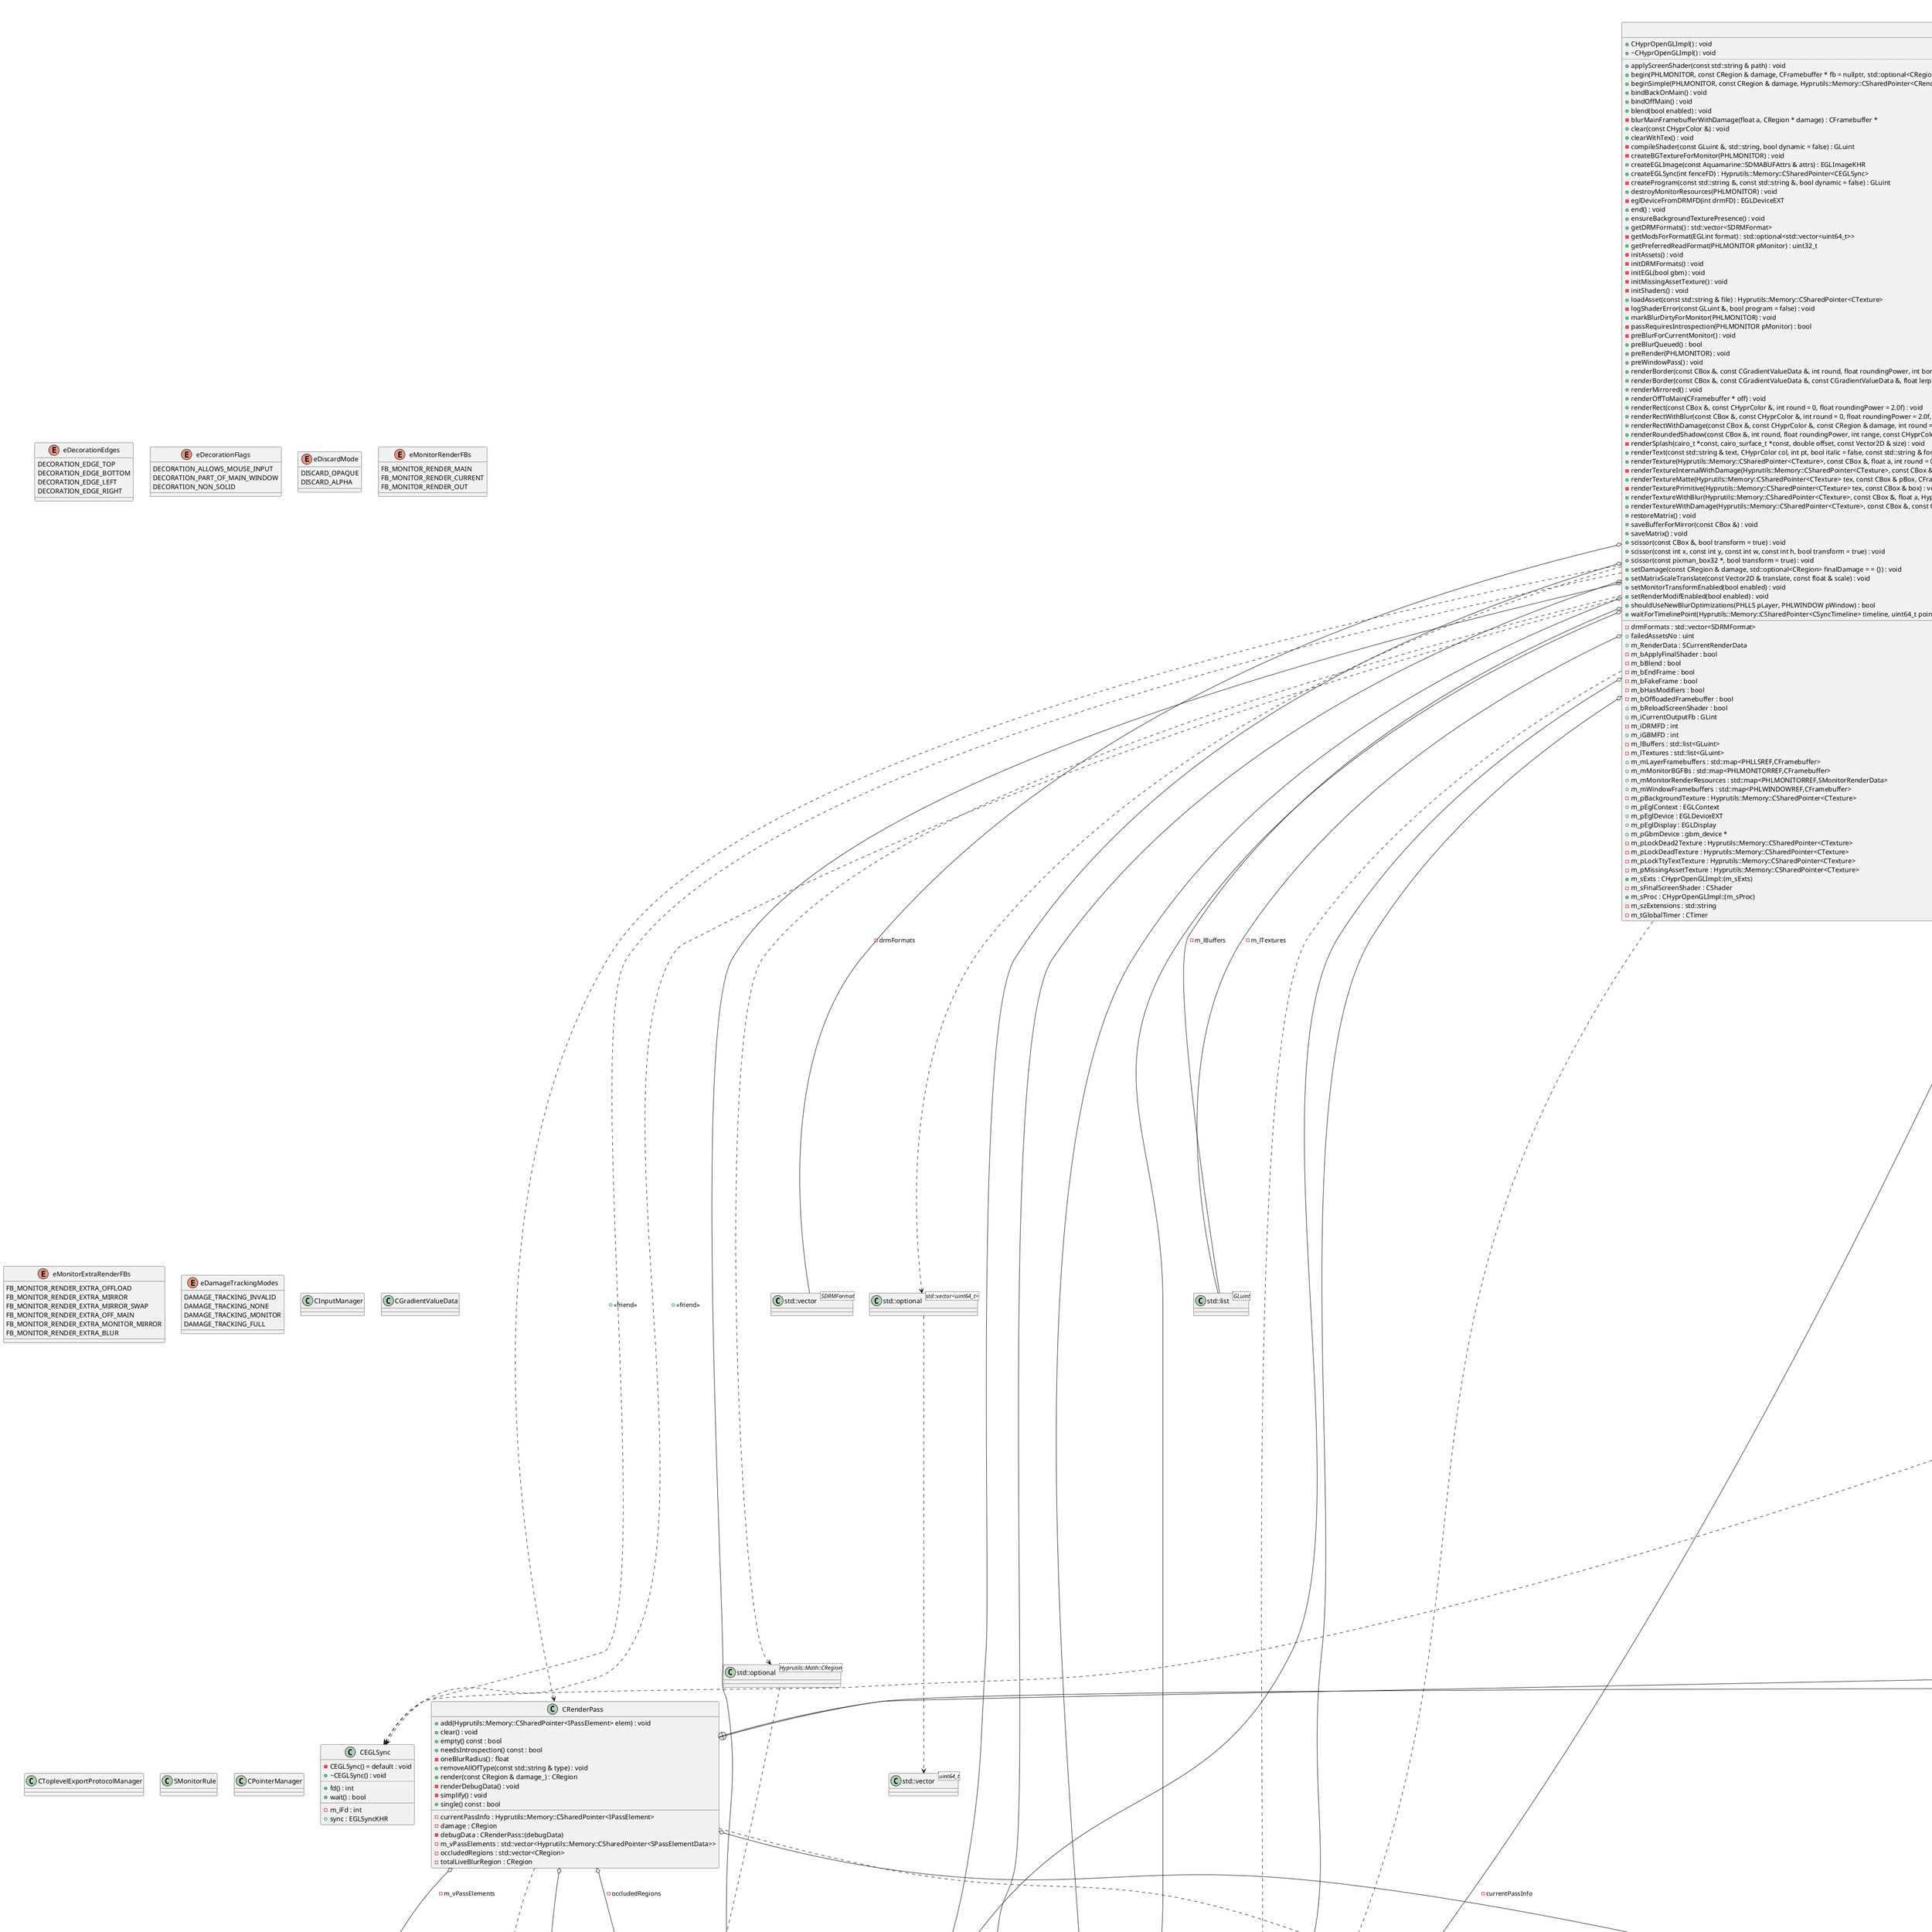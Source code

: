 @startuml
title 'render' class diagram
class "std::map<Hyprutils::Memory::CWeakPointer<CWindow>,CDecorationPositioner::SWindowData>" as C_0004771580774631278858
class C_0004771580774631278858 [[https://github.com/hyprwm/hyprland/blob/882f7ad7d2bbfc7440d0ccaef93b1cdd78e8e3ff/src/render/decorations/DecorationPositioner.hpp#L90{map}]] {
__
}
class "std::vector<Hyprutils::Memory::CUniquePointer<CDecorationPositioner::SWindowPositioningData>>" as C_0009057313390696256347
class C_0009057313390696256347 [[https://github.com/hyprwm/hyprland/blob/882f7ad7d2bbfc7440d0ccaef93b1cdd78e8e3ff/src/render/decorations/DecorationPositioner.hpp#L91{vector}]] {
__
}
class "std::string" as C_0001275076681856179721
class C_0001275076681856179721 [[https://github.com/hyprwm/hyprland/blob/882f7ad7d2bbfc7440d0ccaef93b1cdd78e8e3ff/src/render/decorations/IHyprWindowDecoration.hpp#L56{basic_string}]] {
__
}
class "std::vector<uint8_t>" as C_0008792284403202452050
class C_0008792284403202452050 [[https://github.com/hyprwm/hyprland/blob/882f7ad7d2bbfc7440d0ccaef93b1cdd78e8e3ff/src/render/Texture.hpp#L36{vector}]] {
__
}
class "std::optional<Hyprutils::Math::CBox>" as C_0008483108477660330336
class C_0008483108477660330336 [[https://github.com/hyprwm/hyprland/blob/882f7ad7d2bbfc7440d0ccaef93b1cdd78e8e3ff/src/render/pass/PassElement.hpp#L16{optional}]] {
__
}
class "std::unordered_map<std::string,GLint>" as C_0011507831434618266908
class C_0011507831434618266908 [[https://github.com/hyprwm/hyprland/blob/882f7ad7d2bbfc7440d0ccaef93b1cdd78e8e3ff/src/render/Shader.hpp#L72{unordered_map}]] {
__
}
class "std::vector<Hyprutils::Math::CRegion>" as C_0003580843751399726617
class C_0003580843751399726617 [[https://github.com/hyprwm/hyprland/blob/882f7ad7d2bbfc7440d0ccaef93b1cdd78e8e3ff/src/render/pass/Pass.hpp#L23{vector}]] {
__
}
class "std::vector<Hyprutils::Memory::CSharedPointer<CRenderPass::SPassElementData>>" as C_0010043089615206287032
class C_0010043089615206287032 [[https://github.com/hyprwm/hyprland/blob/882f7ad7d2bbfc7440d0ccaef93b1cdd78e8e3ff/src/render/pass/Pass.hpp#L32{vector}]] {
__
}
class "std::pair<SRenderModifData::eRenderModifType,std::any>" as C_0013735775460495859088
class C_0013735775460495859088 [[https://github.com/hyprwm/hyprland/blob/882f7ad7d2bbfc7440d0ccaef93b1cdd78e8e3ff/src/render/OpenGL.hpp#L55{pair}]] {
__
}
class "std::vector<std::pair<SRenderModifData::eRenderModifType,std::any>>" as C_0014930770803663060438
class C_0014930770803663060438 [[https://github.com/hyprwm/hyprland/blob/882f7ad7d2bbfc7440d0ccaef93b1cdd78e8e3ff/src/render/OpenGL.hpp#L55{vector}]] {
__
}
class "std::optional<Hyprutils::Math::CRegion>" as C_0016064757913257756875
class C_0016064757913257756875 [[https://github.com/hyprwm/hyprland/blob/882f7ad7d2bbfc7440d0ccaef93b1cdd78e8e3ff/src/render/OpenGL.hpp#L169{optional}]] {
__
}
class "std::vector<SDRMFormat>" as C_0012249270277736351049
class C_0012249270277736351049 [[https://github.com/hyprwm/hyprland/blob/882f7ad7d2bbfc7440d0ccaef93b1cdd78e8e3ff/src/render/OpenGL.hpp#L229{vector}]] {
__
}
class "std::vector<uint64_t>" as C_0008292135545262932209
class C_0008292135545262932209 [[https://github.com/hyprwm/hyprland/blob/882f7ad7d2bbfc7440d0ccaef93b1cdd78e8e3ff/src/render/OpenGL.hpp#L312{vector}]] {
__
}
class "std::optional<std::vector<uint64_t>>" as C_0009223601125660645629
class C_0009223601125660645629 [[https://github.com/hyprwm/hyprland/blob/882f7ad7d2bbfc7440d0ccaef93b1cdd78e8e3ff/src/render/OpenGL.hpp#L312{optional}]] {
__
}
class "std::map<Hyprutils::Memory::CWeakPointer<CWindow>,CFramebuffer>" as C_0012970811242210514512
class C_0012970811242210514512 [[https://github.com/hyprwm/hyprland/blob/882f7ad7d2bbfc7440d0ccaef93b1cdd78e8e3ff/src/render/OpenGL.hpp#L247{map}]] {
__
}
class "std::map<Hyprutils::Memory::CWeakPointer<CLayerSurface>,CFramebuffer>" as C_0001113156279243966291
class C_0001113156279243966291 [[https://github.com/hyprwm/hyprland/blob/882f7ad7d2bbfc7440d0ccaef93b1cdd78e8e3ff/src/render/OpenGL.hpp#L248{map}]] {
__
}
class "std::map<Hyprutils::Memory::CWeakPointer<CMonitor>,SMonitorRenderData>" as C_0010103245588318504512
class C_0010103245588318504512 [[https://github.com/hyprwm/hyprland/blob/882f7ad7d2bbfc7440d0ccaef93b1cdd78e8e3ff/src/render/OpenGL.hpp#L249{map}]] {
__
}
class "std::map<Hyprutils::Memory::CWeakPointer<CMonitor>,CFramebuffer>" as C_0016923785348427051155
class C_0016923785348427051155 [[https://github.com/hyprwm/hyprland/blob/882f7ad7d2bbfc7440d0ccaef93b1cdd78e8e3ff/src/render/OpenGL.hpp#L250{map}]] {
__
}
class "std::list<GLuint>" as C_0000108803493592605461
class C_0000108803493592605461 [[https://github.com/hyprwm/hyprland/blob/882f7ad7d2bbfc7440d0ccaef93b1cdd78e8e3ff/src/render/OpenGL.hpp#L280{list}]] {
__
}
class "std::tuple<float,float,float>" as C_0006979698991233302393
class C_0006979698991233302393 [[https://github.com/hyprwm/hyprland/blob/882f7ad7d2bbfc7440d0ccaef93b1cdd78e8e3ff/src/render/Renderer.hpp#L68{tuple}]] {
__
}
class "std::vector<Hyprutils::Memory::CWeakPointer<CLayerSurface>>" as C_0002678106881528398993
class C_0002678106881528398993 [[https://github.com/hyprwm/hyprland/blob/882f7ad7d2bbfc7440d0ccaef93b1cdd78e8e3ff/src/render/Renderer.hpp#L118{vector}]] {
__
}
class "std::vector<Hyprutils::Memory::CSharedPointer<CWLSurfaceResource>>" as C_0000536869134993971382
class C_0000536869134993971382 [[https://github.com/hyprwm/hyprland/blob/882f7ad7d2bbfc7440d0ccaef93b1cdd78e8e3ff/src/render/Renderer.hpp#L106{vector}]] {
__
}
class "std::vector<Hyprutils::Memory::CSharedPointer<CRenderbuffer>>" as C_0014882026890022439402
class C_0014882026890022439402 [[https://github.com/hyprwm/hyprland/blob/882f7ad7d2bbfc7440d0ccaef93b1cdd78e8e3ff/src/render/Renderer.hpp#L147{vector}]] {
__
}
class "std::vector<Hyprutils::Memory::CWeakPointer<CWindow>>" as C_0007043828501210402270
class C_0007043828501210402270 [[https://github.com/hyprwm/hyprland/blob/882f7ad7d2bbfc7440d0ccaef93b1cdd78e8e3ff/src/render/Renderer.hpp#L148{vector}]] {
__
}
class "std::optional<Hyprutils::Memory::CSharedPointer<CWLSurface>>" as C_0002324341580043929962
class C_0002324341580043929962 [[https://github.com/hyprwm/hyprland/blob/882f7ad7d2bbfc7440d0ccaef93b1cdd78e8e3ff/src/render/Renderer.hpp#L111{optional}]] {
__
}
class "std::vector<Hyprutils::Memory::CUniquePointer<CTitleTex>>" as C_0011336928863977816818
class C_0011336928863977816818 [[https://github.com/hyprwm/hyprland/blob/882f7ad7d2bbfc7440d0ccaef93b1cdd78e8e3ff/src/render/decorations/CHyprGroupBarDecoration.hpp#L73{vector}]] {
__
}
class "std::optional<Hyprutils::Math::Mat3x3>" as C_0000385635081563208390
class C_0000385635081563208390 [[https://github.com/hyprwm/hyprland/blob/882f7ad7d2bbfc7440d0ccaef93b1cdd78e8e3ff/src/render/pass/TexPassElement.hpp#L21{optional}]] {
__
}
class "std::optional<SRenderModifData>" as C_0015219273535232359797
class C_0015219273535232359797 [[https://github.com/hyprwm/hyprland/blob/882f7ad7d2bbfc7440d0ccaef93b1cdd78e8e3ff/src/render/pass/RendererHintsPassElement.hpp#L9{optional}]] {
__
}
class "Hyprutils::Math::CRegion" as C_0016924219330376165725
class C_0016924219330376165725 [[https://github.com/hyprwm/hyprland/blob/882f7ad7d2bbfc7440d0ccaef93b1cdd78e8e3ff/src/render/Texture.hpp#L8{CRegion}]] {
__
}
class "Hyprutils::Memory::CSharedPointer<CWindow>" as C_0007100132814797537225
class C_0007100132814797537225 [[https://github.com/hyprwm/hyprland/blob/882f7ad7d2bbfc7440d0ccaef93b1cdd78e8e3ff/src/render/decorations/DecorationPositioner.hpp#L62{CSharedPointer}]] {
__
}
class "Hyprutils::Memory::CWeakPointer<CWindow>" as C_0017136904689112950064
class C_0017136904689112950064 [[https://github.com/hyprwm/hyprland/blob/882f7ad7d2bbfc7440d0ccaef93b1cdd78e8e3ff/src/render/decorations/DecorationPositioner.hpp#L90{CWeakPointer}]] {
__
}
class "Hyprutils::Memory::CUniquePointer<CDecorationPositioner::SWindowPositioningData>" as C_0003116157102949903764
class C_0003116157102949903764 [[https://github.com/hyprwm/hyprland/blob/882f7ad7d2bbfc7440d0ccaef93b1cdd78e8e3ff/src/render/decorations/DecorationPositioner.hpp#L91{CUniquePointer}]] {
__
}
class "Hyprutils::Memory::CSharedPointer<CMonitor>" as C_0011341383285870539686
class C_0011341383285870539686 [[https://github.com/hyprwm/hyprland/blob/882f7ad7d2bbfc7440d0ccaef93b1cdd78e8e3ff/src/render/decorations/IHyprWindowDecoration.hpp#L42{CSharedPointer}]] {
__
}
class "Hyprutils::Memory::CSharedPointer<Aquamarine::IBuffer>" as C_0005256543813642325364
class C_0005256543813642325364 [[https://github.com/hyprwm/hyprland/blob/882f7ad7d2bbfc7440d0ccaef93b1cdd78e8e3ff/src/render/Texture.hpp#L28{CSharedPointer}]] {
__
}
class "Hyprutils::Memory::CSharedPointer<CTexture>" as C_0003410859803223518276
class C_0003410859803223518276 [[https://github.com/hyprwm/hyprland/blob/882f7ad7d2bbfc7440d0ccaef93b1cdd78e8e3ff/src/render/Framebuffer.hpp#L12{CSharedPointer}]] {
__
}
class "Hyprutils::Memory::CWeakPointer<CMonitor>" as C_0002139013463111149323
class C_0002139013463111149323 [[https://github.com/hyprwm/hyprland/blob/882f7ad7d2bbfc7440d0ccaef93b1cdd78e8e3ff/src/render/pass/SurfacePassElement.hpp#L12{CWeakPointer}]] {
__
}
class "Hyprutils::Memory::CSharedPointer<CWLSurfaceResource>" as C_0016047526047732758281
class C_0016047526047732758281 [[https://github.com/hyprwm/hyprland/blob/882f7ad7d2bbfc7440d0ccaef93b1cdd78e8e3ff/src/render/pass/SurfacePassElement.hpp#L17{CSharedPointer}]] {
__
}
class "Hyprutils::Memory::CSharedPointer<CLayerSurface>" as C_0006424154946978616779
class C_0006424154946978616779 [[https://github.com/hyprwm/hyprland/blob/882f7ad7d2bbfc7440d0ccaef93b1cdd78e8e3ff/src/render/pass/SurfacePassElement.hpp#L34{CSharedPointer}]] {
__
}
class "Hyprutils::Memory::CWeakPointer<Aquamarine::IBuffer>" as C_0005346535324751130712
class C_0005346535324751130712 [[https://github.com/hyprwm/hyprland/blob/882f7ad7d2bbfc7440d0ccaef93b1cdd78e8e3ff/src/render/Renderbuffer.hpp#L22{CWeakPointer}]] {
__
}
class "Hyprutils::Memory::CSharedPointer<Hyprutils::Signal::CSignalListener>" as C_0000478166065576104179
class C_0000478166065576104179 [[https://github.com/hyprwm/hyprland/blob/882f7ad7d2bbfc7440d0ccaef93b1cdd78e8e3ff/src/render/Renderbuffer.hpp#L32{CSharedPointer}]] {
__
}
class "Hyprutils::Memory::CSharedPointer<IPassElement>" as C_0018172397823586493103
class C_0018172397823586493103 [[https://github.com/hyprwm/hyprland/blob/882f7ad7d2bbfc7440d0ccaef93b1cdd78e8e3ff/src/render/pass/Pass.hpp#L15{CSharedPointer}]] {
__
}
class "Hyprutils::Memory::CSharedPointer<CRenderPass::SPassElementData>" as C_0003324220076823687533
class C_0003324220076823687533 [[https://github.com/hyprwm/hyprland/blob/882f7ad7d2bbfc7440d0ccaef93b1cdd78e8e3ff/src/render/pass/Pass.hpp#L32{CSharedPointer}]] {
__
}
class "Hyprutils::Memory::CWeakPointer<CLayerSurface>" as C_0012111108284013682211
class C_0012111108284013682211 [[https://github.com/hyprwm/hyprland/blob/882f7ad7d2bbfc7440d0ccaef93b1cdd78e8e3ff/src/render/OpenGL.hpp#L141{CWeakPointer}]] {
__
}
class "Hyprutils::Memory::CSharedPointer<CRenderbuffer>" as C_0005636813403906670157
class C_0005636813403906670157 [[https://github.com/hyprwm/hyprland/blob/882f7ad7d2bbfc7440d0ccaef93b1cdd78e8e3ff/src/render/OpenGL.hpp#L170{CSharedPointer}]] {
__
}
class "Hyprutils::Memory::CSharedPointer<CSyncTimeline>" as C_0001859012213494924986
class C_0001859012213494924986 [[https://github.com/hyprwm/hyprland/blob/882f7ad7d2bbfc7440d0ccaef93b1cdd78e8e3ff/src/render/OpenGL.hpp#L178{CSharedPointer}]] {
__
}
class "Hyprutils::Memory::CSharedPointer<CEGLSync>" as C_0004142056100105831282
class C_0004142056100105831282 [[https://github.com/hyprwm/hyprland/blob/882f7ad7d2bbfc7440d0ccaef93b1cdd78e8e3ff/src/render/OpenGL.hpp#L231{CSharedPointer}]] {
__
}
class "Hyprutils::Memory::CSharedPointer<CWLSurface>" as C_0015592943814877672052
class C_0015592943814877672052 [[https://github.com/hyprwm/hyprland/blob/882f7ad7d2bbfc7440d0ccaef93b1cdd78e8e3ff/src/render/Renderer.hpp#L71{CSharedPointer}]] {
__
}
class "Hyprutils::Memory::CSharedPointer<IHLBuffer>" as C_0017853099045852581399
class C_0017853099045852581399 [[https://github.com/hyprwm/hyprland/blob/882f7ad7d2bbfc7440d0ccaef93b1cdd78e8e3ff/src/render/Renderer.hpp#L88{CSharedPointer}]] {
__
}
class "Hyprutils::Memory::CSharedPointer<CWorkspace>" as C_0002482646962152750001
class C_0002482646962152750001 [[https://github.com/hyprwm/hyprland/blob/882f7ad7d2bbfc7440d0ccaef93b1cdd78e8e3ff/src/render/Renderer.hpp#L119{CSharedPointer}]] {
__
}
class "Hyprutils::Memory::CWeakPointer<SSessionLockSurface>" as C_0016266075610557234349
class C_0016266075610557234349 [[https://github.com/hyprwm/hyprland/blob/882f7ad7d2bbfc7440d0ccaef93b1cdd78e8e3ff/src/render/Renderer.hpp#L123{CWeakPointer}]] {
__
}
class "Hyprutils::Memory::CSharedPointer<CEventLoopTimer>" as C_0018347863699163799515
class C_0018347863699163799515 [[https://github.com/hyprwm/hyprland/blob/882f7ad7d2bbfc7440d0ccaef93b1cdd78e8e3ff/src/render/Renderer.hpp#L149{CSharedPointer}]] {
__
}
class "Hyprutils::Memory::CUniquePointer<CTitleTex>" as C_0007082191965397130149
class C_0007082191965397130149 [[https://github.com/hyprwm/hyprland/blob/882f7ad7d2bbfc7440d0ccaef93b1cdd78e8e3ff/src/render/decorations/CHyprGroupBarDecoration.hpp#L73{CUniquePointer}]] {
__
}
class "Hyprutils::Memory::CSharedPointer<CFramebuffer>" as C_0014601574867900573873
class C_0014601574867900573873 [[https://github.com/hyprwm/hyprland/blob/882f7ad7d2bbfc7440d0ccaef93b1cdd78e8e3ff/src/render/pass/TextureMatteElement.hpp#L12{CSharedPointer}]] {
__
}
enum "eDecorationPositioningPolicy" as C_0004013107849673536667
enum C_0004013107849673536667 [[https://github.com/hyprwm/hyprland/blob/882f7ad7d2bbfc7440d0ccaef93b1cdd78e8e3ff/src/render/decorations/DecorationPositioner.hpp#L12{eDecorationPositioningPolicy}]] {
DECORATION_POSITION_ABSOLUTE
DECORATION_POSITION_STICKY
}
enum "eDecorationEdges" as C_0007955707421339031679
enum C_0007955707421339031679 [[https://github.com/hyprwm/hyprland/blob/882f7ad7d2bbfc7440d0ccaef93b1cdd78e8e3ff/src/render/decorations/DecorationPositioner.hpp#L17{eDecorationEdges}]] {
DECORATION_EDGE_TOP
DECORATION_EDGE_BOTTOM
DECORATION_EDGE_LEFT
DECORATION_EDGE_RIGHT
}
class "SDecorationPositioningInfo" as C_0001597186446690692905
class C_0001597186446690692905 [[https://github.com/hyprwm/hyprland/blob/882f7ad7d2bbfc7440d0ccaef93b1cdd78e8e3ff/src/render/decorations/DecorationPositioner.hpp#L36{SDecorationPositioningInfo}]] {
__
+desiredExtents : SBoxExtents [[[https://github.com/hyprwm/hyprland/blob/882f7ad7d2bbfc7440d0ccaef93b1cdd78e8e3ff/src/render/decorations/DecorationPositioner.hpp#L40{desiredExtents}]]]
+edges : uint32_t [[[https://github.com/hyprwm/hyprland/blob/882f7ad7d2bbfc7440d0ccaef93b1cdd78e8e3ff/src/render/decorations/DecorationPositioner.hpp#L38{edges}]]]
+policy : eDecorationPositioningPolicy [[[https://github.com/hyprwm/hyprland/blob/882f7ad7d2bbfc7440d0ccaef93b1cdd78e8e3ff/src/render/decorations/DecorationPositioner.hpp#L37{policy}]]]
+priority : uint32_t [[[https://github.com/hyprwm/hyprland/blob/882f7ad7d2bbfc7440d0ccaef93b1cdd78e8e3ff/src/render/decorations/DecorationPositioner.hpp#L39{priority}]]]
+reserved : bool [[[https://github.com/hyprwm/hyprland/blob/882f7ad7d2bbfc7440d0ccaef93b1cdd78e8e3ff/src/render/decorations/DecorationPositioner.hpp#L41{reserved}]]]
}
class "SDecorationPositioningReply" as C_0006452093619122312526
class C_0006452093619122312526 [[https://github.com/hyprwm/hyprland/blob/882f7ad7d2bbfc7440d0ccaef93b1cdd78e8e3ff/src/render/decorations/DecorationPositioner.hpp#L53{SDecorationPositioningReply}]] {
__
+assignedGeometry : CBox [[[https://github.com/hyprwm/hyprland/blob/882f7ad7d2bbfc7440d0ccaef93b1cdd78e8e3ff/src/render/decorations/DecorationPositioner.hpp#L54{assignedGeometry}]]]
+ephemeral : bool [[[https://github.com/hyprwm/hyprland/blob/882f7ad7d2bbfc7440d0ccaef93b1cdd78e8e3ff/src/render/decorations/DecorationPositioner.hpp#L55{ephemeral}]]]
}
class "CDecorationPositioner" as C_0006402026623550404867
class C_0006402026623550404867 [[https://github.com/hyprwm/hyprland/blob/882f7ad7d2bbfc7440d0ccaef93b1cdd78e8e3ff/src/render/decorations/DecorationPositioner.hpp#L58{CDecorationPositioner}]] {
+CDecorationPositioner() : void [[[https://github.com/hyprwm/hyprland/blob/882f7ad7d2bbfc7440d0ccaef93b1cdd78e8e3ff/src/render/decorations/DecorationPositioner.hpp#L60{CDecorationPositioner}]]]
..
+forceRecalcFor(PHLWINDOW pWindow) : void [[[https://github.com/hyprwm/hyprland/blob/882f7ad7d2bbfc7440d0ccaef93b1cdd78e8e3ff/src/render/decorations/DecorationPositioner.hpp#L72{forceRecalcFor}]]]
+getBoxWithIncludedDecos(PHLWINDOW pWindow) : CBox [[[https://github.com/hyprwm/hyprland/blob/882f7ad7d2bbfc7440d0ccaef93b1cdd78e8e3ff/src/render/decorations/DecorationPositioner.hpp#L69{getBoxWithIncludedDecos}]]]
-getDataFor(IHyprWindowDecoration * pDecoration, PHLWINDOW pWindow) : SWindowPositioningData * [[[https://github.com/hyprwm/hyprland/blob/882f7ad7d2bbfc7440d0ccaef93b1cdd78e8e3ff/src/render/decorations/DecorationPositioner.hpp#L93{getDataFor}]]]
+getEdgeDefinedPoint(uint32_t edges, PHLWINDOW pWindow) : Vector2D [[[https://github.com/hyprwm/hyprland/blob/882f7ad7d2bbfc7440d0ccaef93b1cdd78e8e3ff/src/render/decorations/DecorationPositioner.hpp#L62{getEdgeDefinedPoint}]]]
+getWindowDecorationBox(IHyprWindowDecoration * deco) : CBox [[[https://github.com/hyprwm/hyprland/blob/882f7ad7d2bbfc7440d0ccaef93b1cdd78e8e3ff/src/render/decorations/DecorationPositioner.hpp#L71{getWindowDecorationBox}]]]
+getWindowDecorationExtents(PHLWINDOW pWindow, bool inputOnly = false) : SBoxExtents [[[https://github.com/hyprwm/hyprland/blob/882f7ad7d2bbfc7440d0ccaef93b1cdd78e8e3ff/src/render/decorations/DecorationPositioner.hpp#L68{getWindowDecorationExtents}]]]
+getWindowDecorationReserved(PHLWINDOW pWindow) : SBoxExtents [[[https://github.com/hyprwm/hyprland/blob/882f7ad7d2bbfc7440d0ccaef93b1cdd78e8e3ff/src/render/decorations/DecorationPositioner.hpp#L67{getWindowDecorationReserved}]]]
-onWindowMap(PHLWINDOW pWindow) : void [[[https://github.com/hyprwm/hyprland/blob/882f7ad7d2bbfc7440d0ccaef93b1cdd78e8e3ff/src/render/decorations/DecorationPositioner.hpp#L95{onWindowMap}]]]
-onWindowUnmap(PHLWINDOW pWindow) : void [[[https://github.com/hyprwm/hyprland/blob/882f7ad7d2bbfc7440d0ccaef93b1cdd78e8e3ff/src/render/decorations/DecorationPositioner.hpp#L94{onWindowUnmap}]]]
+onWindowUpdate(PHLWINDOW pWindow) : void [[[https://github.com/hyprwm/hyprland/blob/882f7ad7d2bbfc7440d0ccaef93b1cdd78e8e3ff/src/render/decorations/DecorationPositioner.hpp#L65{onWindowUpdate}]]]
+repositionDeco(IHyprWindowDecoration * deco) : void [[[https://github.com/hyprwm/hyprland/blob/882f7ad7d2bbfc7440d0ccaef93b1cdd78e8e3ff/src/render/decorations/DecorationPositioner.hpp#L70{repositionDeco}]]]
-sanitizeDatas() : void [[[https://github.com/hyprwm/hyprland/blob/882f7ad7d2bbfc7440d0ccaef93b1cdd78e8e3ff/src/render/decorations/DecorationPositioner.hpp#L96{sanitizeDatas}]]]
+uncacheDecoration(IHyprWindowDecoration * deco) : void [[[https://github.com/hyprwm/hyprland/blob/882f7ad7d2bbfc7440d0ccaef93b1cdd78e8e3ff/src/render/decorations/DecorationPositioner.hpp#L66{uncacheDecoration}]]]
__
-m_mWindowDatas : std::map<PHLWINDOWREF,SWindowData> [[[https://github.com/hyprwm/hyprland/blob/882f7ad7d2bbfc7440d0ccaef93b1cdd78e8e3ff/src/render/decorations/DecorationPositioner.hpp#L90{m_mWindowDatas}]]]
-m_vWindowPositioningDatas : std::vector<Hyprutils::Memory::CUniquePointer<SWindowPositioningData>> [[[https://github.com/hyprwm/hyprland/blob/882f7ad7d2bbfc7440d0ccaef93b1cdd78e8e3ff/src/render/decorations/DecorationPositioner.hpp#L91{m_vWindowPositioningDatas}]]]
}
class "CDecorationPositioner::SWindowPositioningData" as C_0008362011560091921429
class C_0008362011560091921429 [[https://github.com/hyprwm/hyprland/blob/882f7ad7d2bbfc7440d0ccaef93b1cdd78e8e3ff/src/render/decorations/DecorationPositioner.hpp#L75{CDecorationPositioner::SWindowPositioningData}]] {
__
+lastReply : SDecorationPositioningReply [[[https://github.com/hyprwm/hyprland/blob/882f7ad7d2bbfc7440d0ccaef93b1cdd78e8e3ff/src/render/decorations/DecorationPositioner.hpp#L79{lastReply}]]]
+needsReposition : bool [[[https://github.com/hyprwm/hyprland/blob/882f7ad7d2bbfc7440d0ccaef93b1cdd78e8e3ff/src/render/decorations/DecorationPositioner.hpp#L80{needsReposition}]]]
+pDecoration : IHyprWindowDecoration * [[[https://github.com/hyprwm/hyprland/blob/882f7ad7d2bbfc7440d0ccaef93b1cdd78e8e3ff/src/render/decorations/DecorationPositioner.hpp#L77{pDecoration}]]]
+pWindow : PHLWINDOWREF [[[https://github.com/hyprwm/hyprland/blob/882f7ad7d2bbfc7440d0ccaef93b1cdd78e8e3ff/src/render/decorations/DecorationPositioner.hpp#L76{pWindow}]]]
+positioningInfo : SDecorationPositioningInfo [[[https://github.com/hyprwm/hyprland/blob/882f7ad7d2bbfc7440d0ccaef93b1cdd78e8e3ff/src/render/decorations/DecorationPositioner.hpp#L78{positioningInfo}]]]
}
class "CDecorationPositioner::SWindowData" as C_0015969510619800722665
class C_0015969510619800722665 [[https://github.com/hyprwm/hyprland/blob/882f7ad7d2bbfc7440d0ccaef93b1cdd78e8e3ff/src/render/decorations/DecorationPositioner.hpp#L83{CDecorationPositioner::SWindowData}]] {
__
+extents : SBoxExtents [[[https://github.com/hyprwm/hyprland/blob/882f7ad7d2bbfc7440d0ccaef93b1cdd78e8e3ff/src/render/decorations/DecorationPositioner.hpp#L86{extents}]]]
+lastWindowSize : Vector2D [[[https://github.com/hyprwm/hyprland/blob/882f7ad7d2bbfc7440d0ccaef93b1cdd78e8e3ff/src/render/decorations/DecorationPositioner.hpp#L84{lastWindowSize}]]]
+needsRecalc : bool [[[https://github.com/hyprwm/hyprland/blob/882f7ad7d2bbfc7440d0ccaef93b1cdd78e8e3ff/src/render/decorations/DecorationPositioner.hpp#L87{needsRecalc}]]]
+reserved : SBoxExtents [[[https://github.com/hyprwm/hyprland/blob/882f7ad7d2bbfc7440d0ccaef93b1cdd78e8e3ff/src/render/decorations/DecorationPositioner.hpp#L85{reserved}]]]
}
enum "eDecorationType" as C_0014942116404723196170
enum C_0014942116404723196170 [[https://github.com/hyprwm/hyprland/blob/882f7ad7d2bbfc7440d0ccaef93b1cdd78e8e3ff/src/render/decorations/IHyprWindowDecoration.hpp#L8{eDecorationType}]] {
DECORATION_NONE
DECORATION_GROUPBAR
DECORATION_SHADOW
DECORATION_BORDER
DECORATION_CUSTOM
}
enum "eDecorationLayer" as C_0008660977417697740667
enum C_0008660977417697740667 [[https://github.com/hyprwm/hyprland/blob/882f7ad7d2bbfc7440d0ccaef93b1cdd78e8e3ff/src/render/decorations/IHyprWindowDecoration.hpp#L16{eDecorationLayer}]] {
DECORATION_LAYER_BOTTOM
DECORATION_LAYER_UNDER
DECORATION_LAYER_OVER
DECORATION_LAYER_OVERLAY
}
enum "eDecorationFlags" as C_0016761522014241380800
enum C_0016761522014241380800 [[https://github.com/hyprwm/hyprland/blob/882f7ad7d2bbfc7440d0ccaef93b1cdd78e8e3ff/src/render/decorations/IHyprWindowDecoration.hpp#L23{eDecorationFlags}]] {
DECORATION_ALLOWS_MOUSE_INPUT
DECORATION_PART_OF_MAIN_WINDOW
DECORATION_NON_SOLID
}
abstract "IHyprWindowDecoration" as C_0003350063045908763489
abstract C_0003350063045908763489 [[https://github.com/hyprwm/hyprland/blob/882f7ad7d2bbfc7440d0ccaef93b1cdd78e8e3ff/src/render/decorations/IHyprWindowDecoration.hpp#L33{IHyprWindowDecoration}]] {
+IHyprWindowDecoration(PHLWINDOW) : void [[[https://github.com/hyprwm/hyprland/blob/882f7ad7d2bbfc7440d0ccaef93b1cdd78e8e3ff/src/render/decorations/IHyprWindowDecoration.hpp#L35{IHyprWindowDecoration}]]]
{abstract} +~IHyprWindowDecoration() = 0 : void [[[https://github.com/hyprwm/hyprland/blob/882f7ad7d2bbfc7440d0ccaef93b1cdd78e8e3ff/src/render/decorations/IHyprWindowDecoration.hpp#L36{~IHyprWindowDecoration}]]]
..
{abstract} +damageEntire() = 0 : void [[[https://github.com/hyprwm/hyprland/blob/882f7ad7d2bbfc7440d0ccaef93b1cdd78e8e3ff/src/render/decorations/IHyprWindowDecoration.hpp#L48{damageEntire}]]]
{abstract} +draw(PHLMONITOR, const float & a) = 0 : void [[[https://github.com/hyprwm/hyprland/blob/882f7ad7d2bbfc7440d0ccaef93b1cdd78e8e3ff/src/render/decorations/IHyprWindowDecoration.hpp#L42{draw}]]]
+getDecorationFlags() : uint64_t [[[https://github.com/hyprwm/hyprland/blob/882f7ad7d2bbfc7440d0ccaef93b1cdd78e8e3ff/src/render/decorations/IHyprWindowDecoration.hpp#L54{getDecorationFlags}]]]
+getDecorationLayer() : eDecorationLayer [[[https://github.com/hyprwm/hyprland/blob/882f7ad7d2bbfc7440d0ccaef93b1cdd78e8e3ff/src/render/decorations/IHyprWindowDecoration.hpp#L52{getDecorationLayer}]]]
{abstract} +getDecorationType() = 0 : eDecorationType [[[https://github.com/hyprwm/hyprland/blob/882f7ad7d2bbfc7440d0ccaef93b1cdd78e8e3ff/src/render/decorations/IHyprWindowDecoration.hpp#L44{getDecorationType}]]]
+getDisplayName() : std::string [[[https://github.com/hyprwm/hyprland/blob/882f7ad7d2bbfc7440d0ccaef93b1cdd78e8e3ff/src/render/decorations/IHyprWindowDecoration.hpp#L56{getDisplayName}]]]
{abstract} +getPositioningInfo() = 0 : SDecorationPositioningInfo [[[https://github.com/hyprwm/hyprland/blob/882f7ad7d2bbfc7440d0ccaef93b1cdd78e8e3ff/src/render/decorations/IHyprWindowDecoration.hpp#L38{getPositioningInfo}]]]
+onInputOnDeco(const eInputType, const Vector2D &, std::any  = = {}) : bool [[[https://github.com/hyprwm/hyprland/blob/882f7ad7d2bbfc7440d0ccaef93b1cdd78e8e3ff/src/render/decorations/IHyprWindowDecoration.hpp#L50{onInputOnDeco}]]]
{abstract} +onPositioningReply(const SDecorationPositioningReply & reply) = 0 : void [[[https://github.com/hyprwm/hyprland/blob/882f7ad7d2bbfc7440d0ccaef93b1cdd78e8e3ff/src/render/decorations/IHyprWindowDecoration.hpp#L40{onPositioningReply}]]]
{abstract} +updateWindow(PHLWINDOW) = 0 : void [[[https://github.com/hyprwm/hyprland/blob/882f7ad7d2bbfc7440d0ccaef93b1cdd78e8e3ff/src/render/decorations/IHyprWindowDecoration.hpp#L46{updateWindow}]]]
__
-m_pWindow : PHLWINDOWREF [[[https://github.com/hyprwm/hyprland/blob/882f7ad7d2bbfc7440d0ccaef93b1cdd78e8e3ff/src/render/decorations/IHyprWindowDecoration.hpp#L59{m_pWindow}]]]
}
class "CHyprBorderDecoration" as C_0017338644812635266392
class C_0017338644812635266392 [[https://github.com/hyprwm/hyprland/blob/882f7ad7d2bbfc7440d0ccaef93b1cdd78e8e3ff/src/render/decorations/CHyprBorderDecoration.hpp#L5{CHyprBorderDecoration}]] {
+CHyprBorderDecoration(PHLWINDOW) : void [[[https://github.com/hyprwm/hyprland/blob/882f7ad7d2bbfc7440d0ccaef93b1cdd78e8e3ff/src/render/decorations/CHyprBorderDecoration.hpp#L7{CHyprBorderDecoration}]]]
+~CHyprBorderDecoration() : void [[[https://github.com/hyprwm/hyprland/blob/882f7ad7d2bbfc7440d0ccaef93b1cdd78e8e3ff/src/render/decorations/CHyprBorderDecoration.hpp#L8{~CHyprBorderDecoration}]]]
..
-assignedBoxGlobal() : CBox [[[https://github.com/hyprwm/hyprland/blob/882f7ad7d2bbfc7440d0ccaef93b1cdd78e8e3ff/src/render/decorations/CHyprBorderDecoration.hpp#L41{assignedBoxGlobal}]]]
+damageEntire() : void [[[https://github.com/hyprwm/hyprland/blob/882f7ad7d2bbfc7440d0ccaef93b1cdd78e8e3ff/src/render/decorations/CHyprBorderDecoration.hpp#L20{damageEntire}]]]
-doesntWantBorders() : bool [[[https://github.com/hyprwm/hyprland/blob/882f7ad7d2bbfc7440d0ccaef93b1cdd78e8e3ff/src/render/decorations/CHyprBorderDecoration.hpp#L42{doesntWantBorders}]]]
+draw(PHLMONITOR, const float & a) : void [[[https://github.com/hyprwm/hyprland/blob/882f7ad7d2bbfc7440d0ccaef93b1cdd78e8e3ff/src/render/decorations/CHyprBorderDecoration.hpp#L14{draw}]]]
+getDecorationFlags() : uint64_t [[[https://github.com/hyprwm/hyprland/blob/882f7ad7d2bbfc7440d0ccaef93b1cdd78e8e3ff/src/render/decorations/CHyprBorderDecoration.hpp#L24{getDecorationFlags}]]]
+getDecorationLayer() : eDecorationLayer [[[https://github.com/hyprwm/hyprland/blob/882f7ad7d2bbfc7440d0ccaef93b1cdd78e8e3ff/src/render/decorations/CHyprBorderDecoration.hpp#L22{getDecorationLayer}]]]
+getDecorationType() : eDecorationType [[[https://github.com/hyprwm/hyprland/blob/882f7ad7d2bbfc7440d0ccaef93b1cdd78e8e3ff/src/render/decorations/CHyprBorderDecoration.hpp#L16{getDecorationType}]]]
+getDisplayName() : std::string [[[https://github.com/hyprwm/hyprland/blob/882f7ad7d2bbfc7440d0ccaef93b1cdd78e8e3ff/src/render/decorations/CHyprBorderDecoration.hpp#L26{getDisplayName}]]]
+getPositioningInfo() : SDecorationPositioningInfo [[[https://github.com/hyprwm/hyprland/blob/882f7ad7d2bbfc7440d0ccaef93b1cdd78e8e3ff/src/render/decorations/CHyprBorderDecoration.hpp#L10{getPositioningInfo}]]]
+onPositioningReply(const SDecorationPositioningReply & reply) : void [[[https://github.com/hyprwm/hyprland/blob/882f7ad7d2bbfc7440d0ccaef93b1cdd78e8e3ff/src/render/decorations/CHyprBorderDecoration.hpp#L12{onPositioningReply}]]]
+updateWindow(PHLWINDOW) : void [[[https://github.com/hyprwm/hyprland/blob/882f7ad7d2bbfc7440d0ccaef93b1cdd78e8e3ff/src/render/decorations/CHyprBorderDecoration.hpp#L18{updateWindow}]]]
__
-m_bAssignedGeometry : CBox [[[https://github.com/hyprwm/hyprland/blob/882f7ad7d2bbfc7440d0ccaef93b1cdd78e8e3ff/src/render/decorations/CHyprBorderDecoration.hpp#L37{m_bAssignedGeometry}]]]
-m_iLastBorderSize : int [[[https://github.com/hyprwm/hyprland/blob/882f7ad7d2bbfc7440d0ccaef93b1cdd78e8e3ff/src/render/decorations/CHyprBorderDecoration.hpp#L39{m_iLastBorderSize}]]]
-m_pWindow : PHLWINDOWREF [[[https://github.com/hyprwm/hyprland/blob/882f7ad7d2bbfc7440d0ccaef93b1cdd78e8e3ff/src/render/decorations/CHyprBorderDecoration.hpp#L32{m_pWindow}]]]
-m_seExtents : SBoxExtents [[[https://github.com/hyprwm/hyprland/blob/882f7ad7d2bbfc7440d0ccaef93b1cdd78e8e3ff/src/render/decorations/CHyprBorderDecoration.hpp#L29{m_seExtents}]]]
-m_seReportedExtents : SBoxExtents [[[https://github.com/hyprwm/hyprland/blob/882f7ad7d2bbfc7440d0ccaef93b1cdd78e8e3ff/src/render/decorations/CHyprBorderDecoration.hpp#L30{m_seReportedExtents}]]]
-m_vLastWindowPos : Vector2D [[[https://github.com/hyprwm/hyprland/blob/882f7ad7d2bbfc7440d0ccaef93b1cdd78e8e3ff/src/render/decorations/CHyprBorderDecoration.hpp#L34{m_vLastWindowPos}]]]
-m_vLastWindowSize : Vector2D [[[https://github.com/hyprwm/hyprland/blob/882f7ad7d2bbfc7440d0ccaef93b1cdd78e8e3ff/src/render/decorations/CHyprBorderDecoration.hpp#L35{m_vLastWindowSize}]]]
}
enum "eTextureType" as C_0009952827456075954544
enum C_0009952827456075954544 [[https://github.com/hyprwm/hyprland/blob/882f7ad7d2bbfc7440d0ccaef93b1cdd78e8e3ff/src/render/Texture.hpp#L10{eTextureType}]] {
TEXTURE_INVALID
TEXTURE_RGBA
TEXTURE_RGBX
TEXTURE_EXTERNAL
}
class "CTexture" as C_0016029633449834678230
class C_0016029633449834678230 [[https://github.com/hyprwm/hyprland/blob/882f7ad7d2bbfc7440d0ccaef93b1cdd78e8e3ff/src/render/Texture.hpp#L17{CTexture}]] {
+CTexture() : void [[[https://github.com/hyprwm/hyprland/blob/882f7ad7d2bbfc7440d0ccaef93b1cdd78e8e3ff/src/render/Texture.hpp#L19{CTexture}]]]
+CTexture(CTexture &) = deleted : void [[[https://github.com/hyprwm/hyprland/blob/882f7ad7d2bbfc7440d0ccaef93b1cdd78e8e3ff/src/render/Texture.hpp#L21{CTexture}]]]
+CTexture(CTexture &&) = deleted : void [[[https://github.com/hyprwm/hyprland/blob/882f7ad7d2bbfc7440d0ccaef93b1cdd78e8e3ff/src/render/Texture.hpp#L22{CTexture}]]]
+CTexture(const CTexture &&) = deleted : void [[[https://github.com/hyprwm/hyprland/blob/882f7ad7d2bbfc7440d0ccaef93b1cdd78e8e3ff/src/render/Texture.hpp#L23{CTexture}]]]
+CTexture(const CTexture &) = deleted : void [[[https://github.com/hyprwm/hyprland/blob/882f7ad7d2bbfc7440d0ccaef93b1cdd78e8e3ff/src/render/Texture.hpp#L24{CTexture}]]]
+CTexture(uint32_t drmFormat, uint8_t * pixels, uint32_t stride, const Vector2D & size, bool keepDataCopy = false) : void [[[https://github.com/hyprwm/hyprland/blob/882f7ad7d2bbfc7440d0ccaef93b1cdd78e8e3ff/src/render/Texture.hpp#L26{CTexture}]]]
+CTexture(const Hyprutils::Memory::CSharedPointer<Aquamarine::IBuffer> buffer, bool keepDataCopy = false) : void [[[https://github.com/hyprwm/hyprland/blob/882f7ad7d2bbfc7440d0ccaef93b1cdd78e8e3ff/src/render/Texture.hpp#L28{CTexture}]]]
+CTexture(const Aquamarine::SDMABUFAttrs &, void * image) : void [[[https://github.com/hyprwm/hyprland/blob/882f7ad7d2bbfc7440d0ccaef93b1cdd78e8e3ff/src/render/Texture.hpp#L30{CTexture}]]]
+~CTexture() : void [[[https://github.com/hyprwm/hyprland/blob/882f7ad7d2bbfc7440d0ccaef93b1cdd78e8e3ff/src/render/Texture.hpp#L31{~CTexture}]]]
..
+allocate() : void [[[https://github.com/hyprwm/hyprland/blob/882f7ad7d2bbfc7440d0ccaef93b1cdd78e8e3ff/src/render/Texture.hpp#L34{allocate}]]]
-createFromDma(const Aquamarine::SDMABUFAttrs &, void * image) : void [[[https://github.com/hyprwm/hyprland/blob/882f7ad7d2bbfc7440d0ccaef93b1cdd78e8e3ff/src/render/Texture.hpp#L49{createFromDma}]]]
-createFromShm(uint32_t drmFormat, uint8_t * pixels, uint32_t stride, const Vector2D & size) : void [[[https://github.com/hyprwm/hyprland/blob/882f7ad7d2bbfc7440d0ccaef93b1cdd78e8e3ff/src/render/Texture.hpp#L48{createFromShm}]]]
+dataCopy() : const std::vector<uint8_t> & [[[https://github.com/hyprwm/hyprland/blob/882f7ad7d2bbfc7440d0ccaef93b1cdd78e8e3ff/src/render/Texture.hpp#L36{dataCopy}]]]
+destroyTexture() : void [[[https://github.com/hyprwm/hyprland/blob/882f7ad7d2bbfc7440d0ccaef93b1cdd78e8e3ff/src/render/Texture.hpp#L33{destroyTexture}]]]
+update(uint32_t drmFormat, uint8_t * pixels, uint32_t stride, const CRegion & damage) : void [[[https://github.com/hyprwm/hyprland/blob/882f7ad7d2bbfc7440d0ccaef93b1cdd78e8e3ff/src/render/Texture.hpp#L35{update}]]]
__
-m_bKeepDataCopy : bool [[[https://github.com/hyprwm/hyprland/blob/882f7ad7d2bbfc7440d0ccaef93b1cdd78e8e3ff/src/render/Texture.hpp#L51{m_bKeepDataCopy}]]]
+m_bOpaque : bool [[[https://github.com/hyprwm/hyprland/blob/882f7ad7d2bbfc7440d0ccaef93b1cdd78e8e3ff/src/render/Texture.hpp#L44{m_bOpaque}]]]
+m_eTransform : eTransform [[[https://github.com/hyprwm/hyprland/blob/882f7ad7d2bbfc7440d0ccaef93b1cdd78e8e3ff/src/render/Texture.hpp#L43{m_eTransform}]]]
+m_iDrmFormat : uint32_t [[[https://github.com/hyprwm/hyprland/blob/882f7ad7d2bbfc7440d0ccaef93b1cdd78e8e3ff/src/render/Texture.hpp#L45{m_iDrmFormat}]]]
+m_iTarget : GLenum [[[https://github.com/hyprwm/hyprland/blob/882f7ad7d2bbfc7440d0ccaef93b1cdd78e8e3ff/src/render/Texture.hpp#L39{m_iTarget}]]]
+m_iTexID : GLuint [[[https://github.com/hyprwm/hyprland/blob/882f7ad7d2bbfc7440d0ccaef93b1cdd78e8e3ff/src/render/Texture.hpp#L40{m_iTexID}]]]
+m_iType : eTextureType [[[https://github.com/hyprwm/hyprland/blob/882f7ad7d2bbfc7440d0ccaef93b1cdd78e8e3ff/src/render/Texture.hpp#L38{m_iType}]]]
+m_pEglImage : void * [[[https://github.com/hyprwm/hyprland/blob/882f7ad7d2bbfc7440d0ccaef93b1cdd78e8e3ff/src/render/Texture.hpp#L42{m_pEglImage}]]]
-m_vDataCopy : std::vector<uint8_t> [[[https://github.com/hyprwm/hyprland/blob/882f7ad7d2bbfc7440d0ccaef93b1cdd78e8e3ff/src/render/Texture.hpp#L53{m_vDataCopy}]]]
+m_vSize : Vector2D [[[https://github.com/hyprwm/hyprland/blob/882f7ad7d2bbfc7440d0ccaef93b1cdd78e8e3ff/src/render/Texture.hpp#L41{m_vSize}]]]
}
class "CFramebuffer" as C_0008267392990047221149
class C_0008267392990047221149 [[https://github.com/hyprwm/hyprland/blob/882f7ad7d2bbfc7440d0ccaef93b1cdd78e8e3ff/src/render/Framebuffer.hpp#L6{CFramebuffer}]] {
+CFramebuffer() : void [[[https://github.com/hyprwm/hyprland/blob/882f7ad7d2bbfc7440d0ccaef93b1cdd78e8e3ff/src/render/Framebuffer.hpp#L8{CFramebuffer}]]]
+~CFramebuffer() : void [[[https://github.com/hyprwm/hyprland/blob/882f7ad7d2bbfc7440d0ccaef93b1cdd78e8e3ff/src/render/Framebuffer.hpp#L9{~CFramebuffer}]]]
..
+addStencil(Hyprutils::Memory::CSharedPointer<CTexture> tex) : void [[[https://github.com/hyprwm/hyprland/blob/882f7ad7d2bbfc7440d0ccaef93b1cdd78e8e3ff/src/render/Framebuffer.hpp#L12{addStencil}]]]
+alloc(int w, int h, uint32_t format = 0x1908) : bool [[[https://github.com/hyprwm/hyprland/blob/882f7ad7d2bbfc7440d0ccaef93b1cdd78e8e3ff/src/render/Framebuffer.hpp#L11{alloc}]]]
+bind() : void [[[https://github.com/hyprwm/hyprland/blob/882f7ad7d2bbfc7440d0ccaef93b1cdd78e8e3ff/src/render/Framebuffer.hpp#L13{bind}]]]
+getFBID() : GLuint [[[https://github.com/hyprwm/hyprland/blob/882f7ad7d2bbfc7440d0ccaef93b1cdd78e8e3ff/src/render/Framebuffer.hpp#L19{getFBID}]]]
+getStencilTex() : Hyprutils::Memory::CSharedPointer<CTexture> [[[https://github.com/hyprwm/hyprland/blob/882f7ad7d2bbfc7440d0ccaef93b1cdd78e8e3ff/src/render/Framebuffer.hpp#L18{getStencilTex}]]]
+getTexture() : Hyprutils::Memory::CSharedPointer<CTexture> [[[https://github.com/hyprwm/hyprland/blob/882f7ad7d2bbfc7440d0ccaef93b1cdd78e8e3ff/src/render/Framebuffer.hpp#L17{getTexture}]]]
+isAllocated() : bool [[[https://github.com/hyprwm/hyprland/blob/882f7ad7d2bbfc7440d0ccaef93b1cdd78e8e3ff/src/render/Framebuffer.hpp#L16{isAllocated}]]]
+release() : void [[[https://github.com/hyprwm/hyprland/blob/882f7ad7d2bbfc7440d0ccaef93b1cdd78e8e3ff/src/render/Framebuffer.hpp#L14{release}]]]
+reset() : void [[[https://github.com/hyprwm/hyprland/blob/882f7ad7d2bbfc7440d0ccaef93b1cdd78e8e3ff/src/render/Framebuffer.hpp#L15{reset}]]]
__
-m_cTex : Hyprutils::Memory::CSharedPointer<CTexture> [[[https://github.com/hyprwm/hyprland/blob/882f7ad7d2bbfc7440d0ccaef93b1cdd78e8e3ff/src/render/Framebuffer.hpp#L24{m_cTex}]]]
-m_iFb : GLuint [[[https://github.com/hyprwm/hyprland/blob/882f7ad7d2bbfc7440d0ccaef93b1cdd78e8e3ff/src/render/Framebuffer.hpp#L25{m_iFb}]]]
-m_iFbAllocated : bool [[[https://github.com/hyprwm/hyprland/blob/882f7ad7d2bbfc7440d0ccaef93b1cdd78e8e3ff/src/render/Framebuffer.hpp#L26{m_iFbAllocated}]]]
-m_pStencilTex : Hyprutils::Memory::CSharedPointer<CTexture> [[[https://github.com/hyprwm/hyprland/blob/882f7ad7d2bbfc7440d0ccaef93b1cdd78e8e3ff/src/render/Framebuffer.hpp#L28{m_pStencilTex}]]]
+m_vSize : Vector2D [[[https://github.com/hyprwm/hyprland/blob/882f7ad7d2bbfc7440d0ccaef93b1cdd78e8e3ff/src/render/Framebuffer.hpp#L21{m_vSize}]]]
}
abstract "IPassElement" as C_0015129367044500261498
abstract C_0015129367044500261498 [[https://github.com/hyprwm/hyprland/blob/882f7ad7d2bbfc7440d0ccaef93b1cdd78e8e3ff/src/render/pass/PassElement.hpp#L6{IPassElement}]] {
+~IPassElement() constexpr = default : void [[[https://github.com/hyprwm/hyprland/blob/882f7ad7d2bbfc7440d0ccaef93b1cdd78e8e3ff/src/render/pass/PassElement.hpp#L8{~IPassElement}]]]
..
+boundingBox() : std::optional<CBox> [[[https://github.com/hyprwm/hyprland/blob/882f7ad7d2bbfc7440d0ccaef93b1cdd78e8e3ff/src/render/pass/PassElement.hpp#L16{boundingBox}]]]
+disableSimplification() : bool [[[https://github.com/hyprwm/hyprland/blob/882f7ad7d2bbfc7440d0ccaef93b1cdd78e8e3ff/src/render/pass/PassElement.hpp#L18{disableSimplification}]]]
+discard() : void [[[https://github.com/hyprwm/hyprland/blob/882f7ad7d2bbfc7440d0ccaef93b1cdd78e8e3ff/src/render/pass/PassElement.hpp#L14{discard}]]]
{abstract} +draw(const CRegion & damage) = 0 : void [[[https://github.com/hyprwm/hyprland/blob/882f7ad7d2bbfc7440d0ccaef93b1cdd78e8e3ff/src/render/pass/PassElement.hpp#L10{draw}]]]
{abstract} +needsLiveBlur() = 0 : bool [[[https://github.com/hyprwm/hyprland/blob/882f7ad7d2bbfc7440d0ccaef93b1cdd78e8e3ff/src/render/pass/PassElement.hpp#L11{needsLiveBlur}]]]
{abstract} +needsPrecomputeBlur() = 0 : bool [[[https://github.com/hyprwm/hyprland/blob/882f7ad7d2bbfc7440d0ccaef93b1cdd78e8e3ff/src/render/pass/PassElement.hpp#L12{needsPrecomputeBlur}]]]
+opaqueRegion() : CRegion [[[https://github.com/hyprwm/hyprland/blob/882f7ad7d2bbfc7440d0ccaef93b1cdd78e8e3ff/src/render/pass/PassElement.hpp#L17{opaqueRegion}]]]
{abstract} +passName() = 0 : const char * [[[https://github.com/hyprwm/hyprland/blob/882f7ad7d2bbfc7440d0ccaef93b1cdd78e8e3ff/src/render/pass/PassElement.hpp#L13{passName}]]]
+undiscardable() : bool [[[https://github.com/hyprwm/hyprland/blob/882f7ad7d2bbfc7440d0ccaef93b1cdd78e8e3ff/src/render/pass/PassElement.hpp#L15{undiscardable}]]]
__
}
class "CSurfacePassElement" as C_0016814100176608555421
class C_0016814100176608555421 [[https://github.com/hyprwm/hyprland/blob/882f7ad7d2bbfc7440d0ccaef93b1cdd78e8e3ff/src/render/pass/SurfacePassElement.hpp#L9{CSurfacePassElement}]] {
+CSurfacePassElement(const SRenderData & data) : void [[[https://github.com/hyprwm/hyprland/blob/882f7ad7d2bbfc7440d0ccaef93b1cdd78e8e3ff/src/render/pass/SurfacePassElement.hpp#L51{CSurfacePassElement}]]]
+~CSurfacePassElement() constexpr = default : void [[[https://github.com/hyprwm/hyprland/blob/882f7ad7d2bbfc7440d0ccaef93b1cdd78e8e3ff/src/render/pass/SurfacePassElement.hpp#L52{~CSurfacePassElement}]]]
..
+boundingBox() : std::optional<CBox> [[[https://github.com/hyprwm/hyprland/blob/882f7ad7d2bbfc7440d0ccaef93b1cdd78e8e3ff/src/render/pass/SurfacePassElement.hpp#L57{boundingBox}]]]
+discard() : void [[[https://github.com/hyprwm/hyprland/blob/882f7ad7d2bbfc7440d0ccaef93b1cdd78e8e3ff/src/render/pass/SurfacePassElement.hpp#L59{discard}]]]
+draw(const CRegion & damage) : void [[[https://github.com/hyprwm/hyprland/blob/882f7ad7d2bbfc7440d0ccaef93b1cdd78e8e3ff/src/render/pass/SurfacePassElement.hpp#L54{draw}]]]
-getTexBox() : CBox [[[https://github.com/hyprwm/hyprland/blob/882f7ad7d2bbfc7440d0ccaef93b1cdd78e8e3ff/src/render/pass/SurfacePassElement.hpp#L69{getTexBox}]]]
+needsLiveBlur() : bool [[[https://github.com/hyprwm/hyprland/blob/882f7ad7d2bbfc7440d0ccaef93b1cdd78e8e3ff/src/render/pass/SurfacePassElement.hpp#L55{needsLiveBlur}]]]
+needsPrecomputeBlur() : bool [[[https://github.com/hyprwm/hyprland/blob/882f7ad7d2bbfc7440d0ccaef93b1cdd78e8e3ff/src/render/pass/SurfacePassElement.hpp#L56{needsPrecomputeBlur}]]]
+opaqueRegion() : CRegion [[[https://github.com/hyprwm/hyprland/blob/882f7ad7d2bbfc7440d0ccaef93b1cdd78e8e3ff/src/render/pass/SurfacePassElement.hpp#L58{opaqueRegion}]]]
+passName() : const char * [[[https://github.com/hyprwm/hyprland/blob/882f7ad7d2bbfc7440d0ccaef93b1cdd78e8e3ff/src/render/pass/SurfacePassElement.hpp#L62{passName}]]]
+visibleRegion(bool & cancel) : CRegion [[[https://github.com/hyprwm/hyprland/blob/882f7ad7d2bbfc7440d0ccaef93b1cdd78e8e3ff/src/render/pass/SurfacePassElement.hpp#L60{visibleRegion}]]]
__
-data : SRenderData [[[https://github.com/hyprwm/hyprland/blob/882f7ad7d2bbfc7440d0ccaef93b1cdd78e8e3ff/src/render/pass/SurfacePassElement.hpp#L67{data}]]]
}
class "CSurfacePassElement::SRenderData" as C_0015451392929873262111
class C_0015451392929873262111 [[https://github.com/hyprwm/hyprland/blob/882f7ad7d2bbfc7440d0ccaef93b1cdd78e8e3ff/src/render/pass/SurfacePassElement.hpp#L11{CSurfacePassElement::SRenderData}]] {
__
+alpha : float [[[https://github.com/hyprwm/hyprland/blob/882f7ad7d2bbfc7440d0ccaef93b1cdd78e8e3ff/src/render/pass/SurfacePassElement.hpp#L25{alpha}]]]
+blockBlurOptimization : bool [[[https://github.com/hyprwm/hyprland/blob/882f7ad7d2bbfc7440d0ccaef93b1cdd78e8e3ff/src/render/pass/SurfacePassElement.hpp#L27{blockBlurOptimization}]]]
+blur : bool [[[https://github.com/hyprwm/hyprland/blob/882f7ad7d2bbfc7440d0ccaef93b1cdd78e8e3ff/src/render/pass/SurfacePassElement.hpp#L26{blur}]]]
+clipBox : CBox [[[https://github.com/hyprwm/hyprland/blob/882f7ad7d2bbfc7440d0ccaef93b1cdd78e8e3ff/src/render/pass/SurfacePassElement.hpp#L41{clipBox}]]]
+data : void * [[[https://github.com/hyprwm/hyprland/blob/882f7ad7d2bbfc7440d0ccaef93b1cdd78e8e3ff/src/render/pass/SurfacePassElement.hpp#L16{data}]]]
+decorate : bool [[[https://github.com/hyprwm/hyprland/blob/882f7ad7d2bbfc7440d0ccaef93b1cdd78e8e3ff/src/render/pass/SurfacePassElement.hpp#L24{decorate}]]]
+discardMode : uint32_t [[[https://github.com/hyprwm/hyprland/blob/882f7ad7d2bbfc7440d0ccaef93b1cdd78e8e3ff/src/render/pass/SurfacePassElement.hpp#L43{discardMode}]]]
+discardOpacity : float [[[https://github.com/hyprwm/hyprland/blob/882f7ad7d2bbfc7440d0ccaef93b1cdd78e8e3ff/src/render/pass/SurfacePassElement.hpp#L44{discardOpacity}]]]
+dontRound : bool [[[https://github.com/hyprwm/hyprland/blob/882f7ad7d2bbfc7440d0ccaef93b1cdd78e8e3ff/src/render/pass/SurfacePassElement.hpp#L22{dontRound}]]]
+fadeAlpha : float [[[https://github.com/hyprwm/hyprland/blob/882f7ad7d2bbfc7440d0ccaef93b1cdd78e8e3ff/src/render/pass/SurfacePassElement.hpp#L25{fadeAlpha}]]]
+flipEndFrame : bool [[[https://github.com/hyprwm/hyprland/blob/882f7ad7d2bbfc7440d0ccaef93b1cdd78e8e3ff/src/render/pass/SurfacePassElement.hpp#L48{flipEndFrame}]]]
+h : double [[[https://github.com/hyprwm/hyprland/blob/882f7ad7d2bbfc7440d0ccaef93b1cdd78e8e3ff/src/render/pass/SurfacePassElement.hpp#L20{h}]]]
+localPos : Vector2D [[[https://github.com/hyprwm/hyprland/blob/882f7ad7d2bbfc7440d0ccaef93b1cdd78e8e3ff/src/render/pass/SurfacePassElement.hpp#L14{localPos}]]]
+mainSurface : bool [[[https://github.com/hyprwm/hyprland/blob/882f7ad7d2bbfc7440d0ccaef93b1cdd78e8e3ff/src/render/pass/SurfacePassElement.hpp#L19{mainSurface}]]]
+pLS : PHLLS [[[https://github.com/hyprwm/hyprland/blob/882f7ad7d2bbfc7440d0ccaef93b1cdd78e8e3ff/src/render/pass/SurfacePassElement.hpp#L34{pLS}]]]
+pMonitor : PHLMONITORREF [[[https://github.com/hyprwm/hyprland/blob/882f7ad7d2bbfc7440d0ccaef93b1cdd78e8e3ff/src/render/pass/SurfacePassElement.hpp#L12{pMonitor}]]]
+pWindow : PHLWINDOW [[[https://github.com/hyprwm/hyprland/blob/882f7ad7d2bbfc7440d0ccaef93b1cdd78e8e3ff/src/render/pass/SurfacePassElement.hpp#L33{pWindow}]]]
+popup : bool [[[https://github.com/hyprwm/hyprland/blob/882f7ad7d2bbfc7440d0ccaef93b1cdd78e8e3ff/src/render/pass/SurfacePassElement.hpp#L36{popup}]]]
+pos : Vector2D [[[https://github.com/hyprwm/hyprland/blob/882f7ad7d2bbfc7440d0ccaef93b1cdd78e8e3ff/src/render/pass/SurfacePassElement.hpp#L14{pos}]]]
+rounding : int [[[https://github.com/hyprwm/hyprland/blob/882f7ad7d2bbfc7440d0ccaef93b1cdd78e8e3ff/src/render/pass/SurfacePassElement.hpp#L21{rounding}]]]
+roundingPower : float [[[https://github.com/hyprwm/hyprland/blob/882f7ad7d2bbfc7440d0ccaef93b1cdd78e8e3ff/src/render/pass/SurfacePassElement.hpp#L23{roundingPower}]]]
+squishOversized : bool [[[https://github.com/hyprwm/hyprland/blob/882f7ad7d2bbfc7440d0ccaef93b1cdd78e8e3ff/src/render/pass/SurfacePassElement.hpp#L30{squishOversized}]]]
+surface : Hyprutils::Memory::CSharedPointer<CWLSurfaceResource> [[[https://github.com/hyprwm/hyprland/blob/882f7ad7d2bbfc7440d0ccaef93b1cdd78e8e3ff/src/render/pass/SurfacePassElement.hpp#L17{surface}]]]
+surfaceCounter : int [[[https://github.com/hyprwm/hyprland/blob/882f7ad7d2bbfc7440d0ccaef93b1cdd78e8e3ff/src/render/pass/SurfacePassElement.hpp#L39{surfaceCounter}]]]
+texture : Hyprutils::Memory::CSharedPointer<CTexture> [[[https://github.com/hyprwm/hyprland/blob/882f7ad7d2bbfc7440d0ccaef93b1cdd78e8e3ff/src/render/pass/SurfacePassElement.hpp#L18{texture}]]]
+useNearestNeighbor : bool [[[https://github.com/hyprwm/hyprland/blob/882f7ad7d2bbfc7440d0ccaef93b1cdd78e8e3ff/src/render/pass/SurfacePassElement.hpp#L46{useNearestNeighbor}]]]
+w : double [[[https://github.com/hyprwm/hyprland/blob/882f7ad7d2bbfc7440d0ccaef93b1cdd78e8e3ff/src/render/pass/SurfacePassElement.hpp#L20{w}]]]
+when : timespec * [[[https://github.com/hyprwm/hyprland/blob/882f7ad7d2bbfc7440d0ccaef93b1cdd78e8e3ff/src/render/pass/SurfacePassElement.hpp#L13{when}]]]
}
abstract "IWindowTransformer" as C_0004490240420499366409
abstract C_0004490240420499366409 [[https://github.com/hyprwm/hyprland/blob/882f7ad7d2bbfc7440d0ccaef93b1cdd78e8e3ff/src/render/Transformer.hpp#L11{IWindowTransformer}]] {
+~IWindowTransformer() constexpr = default : void [[[https://github.com/hyprwm/hyprland/blob/882f7ad7d2bbfc7440d0ccaef93b1cdd78e8e3ff/src/render/Transformer.hpp#L13{~IWindowTransformer}]]]
..
+preWindowRender(CSurfacePassElement::SRenderData * pRenderData) : void [[[https://github.com/hyprwm/hyprland/blob/882f7ad7d2bbfc7440d0ccaef93b1cdd78e8e3ff/src/render/Transformer.hpp#L20{preWindowRender}]]]
{abstract} +transform(CFramebuffer * in) = 0 : CFramebuffer * [[[https://github.com/hyprwm/hyprland/blob/882f7ad7d2bbfc7440d0ccaef93b1cdd78e8e3ff/src/render/Transformer.hpp#L17{transform}]]]
__
}
class "CBorderPassElement" as C_0013676421163524167740
class C_0013676421163524167740 [[https://github.com/hyprwm/hyprland/blob/882f7ad7d2bbfc7440d0ccaef93b1cdd78e8e3ff/src/render/pass/BorderPassElement.hpp#L7{CBorderPassElement}]] {
+CBorderPassElement(const SBorderData & data_) : void [[[https://github.com/hyprwm/hyprland/blob/882f7ad7d2bbfc7440d0ccaef93b1cdd78e8e3ff/src/render/pass/BorderPassElement.hpp#L18{CBorderPassElement}]]]
+~CBorderPassElement() constexpr = default : void [[[https://github.com/hyprwm/hyprland/blob/882f7ad7d2bbfc7440d0ccaef93b1cdd78e8e3ff/src/render/pass/BorderPassElement.hpp#L19{~CBorderPassElement}]]]
..
+draw(const CRegion & damage) : void [[[https://github.com/hyprwm/hyprland/blob/882f7ad7d2bbfc7440d0ccaef93b1cdd78e8e3ff/src/render/pass/BorderPassElement.hpp#L21{draw}]]]
+needsLiveBlur() : bool [[[https://github.com/hyprwm/hyprland/blob/882f7ad7d2bbfc7440d0ccaef93b1cdd78e8e3ff/src/render/pass/BorderPassElement.hpp#L22{needsLiveBlur}]]]
+needsPrecomputeBlur() : bool [[[https://github.com/hyprwm/hyprland/blob/882f7ad7d2bbfc7440d0ccaef93b1cdd78e8e3ff/src/render/pass/BorderPassElement.hpp#L23{needsPrecomputeBlur}]]]
+passName() : const char * [[[https://github.com/hyprwm/hyprland/blob/882f7ad7d2bbfc7440d0ccaef93b1cdd78e8e3ff/src/render/pass/BorderPassElement.hpp#L25{passName}]]]
__
-data : SBorderData [[[https://github.com/hyprwm/hyprland/blob/882f7ad7d2bbfc7440d0ccaef93b1cdd78e8e3ff/src/render/pass/BorderPassElement.hpp#L30{data}]]]
}
class "CBorderPassElement::SBorderData" as C_0007832114379550286687
class C_0007832114379550286687 [[https://github.com/hyprwm/hyprland/blob/882f7ad7d2bbfc7440d0ccaef93b1cdd78e8e3ff/src/render/pass/BorderPassElement.hpp#L9{CBorderPassElement::SBorderData}]] {
__
+a : float [[[https://github.com/hyprwm/hyprland/blob/882f7ad7d2bbfc7440d0ccaef93b1cdd78e8e3ff/src/render/pass/BorderPassElement.hpp#L13{a}]]]
+borderSize : int [[[https://github.com/hyprwm/hyprland/blob/882f7ad7d2bbfc7440d0ccaef93b1cdd78e8e3ff/src/render/pass/BorderPassElement.hpp#L14{borderSize}]]]
+box : CBox [[[https://github.com/hyprwm/hyprland/blob/882f7ad7d2bbfc7440d0ccaef93b1cdd78e8e3ff/src/render/pass/BorderPassElement.hpp#L10{box}]]]
+grad1 : CGradientValueData [[[https://github.com/hyprwm/hyprland/blob/882f7ad7d2bbfc7440d0ccaef93b1cdd78e8e3ff/src/render/pass/BorderPassElement.hpp#L11{grad1}]]]
+grad2 : CGradientValueData [[[https://github.com/hyprwm/hyprland/blob/882f7ad7d2bbfc7440d0ccaef93b1cdd78e8e3ff/src/render/pass/BorderPassElement.hpp#L11{grad2}]]]
+hasGrad2 : bool [[[https://github.com/hyprwm/hyprland/blob/882f7ad7d2bbfc7440d0ccaef93b1cdd78e8e3ff/src/render/pass/BorderPassElement.hpp#L12{hasGrad2}]]]
+lerp : float [[[https://github.com/hyprwm/hyprland/blob/882f7ad7d2bbfc7440d0ccaef93b1cdd78e8e3ff/src/render/pass/BorderPassElement.hpp#L13{lerp}]]]
+outerRound : int [[[https://github.com/hyprwm/hyprland/blob/882f7ad7d2bbfc7440d0ccaef93b1cdd78e8e3ff/src/render/pass/BorderPassElement.hpp#L14{outerRound}]]]
+round : int [[[https://github.com/hyprwm/hyprland/blob/882f7ad7d2bbfc7440d0ccaef93b1cdd78e8e3ff/src/render/pass/BorderPassElement.hpp#L14{round}]]]
+roundingPower : float [[[https://github.com/hyprwm/hyprland/blob/882f7ad7d2bbfc7440d0ccaef93b1cdd78e8e3ff/src/render/pass/BorderPassElement.hpp#L15{roundingPower}]]]
}
class "CShader" as C_0000227799664822223774
class C_0000227799664822223774 [[https://github.com/hyprwm/hyprland/blob/882f7ad7d2bbfc7440d0ccaef93b1cdd78e8e3ff/src/render/Shader.hpp#L6{CShader}]] {
+~CShader() : void [[[https://github.com/hyprwm/hyprland/blob/882f7ad7d2bbfc7440d0ccaef93b1cdd78e8e3ff/src/render/Shader.hpp#L8{~CShader}]]]
..
+destroy() : void [[[https://github.com/hyprwm/hyprland/blob/882f7ad7d2bbfc7440d0ccaef93b1cdd78e8e3ff/src/render/Shader.hpp#L69{destroy}]]]
+getUniformLocation(const std::string &) : GLint [[[https://github.com/hyprwm/hyprland/blob/882f7ad7d2bbfc7440d0ccaef93b1cdd78e8e3ff/src/render/Shader.hpp#L67{getUniformLocation}]]]
__
+alpha : GLint [[[https://github.com/hyprwm/hyprland/blob/882f7ad7d2bbfc7440d0ccaef93b1cdd78e8e3ff/src/render/Shader.hpp#L15{alpha}]]]
+alphaMatte : GLint [[[https://github.com/hyprwm/hyprland/blob/882f7ad7d2bbfc7440d0ccaef93b1cdd78e8e3ff/src/render/Shader.hpp#L13{alphaMatte}]]]
+angle : GLint [[[https://github.com/hyprwm/hyprland/blob/882f7ad7d2bbfc7440d0ccaef93b1cdd78e8e3ff/src/render/Shader.hpp#L44{angle}]]]
+angle2 : GLint [[[https://github.com/hyprwm/hyprland/blob/882f7ad7d2bbfc7440d0ccaef93b1cdd78e8e3ff/src/render/Shader.hpp#L47{angle2}]]]
+applyTint : GLint [[[https://github.com/hyprwm/hyprland/blob/882f7ad7d2bbfc7440d0ccaef93b1cdd78e8e3ff/src/render/Shader.hpp#L39{applyTint}]]]
+bottomRight : GLint [[[https://github.com/hyprwm/hyprland/blob/882f7ad7d2bbfc7440d0ccaef93b1cdd78e8e3ff/src/render/Shader.hpp#L24{bottomRight}]]]
+brightness : GLint [[[https://github.com/hyprwm/hyprland/blob/882f7ad7d2bbfc7440d0ccaef93b1cdd78e8e3ff/src/render/Shader.hpp#L64{brightness}]]]
+color : GLint [[[https://github.com/hyprwm/hyprland/blob/882f7ad7d2bbfc7440d0ccaef93b1cdd78e8e3ff/src/render/Shader.hpp#L12{color}]]]
+contrast : GLint [[[https://github.com/hyprwm/hyprland/blob/882f7ad7d2bbfc7440d0ccaef93b1cdd78e8e3ff/src/render/Shader.hpp#L56{contrast}]]]
+discardAlpha : GLint [[[https://github.com/hyprwm/hyprland/blob/882f7ad7d2bbfc7440d0ccaef93b1cdd78e8e3ff/src/render/Shader.hpp#L20{discardAlpha}]]]
+discardAlphaValue : GLfloat [[[https://github.com/hyprwm/hyprland/blob/882f7ad7d2bbfc7440d0ccaef93b1cdd78e8e3ff/src/render/Shader.hpp#L21{discardAlphaValue}]]]
+discardOpaque : GLint [[[https://github.com/hyprwm/hyprland/blob/882f7ad7d2bbfc7440d0ccaef93b1cdd78e8e3ff/src/render/Shader.hpp#L19{discardOpaque}]]]
+distort : GLint [[[https://github.com/hyprwm/hyprland/blob/882f7ad7d2bbfc7440d0ccaef93b1cdd78e8e3ff/src/render/Shader.hpp#L52{distort}]]]
+fullSize : GLint [[[https://github.com/hyprwm/hyprland/blob/882f7ad7d2bbfc7440d0ccaef93b1cdd78e8e3ff/src/render/Shader.hpp#L25{fullSize}]]]
+fullSizeUntransformed : GLint [[[https://github.com/hyprwm/hyprland/blob/882f7ad7d2bbfc7440d0ccaef93b1cdd78e8e3ff/src/render/Shader.hpp#L26{fullSizeUntransformed}]]]
+gradient : GLint [[[https://github.com/hyprwm/hyprland/blob/882f7ad7d2bbfc7440d0ccaef93b1cdd78e8e3ff/src/render/Shader.hpp#L42{gradient}]]]
+gradient2 : GLint [[[https://github.com/hyprwm/hyprland/blob/882f7ad7d2bbfc7440d0ccaef93b1cdd78e8e3ff/src/render/Shader.hpp#L45{gradient2}]]]
+gradient2Length : GLint [[[https://github.com/hyprwm/hyprland/blob/882f7ad7d2bbfc7440d0ccaef93b1cdd78e8e3ff/src/render/Shader.hpp#L46{gradient2Length}]]]
+gradientLength : GLint [[[https://github.com/hyprwm/hyprland/blob/882f7ad7d2bbfc7440d0ccaef93b1cdd78e8e3ff/src/render/Shader.hpp#L43{gradientLength}]]]
+gradientLerp : GLint [[[https://github.com/hyprwm/hyprland/blob/882f7ad7d2bbfc7440d0ccaef93b1cdd78e8e3ff/src/render/Shader.hpp#L48{gradientLerp}]]]
+halfpixel : GLint [[[https://github.com/hyprwm/hyprland/blob/882f7ad7d2bbfc7440d0ccaef93b1cdd78e8e3ff/src/render/Shader.hpp#L33{halfpixel}]]]
+initialTime : float [[[https://github.com/hyprwm/hyprland/blob/882f7ad7d2bbfc7440d0ccaef93b1cdd78e8e3ff/src/render/Shader.hpp#L50{initialTime}]]]
-m_muUniforms : std::unordered_map<std::string,GLint> [[[https://github.com/hyprwm/hyprland/blob/882f7ad7d2bbfc7440d0ccaef93b1cdd78e8e3ff/src/render/Shader.hpp#L72{m_muUniforms}]]]
+matteTexAttrib : GLint [[[https://github.com/hyprwm/hyprland/blob/882f7ad7d2bbfc7440d0ccaef93b1cdd78e8e3ff/src/render/Shader.hpp#L18{matteTexAttrib}]]]
+noise : GLint [[[https://github.com/hyprwm/hyprland/blob/882f7ad7d2bbfc7440d0ccaef93b1cdd78e8e3ff/src/render/Shader.hpp#L65{noise}]]]
+passes : GLint [[[https://github.com/hyprwm/hyprland/blob/882f7ad7d2bbfc7440d0ccaef93b1cdd78e8e3ff/src/render/Shader.hpp#L59{passes}]]]
+posAttrib : GLint [[[https://github.com/hyprwm/hyprland/blob/882f7ad7d2bbfc7440d0ccaef93b1cdd78e8e3ff/src/render/Shader.hpp#L16{posAttrib}]]]
+program : GLuint [[[https://github.com/hyprwm/hyprland/blob/882f7ad7d2bbfc7440d0ccaef93b1cdd78e8e3ff/src/render/Shader.hpp#L10{program}]]]
+proj : GLint [[[https://github.com/hyprwm/hyprland/blob/882f7ad7d2bbfc7440d0ccaef93b1cdd78e8e3ff/src/render/Shader.hpp#L11{proj}]]]
+radius : GLint [[[https://github.com/hyprwm/hyprland/blob/882f7ad7d2bbfc7440d0ccaef93b1cdd78e8e3ff/src/render/Shader.hpp#L27{radius}]]]
+radiusOuter : GLint [[[https://github.com/hyprwm/hyprland/blob/882f7ad7d2bbfc7440d0ccaef93b1cdd78e8e3ff/src/render/Shader.hpp#L28{radiusOuter}]]]
+range : GLint [[[https://github.com/hyprwm/hyprland/blob/882f7ad7d2bbfc7440d0ccaef93b1cdd78e8e3ff/src/render/Shader.hpp#L35{range}]]]
+roundingPower : GLfloat [[[https://github.com/hyprwm/hyprland/blob/882f7ad7d2bbfc7440d0ccaef93b1cdd78e8e3ff/src/render/Shader.hpp#L29{roundingPower}]]]
+shadowPower : GLint [[[https://github.com/hyprwm/hyprland/blob/882f7ad7d2bbfc7440d0ccaef93b1cdd78e8e3ff/src/render/Shader.hpp#L36{shadowPower}]]]
+tex : GLint [[[https://github.com/hyprwm/hyprland/blob/882f7ad7d2bbfc7440d0ccaef93b1cdd78e8e3ff/src/render/Shader.hpp#L14{tex}]]]
+texAttrib : GLint [[[https://github.com/hyprwm/hyprland/blob/882f7ad7d2bbfc7440d0ccaef93b1cdd78e8e3ff/src/render/Shader.hpp#L17{texAttrib}]]]
+thick : GLint [[[https://github.com/hyprwm/hyprland/blob/882f7ad7d2bbfc7440d0ccaef93b1cdd78e8e3ff/src/render/Shader.hpp#L31{thick}]]]
+time : GLint [[[https://github.com/hyprwm/hyprland/blob/882f7ad7d2bbfc7440d0ccaef93b1cdd78e8e3ff/src/render/Shader.hpp#L51{time}]]]
+tint : GLint [[[https://github.com/hyprwm/hyprland/blob/882f7ad7d2bbfc7440d0ccaef93b1cdd78e8e3ff/src/render/Shader.hpp#L40{tint}]]]
+topLeft : GLint [[[https://github.com/hyprwm/hyprland/blob/882f7ad7d2bbfc7440d0ccaef93b1cdd78e8e3ff/src/render/Shader.hpp#L23{topLeft}]]]
+useAlphaMatte : GLint [[[https://github.com/hyprwm/hyprland/blob/882f7ad7d2bbfc7440d0ccaef93b1cdd78e8e3ff/src/render/Shader.hpp#L37{useAlphaMatte}]]]
+vibrancy : GLint [[[https://github.com/hyprwm/hyprland/blob/882f7ad7d2bbfc7440d0ccaef93b1cdd78e8e3ff/src/render/Shader.hpp#L60{vibrancy}]]]
+vibrancy_darkness : GLint [[[https://github.com/hyprwm/hyprland/blob/882f7ad7d2bbfc7440d0ccaef93b1cdd78e8e3ff/src/render/Shader.hpp#L61{vibrancy_darkness}]]]
+wl_output : GLint [[[https://github.com/hyprwm/hyprland/blob/882f7ad7d2bbfc7440d0ccaef93b1cdd78e8e3ff/src/render/Shader.hpp#L53{wl_output}]]]
}
class "CRenderbuffer" as C_0000866630443906537883
class C_0000866630443906537883 [[https://github.com/hyprwm/hyprland/blob/882f7ad7d2bbfc7440d0ccaef93b1cdd78e8e3ff/src/render/Renderbuffer.hpp#L10{CRenderbuffer}]] {
+CRenderbuffer(Hyprutils::Memory::CSharedPointer<Aquamarine::IBuffer> buffer, uint32_t format) : void [[[https://github.com/hyprwm/hyprland/blob/882f7ad7d2bbfc7440d0ccaef93b1cdd78e8e3ff/src/render/Renderbuffer.hpp#L12{CRenderbuffer}]]]
+~CRenderbuffer() : void [[[https://github.com/hyprwm/hyprland/blob/882f7ad7d2bbfc7440d0ccaef93b1cdd78e8e3ff/src/render/Renderbuffer.hpp#L13{~CRenderbuffer}]]]
..
+bind() : void [[[https://github.com/hyprwm/hyprland/blob/882f7ad7d2bbfc7440d0ccaef93b1cdd78e8e3ff/src/render/Renderbuffer.hpp#L16{bind}]]]
+bindFB() : void [[[https://github.com/hyprwm/hyprland/blob/882f7ad7d2bbfc7440d0ccaef93b1cdd78e8e3ff/src/render/Renderbuffer.hpp#L17{bindFB}]]]
+getFB() : CFramebuffer * [[[https://github.com/hyprwm/hyprland/blob/882f7ad7d2bbfc7440d0ccaef93b1cdd78e8e3ff/src/render/Renderbuffer.hpp#L19{getFB}]]]
+getFormat() : uint32_t [[[https://github.com/hyprwm/hyprland/blob/882f7ad7d2bbfc7440d0ccaef93b1cdd78e8e3ff/src/render/Renderbuffer.hpp#L20{getFormat}]]]
+good() : bool [[[https://github.com/hyprwm/hyprland/blob/882f7ad7d2bbfc7440d0ccaef93b1cdd78e8e3ff/src/render/Renderbuffer.hpp#L15{good}]]]
+unbind() : void [[[https://github.com/hyprwm/hyprland/blob/882f7ad7d2bbfc7440d0ccaef93b1cdd78e8e3ff/src/render/Renderbuffer.hpp#L18{unbind}]]]
__
-listeners : CRenderbuffer::(listeners) [[[https://github.com/hyprwm/hyprland/blob/882f7ad7d2bbfc7440d0ccaef93b1cdd78e8e3ff/src/render/Renderbuffer.hpp#L33{listeners}]]]
-m_bGood : bool [[[https://github.com/hyprwm/hyprland/blob/882f7ad7d2bbfc7440d0ccaef93b1cdd78e8e3ff/src/render/Renderbuffer.hpp#L29{m_bGood}]]]
-m_iImage : void * [[[https://github.com/hyprwm/hyprland/blob/882f7ad7d2bbfc7440d0ccaef93b1cdd78e8e3ff/src/render/Renderbuffer.hpp#L25{m_iImage}]]]
-m_iRBO : GLuint [[[https://github.com/hyprwm/hyprland/blob/882f7ad7d2bbfc7440d0ccaef93b1cdd78e8e3ff/src/render/Renderbuffer.hpp#L26{m_iRBO}]]]
+m_pHLBuffer : Hyprutils::Memory::CWeakPointer<Aquamarine::IBuffer> [[[https://github.com/hyprwm/hyprland/blob/882f7ad7d2bbfc7440d0ccaef93b1cdd78e8e3ff/src/render/Renderbuffer.hpp#L22{m_pHLBuffer}]]]
-m_sFramebuffer : CFramebuffer [[[https://github.com/hyprwm/hyprland/blob/882f7ad7d2bbfc7440d0ccaef93b1cdd78e8e3ff/src/render/Renderbuffer.hpp#L27{m_sFramebuffer}]]]
-m_uDrmFormat : uint32_t [[[https://github.com/hyprwm/hyprland/blob/882f7ad7d2bbfc7440d0ccaef93b1cdd78e8e3ff/src/render/Renderbuffer.hpp#L28{m_uDrmFormat}]]]
}
class "CRenderbuffer::(listeners)" as C_0009504827439141832158
class C_0009504827439141832158 [[https://github.com/hyprwm/hyprland/blob/882f7ad7d2bbfc7440d0ccaef93b1cdd78e8e3ff/src/render/Renderbuffer.hpp#L31{CRenderbuffer::(listeners)}]] {
__
+destroyBuffer : CHyprSignalListener [[[https://github.com/hyprwm/hyprland/blob/882f7ad7d2bbfc7440d0ccaef93b1cdd78e8e3ff/src/render/Renderbuffer.hpp#L32{destroyBuffer}]]]
}
class "CRenderPass" as C_0007167989306740079374
class C_0007167989306740079374 [[https://github.com/hyprwm/hyprland/blob/882f7ad7d2bbfc7440d0ccaef93b1cdd78e8e3ff/src/render/pass/Pass.hpp#L9{CRenderPass}]] {
+add(Hyprutils::Memory::CSharedPointer<IPassElement> elem) : void [[[https://github.com/hyprwm/hyprland/blob/882f7ad7d2bbfc7440d0ccaef93b1cdd78e8e3ff/src/render/pass/Pass.hpp#L15{add}]]]
+clear() : void [[[https://github.com/hyprwm/hyprland/blob/882f7ad7d2bbfc7440d0ccaef93b1cdd78e8e3ff/src/render/pass/Pass.hpp#L16{clear}]]]
+empty() const : bool [[[https://github.com/hyprwm/hyprland/blob/882f7ad7d2bbfc7440d0ccaef93b1cdd78e8e3ff/src/render/pass/Pass.hpp#L11{empty}]]]
+needsIntrospection() const : bool [[[https://github.com/hyprwm/hyprland/blob/882f7ad7d2bbfc7440d0ccaef93b1cdd78e8e3ff/src/render/pass/Pass.hpp#L13{needsIntrospection}]]]
-oneBlurRadius() : float [[[https://github.com/hyprwm/hyprland/blob/882f7ad7d2bbfc7440d0ccaef93b1cdd78e8e3ff/src/render/pass/Pass.hpp#L37{oneBlurRadius}]]]
+removeAllOfType(const std::string & type) : void [[[https://github.com/hyprwm/hyprland/blob/882f7ad7d2bbfc7440d0ccaef93b1cdd78e8e3ff/src/render/pass/Pass.hpp#L17{removeAllOfType}]]]
+render(const CRegion & damage_) : CRegion [[[https://github.com/hyprwm/hyprland/blob/882f7ad7d2bbfc7440d0ccaef93b1cdd78e8e3ff/src/render/pass/Pass.hpp#L19{render}]]]
-renderDebugData() : void [[[https://github.com/hyprwm/hyprland/blob/882f7ad7d2bbfc7440d0ccaef93b1cdd78e8e3ff/src/render/pass/Pass.hpp#L38{renderDebugData}]]]
-simplify() : void [[[https://github.com/hyprwm/hyprland/blob/882f7ad7d2bbfc7440d0ccaef93b1cdd78e8e3ff/src/render/pass/Pass.hpp#L36{simplify}]]]
+single() const : bool [[[https://github.com/hyprwm/hyprland/blob/882f7ad7d2bbfc7440d0ccaef93b1cdd78e8e3ff/src/render/pass/Pass.hpp#L12{single}]]]
__
-currentPassInfo : Hyprutils::Memory::CSharedPointer<IPassElement> [[[https://github.com/hyprwm/hyprland/blob/882f7ad7d2bbfc7440d0ccaef93b1cdd78e8e3ff/src/render/pass/Pass.hpp#L34{currentPassInfo}]]]
-damage : CRegion [[[https://github.com/hyprwm/hyprland/blob/882f7ad7d2bbfc7440d0ccaef93b1cdd78e8e3ff/src/render/pass/Pass.hpp#L22{damage}]]]
-debugData : CRenderPass::(debugData) [[[https://github.com/hyprwm/hyprland/blob/882f7ad7d2bbfc7440d0ccaef93b1cdd78e8e3ff/src/render/pass/Pass.hpp#L43{debugData}]]]
-m_vPassElements : std::vector<Hyprutils::Memory::CSharedPointer<SPassElementData>> [[[https://github.com/hyprwm/hyprland/blob/882f7ad7d2bbfc7440d0ccaef93b1cdd78e8e3ff/src/render/pass/Pass.hpp#L32{m_vPassElements}]]]
-occludedRegions : std::vector<CRegion> [[[https://github.com/hyprwm/hyprland/blob/882f7ad7d2bbfc7440d0ccaef93b1cdd78e8e3ff/src/render/pass/Pass.hpp#L23{occludedRegions}]]]
-totalLiveBlurRegion : CRegion [[[https://github.com/hyprwm/hyprland/blob/882f7ad7d2bbfc7440d0ccaef93b1cdd78e8e3ff/src/render/pass/Pass.hpp#L24{totalLiveBlurRegion}]]]
}
class "CRenderPass::SPassElementData" as C_0011180732177121094215
class C_0011180732177121094215 [[https://github.com/hyprwm/hyprland/blob/882f7ad7d2bbfc7440d0ccaef93b1cdd78e8e3ff/src/render/pass/Pass.hpp#L26{CRenderPass::SPassElementData}]] {
__
+discard : bool [[[https://github.com/hyprwm/hyprland/blob/882f7ad7d2bbfc7440d0ccaef93b1cdd78e8e3ff/src/render/pass/Pass.hpp#L29{discard}]]]
+element : Hyprutils::Memory::CSharedPointer<IPassElement> [[[https://github.com/hyprwm/hyprland/blob/882f7ad7d2bbfc7440d0ccaef93b1cdd78e8e3ff/src/render/pass/Pass.hpp#L28{element}]]]
+elementDamage : CRegion [[[https://github.com/hyprwm/hyprland/blob/882f7ad7d2bbfc7440d0ccaef93b1cdd78e8e3ff/src/render/pass/Pass.hpp#L27{elementDamage}]]]
}
class "CRenderPass::(debugData)" as C_0007572510545401876350
class C_0007572510545401876350 [[https://github.com/hyprwm/hyprland/blob/882f7ad7d2bbfc7440d0ccaef93b1cdd78e8e3ff/src/render/pass/Pass.hpp#L40{CRenderPass::(debugData)}]] {
__
+keyboardFocusText : Hyprutils::Memory::CSharedPointer<CTexture> [[[https://github.com/hyprwm/hyprland/blob/882f7ad7d2bbfc7440d0ccaef93b1cdd78e8e3ff/src/render/pass/Pass.hpp#L42{keyboardFocusText}]]]
+lastWindowText : Hyprutils::Memory::CSharedPointer<CTexture> [[[https://github.com/hyprwm/hyprland/blob/882f7ad7d2bbfc7440d0ccaef93b1cdd78e8e3ff/src/render/pass/Pass.hpp#L42{lastWindowText}]]]
+pointerFocusText : Hyprutils::Memory::CSharedPointer<CTexture> [[[https://github.com/hyprwm/hyprland/blob/882f7ad7d2bbfc7440d0ccaef93b1cdd78e8e3ff/src/render/pass/Pass.hpp#L42{pointerFocusText}]]]
+present : bool [[[https://github.com/hyprwm/hyprland/blob/882f7ad7d2bbfc7440d0ccaef93b1cdd78e8e3ff/src/render/pass/Pass.hpp#L41{present}]]]
}
enum "eDiscardMode" as C_0013375722519289098575
enum C_0013375722519289098575 [[https://github.com/hyprwm/hyprland/blob/882f7ad7d2bbfc7440d0ccaef93b1cdd78e8e3ff/src/render/OpenGL.hpp#L41{eDiscardMode}]] {
DISCARD_OPAQUE
DISCARD_ALPHA
}
class "SRenderModifData" as C_0012850144724220031874
class C_0012850144724220031874 [[https://github.com/hyprwm/hyprland/blob/882f7ad7d2bbfc7440d0ccaef93b1cdd78e8e3ff/src/render/OpenGL.hpp#L46{SRenderModifData}]] {
+applyToBox(CBox & box) : void [[[https://github.com/hyprwm/hyprland/blob/882f7ad7d2bbfc7440d0ccaef93b1cdd78e8e3ff/src/render/OpenGL.hpp#L57{applyToBox}]]]
+applyToRegion(CRegion & rg) : void [[[https://github.com/hyprwm/hyprland/blob/882f7ad7d2bbfc7440d0ccaef93b1cdd78e8e3ff/src/render/OpenGL.hpp#L58{applyToRegion}]]]
+combinedScale() : float [[[https://github.com/hyprwm/hyprland/blob/882f7ad7d2bbfc7440d0ccaef93b1cdd78e8e3ff/src/render/OpenGL.hpp#L59{combinedScale}]]]
__
+enabled : bool [[[https://github.com/hyprwm/hyprland/blob/882f7ad7d2bbfc7440d0ccaef93b1cdd78e8e3ff/src/render/OpenGL.hpp#L61{enabled}]]]
+modifs : std::vector<std::pair<eRenderModifType,std::any>> [[[https://github.com/hyprwm/hyprland/blob/882f7ad7d2bbfc7440d0ccaef93b1cdd78e8e3ff/src/render/OpenGL.hpp#L55{modifs}]]]
}
enum "SRenderModifData::eRenderModifType" as C_0011350003152213026616
enum C_0011350003152213026616 [[https://github.com/hyprwm/hyprland/blob/882f7ad7d2bbfc7440d0ccaef93b1cdd78e8e3ff/src/render/OpenGL.hpp#L47{SRenderModifData::eRenderModifType}]] {
RMOD_TYPE_SCALE
RMOD_TYPE_SCALECENTER
RMOD_TYPE_TRANSLATE
RMOD_TYPE_ROTATE
RMOD_TYPE_ROTATECENTER
}
enum "eMonitorRenderFBs" as C_0015169345046371019025
enum C_0015169345046371019025 [[https://github.com/hyprwm/hyprland/blob/882f7ad7d2bbfc7440d0ccaef93b1cdd78e8e3ff/src/render/OpenGL.hpp#L64{eMonitorRenderFBs}]] {
FB_MONITOR_RENDER_MAIN
FB_MONITOR_RENDER_CURRENT
FB_MONITOR_RENDER_OUT
}
enum "eMonitorExtraRenderFBs" as C_0002729392273563751259
enum C_0002729392273563751259 [[https://github.com/hyprwm/hyprland/blob/882f7ad7d2bbfc7440d0ccaef93b1cdd78e8e3ff/src/render/OpenGL.hpp#L70{eMonitorExtraRenderFBs}]] {
FB_MONITOR_RENDER_EXTRA_OFFLOAD
FB_MONITOR_RENDER_EXTRA_MIRROR
FB_MONITOR_RENDER_EXTRA_MIRROR_SWAP
FB_MONITOR_RENDER_EXTRA_OFF_MAIN
FB_MONITOR_RENDER_EXTRA_MONITOR_MIRROR
FB_MONITOR_RENDER_EXTRA_BLUR
}
class "SMonitorRenderData" as C_0006662308810423294818
class C_0006662308810423294818 [[https://github.com/hyprwm/hyprland/blob/882f7ad7d2bbfc7440d0ccaef93b1cdd78e8e3ff/src/render/OpenGL.hpp#L79{SMonitorRenderData}]] {
__
+blurFB : CFramebuffer [[[https://github.com/hyprwm/hyprland/blob/882f7ad7d2bbfc7440d0ccaef93b1cdd78e8e3ff/src/render/OpenGL.hpp#L85{blurFB}]]]
+blurFBDirty : bool [[[https://github.com/hyprwm/hyprland/blob/882f7ad7d2bbfc7440d0ccaef93b1cdd78e8e3ff/src/render/OpenGL.hpp#L89{blurFBDirty}]]]
+blurFBShouldRender : bool [[[https://github.com/hyprwm/hyprland/blob/882f7ad7d2bbfc7440d0ccaef93b1cdd78e8e3ff/src/render/OpenGL.hpp#L90{blurFBShouldRender}]]]
+m_bShadersInitialized : bool [[[https://github.com/hyprwm/hyprland/blob/882f7ad7d2bbfc7440d0ccaef93b1cdd78e8e3ff/src/render/OpenGL.hpp#L93{m_bShadersInitialized}]]]
+m_shBLUR1 : CShader [[[https://github.com/hyprwm/hyprland/blob/882f7ad7d2bbfc7440d0ccaef93b1cdd78e8e3ff/src/render/OpenGL.hpp#L100{m_shBLUR1}]]]
+m_shBLUR2 : CShader [[[https://github.com/hyprwm/hyprland/blob/882f7ad7d2bbfc7440d0ccaef93b1cdd78e8e3ff/src/render/OpenGL.hpp#L101{m_shBLUR2}]]]
+m_shBLURFINISH : CShader [[[https://github.com/hyprwm/hyprland/blob/882f7ad7d2bbfc7440d0ccaef93b1cdd78e8e3ff/src/render/OpenGL.hpp#L103{m_shBLURFINISH}]]]
+m_shBLURPREPARE : CShader [[[https://github.com/hyprwm/hyprland/blob/882f7ad7d2bbfc7440d0ccaef93b1cdd78e8e3ff/src/render/OpenGL.hpp#L102{m_shBLURPREPARE}]]]
+m_shBORDER1 : CShader [[[https://github.com/hyprwm/hyprland/blob/882f7ad7d2bbfc7440d0ccaef93b1cdd78e8e3ff/src/render/OpenGL.hpp#L105{m_shBORDER1}]]]
+m_shEXT : CShader [[[https://github.com/hyprwm/hyprland/blob/882f7ad7d2bbfc7440d0ccaef93b1cdd78e8e3ff/src/render/OpenGL.hpp#L99{m_shEXT}]]]
+m_shGLITCH : CShader [[[https://github.com/hyprwm/hyprland/blob/882f7ad7d2bbfc7440d0ccaef93b1cdd78e8e3ff/src/render/OpenGL.hpp#L106{m_shGLITCH}]]]
+m_shMATTE : CShader [[[https://github.com/hyprwm/hyprland/blob/882f7ad7d2bbfc7440d0ccaef93b1cdd78e8e3ff/src/render/OpenGL.hpp#L97{m_shMATTE}]]]
+m_shPASSTHRURGBA : CShader [[[https://github.com/hyprwm/hyprland/blob/882f7ad7d2bbfc7440d0ccaef93b1cdd78e8e3ff/src/render/OpenGL.hpp#L96{m_shPASSTHRURGBA}]]]
+m_shQUAD : CShader [[[https://github.com/hyprwm/hyprland/blob/882f7ad7d2bbfc7440d0ccaef93b1cdd78e8e3ff/src/render/OpenGL.hpp#L94{m_shQUAD}]]]
+m_shRGBA : CShader [[[https://github.com/hyprwm/hyprland/blob/882f7ad7d2bbfc7440d0ccaef93b1cdd78e8e3ff/src/render/OpenGL.hpp#L95{m_shRGBA}]]]
+m_shRGBX : CShader [[[https://github.com/hyprwm/hyprland/blob/882f7ad7d2bbfc7440d0ccaef93b1cdd78e8e3ff/src/render/OpenGL.hpp#L98{m_shRGBX}]]]
+m_shSHADOW : CShader [[[https://github.com/hyprwm/hyprland/blob/882f7ad7d2bbfc7440d0ccaef93b1cdd78e8e3ff/src/render/OpenGL.hpp#L104{m_shSHADOW}]]]
+mirrorFB : CFramebuffer [[[https://github.com/hyprwm/hyprland/blob/882f7ad7d2bbfc7440d0ccaef93b1cdd78e8e3ff/src/render/OpenGL.hpp#L81{mirrorFB}]]]
+mirrorSwapFB : CFramebuffer [[[https://github.com/hyprwm/hyprland/blob/882f7ad7d2bbfc7440d0ccaef93b1cdd78e8e3ff/src/render/OpenGL.hpp#L82{mirrorSwapFB}]]]
+monitorMirrorFB : CFramebuffer [[[https://github.com/hyprwm/hyprland/blob/882f7ad7d2bbfc7440d0ccaef93b1cdd78e8e3ff/src/render/OpenGL.hpp#L84{monitorMirrorFB}]]]
+offMainFB : CFramebuffer [[[https://github.com/hyprwm/hyprland/blob/882f7ad7d2bbfc7440d0ccaef93b1cdd78e8e3ff/src/render/OpenGL.hpp#L83{offMainFB}]]]
+offloadFB : CFramebuffer [[[https://github.com/hyprwm/hyprland/blob/882f7ad7d2bbfc7440d0ccaef93b1cdd78e8e3ff/src/render/OpenGL.hpp#L80{offloadFB}]]]
+stencilTex : Hyprutils::Memory::CSharedPointer<CTexture> [[[https://github.com/hyprwm/hyprland/blob/882f7ad7d2bbfc7440d0ccaef93b1cdd78e8e3ff/src/render/OpenGL.hpp#L87{stencilTex}]]]
}
class "SCurrentRenderData" as C_0008203602024204810692
class C_0008203602024204810692 [[https://github.com/hyprwm/hyprland/blob/882f7ad7d2bbfc7440d0ccaef93b1cdd78e8e3ff/src/render/OpenGL.hpp#L110{SCurrentRenderData}]] {
__
+blockScreenShader : bool [[[https://github.com/hyprwm/hyprland/blob/882f7ad7d2bbfc7440d0ccaef93b1cdd78e8e3ff/src/render/OpenGL.hpp#L129{blockScreenShader}]]]
+clipBox : CBox [[[https://github.com/hyprwm/hyprland/blob/882f7ad7d2bbfc7440d0ccaef93b1cdd78e8e3ff/src/render/OpenGL.hpp#L135{clipBox}]]]
+clipRegion : CRegion [[[https://github.com/hyprwm/hyprland/blob/882f7ad7d2bbfc7440d0ccaef93b1cdd78e8e3ff/src/render/OpenGL.hpp#L136{clipRegion}]]]
+currentFB : CFramebuffer * [[[https://github.com/hyprwm/hyprland/blob/882f7ad7d2bbfc7440d0ccaef93b1cdd78e8e3ff/src/render/OpenGL.hpp#L117{currentFB}]]]
+currentLS : PHLLSREF [[[https://github.com/hyprwm/hyprland/blob/882f7ad7d2bbfc7440d0ccaef93b1cdd78e8e3ff/src/render/OpenGL.hpp#L141{currentLS}]]]
+currentWindow : PHLWINDOWREF [[[https://github.com/hyprwm/hyprland/blob/882f7ad7d2bbfc7440d0ccaef93b1cdd78e8e3ff/src/render/OpenGL.hpp#L142{currentWindow}]]]
+damage : CRegion [[[https://github.com/hyprwm/hyprland/blob/882f7ad7d2bbfc7440d0ccaef93b1cdd78e8e3ff/src/render/OpenGL.hpp#L121{damage}]]]
+discardMode : uint32_t [[[https://github.com/hyprwm/hyprland/blob/882f7ad7d2bbfc7440d0ccaef93b1cdd78e8e3ff/src/render/OpenGL.hpp#L138{discardMode}]]]
+discardOpacity : float [[[https://github.com/hyprwm/hyprland/blob/882f7ad7d2bbfc7440d0ccaef93b1cdd78e8e3ff/src/render/OpenGL.hpp#L139{discardOpacity}]]]
+finalDamage : CRegion [[[https://github.com/hyprwm/hyprland/blob/882f7ad7d2bbfc7440d0ccaef93b1cdd78e8e3ff/src/render/OpenGL.hpp#L122{finalDamage}]]]
+forceIntrospection : bool [[[https://github.com/hyprwm/hyprland/blob/882f7ad7d2bbfc7440d0ccaef93b1cdd78e8e3ff/src/render/OpenGL.hpp#L128{forceIntrospection}]]]
+mainFB : CFramebuffer * [[[https://github.com/hyprwm/hyprland/blob/882f7ad7d2bbfc7440d0ccaef93b1cdd78e8e3ff/src/render/OpenGL.hpp#L118{mainFB}]]]
+monitorProjection : Mat3x3 [[[https://github.com/hyprwm/hyprland/blob/882f7ad7d2bbfc7440d0ccaef93b1cdd78e8e3ff/src/render/OpenGL.hpp#L114{monitorProjection}]]]
+mouseZoomFactor : float [[[https://github.com/hyprwm/hyprland/blob/882f7ad7d2bbfc7440d0ccaef93b1cdd78e8e3ff/src/render/OpenGL.hpp#L125{mouseZoomFactor}]]]
+mouseZoomUseMouse : bool [[[https://github.com/hyprwm/hyprland/blob/882f7ad7d2bbfc7440d0ccaef93b1cdd78e8e3ff/src/render/OpenGL.hpp#L126{mouseZoomUseMouse}]]]
+outFB : CFramebuffer * [[[https://github.com/hyprwm/hyprland/blob/882f7ad7d2bbfc7440d0ccaef93b1cdd78e8e3ff/src/render/OpenGL.hpp#L119{outFB}]]]
+pCurrentMonData : SMonitorRenderData * [[[https://github.com/hyprwm/hyprland/blob/882f7ad7d2bbfc7440d0ccaef93b1cdd78e8e3ff/src/render/OpenGL.hpp#L116{pCurrentMonData}]]]
+pMonitor : PHLMONITORREF [[[https://github.com/hyprwm/hyprland/blob/882f7ad7d2bbfc7440d0ccaef93b1cdd78e8e3ff/src/render/OpenGL.hpp#L111{pMonitor}]]]
+primarySurfaceUVBottomRight : Vector2D [[[https://github.com/hyprwm/hyprland/blob/882f7ad7d2bbfc7440d0ccaef93b1cdd78e8e3ff/src/render/OpenGL.hpp#L133{primarySurfaceUVBottomRight}]]]
+primarySurfaceUVTopLeft : Vector2D [[[https://github.com/hyprwm/hyprland/blob/882f7ad7d2bbfc7440d0ccaef93b1cdd78e8e3ff/src/render/OpenGL.hpp#L132{primarySurfaceUVTopLeft}]]]
+projection : Mat3x3 [[[https://github.com/hyprwm/hyprland/blob/882f7ad7d2bbfc7440d0ccaef93b1cdd78e8e3ff/src/render/OpenGL.hpp#L112{projection}]]]
+renderModif : SRenderModifData [[[https://github.com/hyprwm/hyprland/blob/882f7ad7d2bbfc7440d0ccaef93b1cdd78e8e3ff/src/render/OpenGL.hpp#L124{renderModif}]]]
+savedProjection : Mat3x3 [[[https://github.com/hyprwm/hyprland/blob/882f7ad7d2bbfc7440d0ccaef93b1cdd78e8e3ff/src/render/OpenGL.hpp#L113{savedProjection}]]]
+simplePass : bool [[[https://github.com/hyprwm/hyprland/blob/882f7ad7d2bbfc7440d0ccaef93b1cdd78e8e3ff/src/render/OpenGL.hpp#L130{simplePass}]]]
+useNearestNeighbor : bool [[[https://github.com/hyprwm/hyprland/blob/882f7ad7d2bbfc7440d0ccaef93b1cdd78e8e3ff/src/render/OpenGL.hpp#L127{useNearestNeighbor}]]]
}
class "CEGLSync" as C_0004167841648384582725
class C_0004167841648384582725 [[https://github.com/hyprwm/hyprland/blob/882f7ad7d2bbfc7440d0ccaef93b1cdd78e8e3ff/src/render/OpenGL.hpp#L145{CEGLSync}]] {
-CEGLSync() = default : void [[[https://github.com/hyprwm/hyprland/blob/882f7ad7d2bbfc7440d0ccaef93b1cdd78e8e3ff/src/render/OpenGL.hpp#L155{CEGLSync}]]]
+~CEGLSync() : void [[[https://github.com/hyprwm/hyprland/blob/882f7ad7d2bbfc7440d0ccaef93b1cdd78e8e3ff/src/render/OpenGL.hpp#L147{~CEGLSync}]]]
..
+fd() : int [[[https://github.com/hyprwm/hyprland/blob/882f7ad7d2bbfc7440d0ccaef93b1cdd78e8e3ff/src/render/OpenGL.hpp#L151{fd}]]]
+wait() : bool [[[https://github.com/hyprwm/hyprland/blob/882f7ad7d2bbfc7440d0ccaef93b1cdd78e8e3ff/src/render/OpenGL.hpp#L152{wait}]]]
__
-m_iFd : int [[[https://github.com/hyprwm/hyprland/blob/882f7ad7d2bbfc7440d0ccaef93b1cdd78e8e3ff/src/render/OpenGL.hpp#L157{m_iFd}]]]
+sync : EGLSyncKHR [[[https://github.com/hyprwm/hyprland/blob/882f7ad7d2bbfc7440d0ccaef93b1cdd78e8e3ff/src/render/OpenGL.hpp#L149{sync}]]]
}
class "CHyprOpenGLImpl" as C_0003087218394004285639
class C_0003087218394004285639 [[https://github.com/hyprwm/hyprland/blob/882f7ad7d2bbfc7440d0ccaef93b1cdd78e8e3ff/src/render/OpenGL.hpp#L164{CHyprOpenGLImpl}]] {
+CHyprOpenGLImpl() : void [[[https://github.com/hyprwm/hyprland/blob/882f7ad7d2bbfc7440d0ccaef93b1cdd78e8e3ff/src/render/OpenGL.hpp#L166{CHyprOpenGLImpl}]]]
+~CHyprOpenGLImpl() : void [[[https://github.com/hyprwm/hyprland/blob/882f7ad7d2bbfc7440d0ccaef93b1cdd78e8e3ff/src/render/OpenGL.hpp#L167{~CHyprOpenGLImpl}]]]
..
+applyScreenShader(const std::string & path) : void [[[https://github.com/hyprwm/hyprland/blob/882f7ad7d2bbfc7440d0ccaef93b1cdd78e8e3ff/src/render/OpenGL.hpp#L215{applyScreenShader}]]]
+begin(PHLMONITOR, const CRegion & damage, CFramebuffer * fb = nullptr, std::optional<CRegion> finalDamage = = {}) : void [[[https://github.com/hyprwm/hyprland/blob/882f7ad7d2bbfc7440d0ccaef93b1cdd78e8e3ff/src/render/OpenGL.hpp#L169{begin}]]]
+beginSimple(PHLMONITOR, const CRegion & damage, Hyprutils::Memory::CSharedPointer<CRenderbuffer> rb = nullptr, CFramebuffer * fb = nullptr) : void [[[https://github.com/hyprwm/hyprland/blob/882f7ad7d2bbfc7440d0ccaef93b1cdd78e8e3ff/src/render/OpenGL.hpp#L170{beginSimple}]]]
+bindBackOnMain() : void [[[https://github.com/hyprwm/hyprland/blob/882f7ad7d2bbfc7440d0ccaef93b1cdd78e8e3ff/src/render/OpenGL.hpp#L219{bindBackOnMain}]]]
+bindOffMain() : void [[[https://github.com/hyprwm/hyprland/blob/882f7ad7d2bbfc7440d0ccaef93b1cdd78e8e3ff/src/render/OpenGL.hpp#L217{bindOffMain}]]]
+blend(bool enabled) : void [[[https://github.com/hyprwm/hyprland/blob/882f7ad7d2bbfc7440d0ccaef93b1cdd78e8e3ff/src/render/OpenGL.hpp#L194{blend}]]]
-blurMainFramebufferWithDamage(float a, CRegion * damage) : CFramebuffer * [[[https://github.com/hyprwm/hyprland/blob/882f7ad7d2bbfc7440d0ccaef93b1cdd78e8e3ff/src/render/OpenGL.hpp#L315{blurMainFramebufferWithDamage}]]]
+clear(const CHyprColor &) : void [[[https://github.com/hyprwm/hyprland/blob/882f7ad7d2bbfc7440d0ccaef93b1cdd78e8e3ff/src/render/OpenGL.hpp#L198{clear}]]]
+clearWithTex() : void [[[https://github.com/hyprwm/hyprland/blob/882f7ad7d2bbfc7440d0ccaef93b1cdd78e8e3ff/src/render/OpenGL.hpp#L199{clearWithTex}]]]
-compileShader(const GLuint &, std::string, bool dynamic = false) : GLuint [[[https://github.com/hyprwm/hyprland/blob/882f7ad7d2bbfc7440d0ccaef93b1cdd78e8e3ff/src/render/OpenGL.hpp#L302{compileShader}]]]
-createBGTextureForMonitor(PHLMONITOR) : void [[[https://github.com/hyprwm/hyprland/blob/882f7ad7d2bbfc7440d0ccaef93b1cdd78e8e3ff/src/render/OpenGL.hpp#L303{createBGTextureForMonitor}]]]
+createEGLImage(const Aquamarine::SDMABUFAttrs & attrs) : EGLImageKHR [[[https://github.com/hyprwm/hyprland/blob/882f7ad7d2bbfc7440d0ccaef93b1cdd78e8e3ff/src/render/OpenGL.hpp#L230{createEGLImage}]]]
+createEGLSync(int fenceFD) : Hyprutils::Memory::CSharedPointer<CEGLSync> [[[https://github.com/hyprwm/hyprland/blob/882f7ad7d2bbfc7440d0ccaef93b1cdd78e8e3ff/src/render/OpenGL.hpp#L231{createEGLSync}]]]
-createProgram(const std::string &, const std::string &, bool dynamic = false) : GLuint [[[https://github.com/hyprwm/hyprland/blob/882f7ad7d2bbfc7440d0ccaef93b1cdd78e8e3ff/src/render/OpenGL.hpp#L301{createProgram}]]]
+destroyMonitorResources(PHLMONITOR) : void [[[https://github.com/hyprwm/hyprland/blob/882f7ad7d2bbfc7440d0ccaef93b1cdd78e8e3ff/src/render/OpenGL.hpp#L204{destroyMonitorResources}]]]
-eglDeviceFromDRMFD(int drmFD) : EGLDeviceEXT [[[https://github.com/hyprwm/hyprland/blob/882f7ad7d2bbfc7440d0ccaef93b1cdd78e8e3ff/src/render/OpenGL.hpp#L307{eglDeviceFromDRMFD}]]]
+end() : void [[[https://github.com/hyprwm/hyprland/blob/882f7ad7d2bbfc7440d0ccaef93b1cdd78e8e3ff/src/render/OpenGL.hpp#L171{end}]]]
+ensureBackgroundTexturePresence() : void [[[https://github.com/hyprwm/hyprland/blob/882f7ad7d2bbfc7440d0ccaef93b1cdd78e8e3ff/src/render/OpenGL.hpp#L226{ensureBackgroundTexturePresence}]]]
+getDRMFormats() : std::vector<SDRMFormat> [[[https://github.com/hyprwm/hyprland/blob/882f7ad7d2bbfc7440d0ccaef93b1cdd78e8e3ff/src/render/OpenGL.hpp#L229{getDRMFormats}]]]
-getModsForFormat(EGLint format) : std::optional<std::vector<uint64_t>> [[[https://github.com/hyprwm/hyprland/blob/882f7ad7d2bbfc7440d0ccaef93b1cdd78e8e3ff/src/render/OpenGL.hpp#L312{getModsForFormat}]]]
+getPreferredReadFormat(PHLMONITOR pMonitor) : uint32_t [[[https://github.com/hyprwm/hyprland/blob/882f7ad7d2bbfc7440d0ccaef93b1cdd78e8e3ff/src/render/OpenGL.hpp#L228{getPreferredReadFormat}]]]
-initAssets() : void [[[https://github.com/hyprwm/hyprland/blob/882f7ad7d2bbfc7440d0ccaef93b1cdd78e8e3ff/src/render/OpenGL.hpp#L308{initAssets}]]]
-initDRMFormats() : void [[[https://github.com/hyprwm/hyprland/blob/882f7ad7d2bbfc7440d0ccaef93b1cdd78e8e3ff/src/render/OpenGL.hpp#L305{initDRMFormats}]]]
-initEGL(bool gbm) : void [[[https://github.com/hyprwm/hyprland/blob/882f7ad7d2bbfc7440d0ccaef93b1cdd78e8e3ff/src/render/OpenGL.hpp#L306{initEGL}]]]
-initMissingAssetTexture() : void [[[https://github.com/hyprwm/hyprland/blob/882f7ad7d2bbfc7440d0ccaef93b1cdd78e8e3ff/src/render/OpenGL.hpp#L309{initMissingAssetTexture}]]]
-initShaders() : void [[[https://github.com/hyprwm/hyprland/blob/882f7ad7d2bbfc7440d0ccaef93b1cdd78e8e3ff/src/render/OpenGL.hpp#L304{initShaders}]]]
+loadAsset(const std::string & file) : Hyprutils::Memory::CSharedPointer<CTexture> [[[https://github.com/hyprwm/hyprland/blob/882f7ad7d2bbfc7440d0ccaef93b1cdd78e8e3ff/src/render/OpenGL.hpp#L221{loadAsset}]]]
-logShaderError(const GLuint &, bool program = false) : void [[[https://github.com/hyprwm/hyprland/blob/882f7ad7d2bbfc7440d0ccaef93b1cdd78e8e3ff/src/render/OpenGL.hpp#L300{logShaderError}]]]
+markBlurDirtyForMonitor(PHLMONITOR) : void [[[https://github.com/hyprwm/hyprland/blob/882f7ad7d2bbfc7440d0ccaef93b1cdd78e8e3ff/src/render/OpenGL.hpp#L206{markBlurDirtyForMonitor}]]]
-passRequiresIntrospection(PHLMONITOR pMonitor) : bool [[[https://github.com/hyprwm/hyprland/blob/882f7ad7d2bbfc7440d0ccaef93b1cdd78e8e3ff/src/render/OpenGL.hpp#L324{passRequiresIntrospection}]]]
-preBlurForCurrentMonitor() : void [[[https://github.com/hyprwm/hyprland/blob/882f7ad7d2bbfc7440d0ccaef93b1cdd78e8e3ff/src/render/OpenGL.hpp#L322{preBlurForCurrentMonitor}]]]
+preBlurQueued() : bool [[[https://github.com/hyprwm/hyprland/blob/882f7ad7d2bbfc7440d0ccaef93b1cdd78e8e3ff/src/render/OpenGL.hpp#L209{preBlurQueued}]]]
+preRender(PHLMONITOR) : void [[[https://github.com/hyprwm/hyprland/blob/882f7ad7d2bbfc7440d0ccaef93b1cdd78e8e3ff/src/render/OpenGL.hpp#L210{preRender}]]]
+preWindowPass() : void [[[https://github.com/hyprwm/hyprland/blob/882f7ad7d2bbfc7440d0ccaef93b1cdd78e8e3ff/src/render/OpenGL.hpp#L208{preWindowPass}]]]
+renderBorder(const CBox &, const CGradientValueData &, int round, float roundingPower, int borderSize, float a = 1.0, int outerRound = -1) : void [[[https://github.com/hyprwm/hyprland/blob/882f7ad7d2bbfc7440d0ccaef93b1cdd78e8e3ff/src/render/OpenGL.hpp#L182{renderBorder}]]]
+renderBorder(const CBox &, const CGradientValueData &, const CGradientValueData &, float lerp, int round, float roundingPower, int borderSize, float a = 1.0, int outerRound = -1) : void [[[https://github.com/hyprwm/hyprland/blob/882f7ad7d2bbfc7440d0ccaef93b1cdd78e8e3ff/src/render/OpenGL.hpp#L183{renderBorder}]]]
+renderMirrored() : void [[[https://github.com/hyprwm/hyprland/blob/882f7ad7d2bbfc7440d0ccaef93b1cdd78e8e3ff/src/render/OpenGL.hpp#L213{renderMirrored}]]]
+renderOffToMain(CFramebuffer * off) : void [[[https://github.com/hyprwm/hyprland/blob/882f7ad7d2bbfc7440d0ccaef93b1cdd78e8e3ff/src/render/OpenGL.hpp#L218{renderOffToMain}]]]
+renderRect(const CBox &, const CHyprColor &, int round = 0, float roundingPower = 2.0f) : void [[[https://github.com/hyprwm/hyprland/blob/882f7ad7d2bbfc7440d0ccaef93b1cdd78e8e3ff/src/render/OpenGL.hpp#L173{renderRect}]]]
+renderRectWithBlur(const CBox &, const CHyprColor &, int round = 0, float roundingPower = 2.0f, float blurA = 1.f, bool xray = false) : void [[[https://github.com/hyprwm/hyprland/blob/882f7ad7d2bbfc7440d0ccaef93b1cdd78e8e3ff/src/render/OpenGL.hpp#L174{renderRectWithBlur}]]]
+renderRectWithDamage(const CBox &, const CHyprColor &, const CRegion & damage, int round = 0, float roundingPower = 2.0f) : void [[[https://github.com/hyprwm/hyprland/blob/882f7ad7d2bbfc7440d0ccaef93b1cdd78e8e3ff/src/render/OpenGL.hpp#L175{renderRectWithDamage}]]]
+renderRoundedShadow(const CBox &, int round, float roundingPower, int range, const CHyprColor & color, float a = 1.0) : void [[[https://github.com/hyprwm/hyprland/blob/882f7ad7d2bbfc7440d0ccaef93b1cdd78e8e3ff/src/render/OpenGL.hpp#L181{renderRoundedShadow}]]]
-renderSplash(cairo_t *const, cairo_surface_t *const, double offset, const Vector2D & size) : void [[[https://github.com/hyprwm/hyprland/blob/882f7ad7d2bbfc7440d0ccaef93b1cdd78e8e3ff/src/render/OpenGL.hpp#L320{renderSplash}]]]
+renderText(const std::string & text, CHyprColor col, int pt, bool italic = false, const std::string & fontFamily = "", int maxWidth = 0) : Hyprutils::Memory::CSharedPointer<CTexture> [[[https://github.com/hyprwm/hyprland/blob/882f7ad7d2bbfc7440d0ccaef93b1cdd78e8e3ff/src/render/OpenGL.hpp#L222{renderText}]]]
+renderTexture(Hyprutils::Memory::CSharedPointer<CTexture>, const CBox &, float a, int round = 0, float roundingPower = 2.0f, bool discardActive = false, bool allowCustomUV = false) : void [[[https://github.com/hyprwm/hyprland/blob/882f7ad7d2bbfc7440d0ccaef93b1cdd78e8e3ff/src/render/OpenGL.hpp#L176{renderTexture}]]]
-renderTextureInternalWithDamage(Hyprutils::Memory::CSharedPointer<CTexture>, const CBox & box, float a, const CRegion & damage, int round = 0, float roundingPower = 2.0f, bool discardOpaque = false, bool noAA = false, bool allowCustomUV = false, bool allowDim = false, Hyprutils::Memory::CSharedPointer<CSyncTimeline>  = nullptr, uint64_t waitPoint = 0) : void [[[https://github.com/hyprwm/hyprland/blob/882f7ad7d2bbfc7440d0ccaef93b1cdd78e8e3ff/src/render/OpenGL.hpp#L317{renderTextureInternalWithDamage}]]]
+renderTextureMatte(Hyprutils::Memory::CSharedPointer<CTexture> tex, const CBox & pBox, CFramebuffer & matte) : void [[[https://github.com/hyprwm/hyprland/blob/882f7ad7d2bbfc7440d0ccaef93b1cdd78e8e3ff/src/render/OpenGL.hpp#L185{renderTextureMatte}]]]
-renderTexturePrimitive(Hyprutils::Memory::CSharedPointer<CTexture> tex, const CBox & box) : void [[[https://github.com/hyprwm/hyprland/blob/882f7ad7d2bbfc7440d0ccaef93b1cdd78e8e3ff/src/render/OpenGL.hpp#L319{renderTexturePrimitive}]]]
+renderTextureWithBlur(Hyprutils::Memory::CSharedPointer<CTexture>, const CBox &, float a, Hyprutils::Memory::CSharedPointer<CWLSurfaceResource> pSurface, int round = 0, float roundingPower = 2.0f, bool blockBlurOptimization = false, float blurA = 1.f, float overallA = 1.f) : void [[[https://github.com/hyprwm/hyprland/blob/882f7ad7d2bbfc7440d0ccaef93b1cdd78e8e3ff/src/render/OpenGL.hpp#L179{renderTextureWithBlur}]]]
+renderTextureWithDamage(Hyprutils::Memory::CSharedPointer<CTexture>, const CBox &, const CRegion & damage, float a, int round = 0, float roundingPower = 2.0f, bool discardActive = false, bool allowCustomUV = false, Hyprutils::Memory::CSharedPointer<CSyncTimeline> waitTimeline = nullptr, uint64_t waitPoint = 0) : void [[[https://github.com/hyprwm/hyprland/blob/882f7ad7d2bbfc7440d0ccaef93b1cdd78e8e3ff/src/render/OpenGL.hpp#L177{renderTextureWithDamage}]]]
+restoreMatrix() : void [[[https://github.com/hyprwm/hyprland/blob/882f7ad7d2bbfc7440d0ccaef93b1cdd78e8e3ff/src/render/OpenGL.hpp#L192{restoreMatrix}]]]
+saveBufferForMirror(const CBox &) : void [[[https://github.com/hyprwm/hyprland/blob/882f7ad7d2bbfc7440d0ccaef93b1cdd78e8e3ff/src/render/OpenGL.hpp#L212{saveBufferForMirror}]]]
+saveMatrix() : void [[[https://github.com/hyprwm/hyprland/blob/882f7ad7d2bbfc7440d0ccaef93b1cdd78e8e3ff/src/render/OpenGL.hpp#L190{saveMatrix}]]]
+scissor(const CBox &, bool transform = true) : void [[[https://github.com/hyprwm/hyprland/blob/882f7ad7d2bbfc7440d0ccaef93b1cdd78e8e3ff/src/render/OpenGL.hpp#L200{scissor}]]]
+scissor(const int x, const int y, const int w, const int h, bool transform = true) : void [[[https://github.com/hyprwm/hyprland/blob/882f7ad7d2bbfc7440d0ccaef93b1cdd78e8e3ff/src/render/OpenGL.hpp#L202{scissor}]]]
+scissor(const pixman_box32 *, bool transform = true) : void [[[https://github.com/hyprwm/hyprland/blob/882f7ad7d2bbfc7440d0ccaef93b1cdd78e8e3ff/src/render/OpenGL.hpp#L201{scissor}]]]
+setDamage(const CRegion & damage, std::optional<CRegion> finalDamage = = {}) : void [[[https://github.com/hyprwm/hyprland/blob/882f7ad7d2bbfc7440d0ccaef93b1cdd78e8e3ff/src/render/OpenGL.hpp#L224{setDamage}]]]
+setMatrixScaleTranslate(const Vector2D & translate, const float & scale) : void [[[https://github.com/hyprwm/hyprland/blob/882f7ad7d2bbfc7440d0ccaef93b1cdd78e8e3ff/src/render/OpenGL.hpp#L191{setMatrixScaleTranslate}]]]
+setMonitorTransformEnabled(bool enabled) : void [[[https://github.com/hyprwm/hyprland/blob/882f7ad7d2bbfc7440d0ccaef93b1cdd78e8e3ff/src/render/OpenGL.hpp#L187{setMonitorTransformEnabled}]]]
+setRenderModifEnabled(bool enabled) : void [[[https://github.com/hyprwm/hyprland/blob/882f7ad7d2bbfc7440d0ccaef93b1cdd78e8e3ff/src/render/OpenGL.hpp#L188{setRenderModifEnabled}]]]
+shouldUseNewBlurOptimizations(PHLLS pLayer, PHLWINDOW pWindow) : bool [[[https://github.com/hyprwm/hyprland/blob/882f7ad7d2bbfc7440d0ccaef93b1cdd78e8e3ff/src/render/OpenGL.hpp#L196{shouldUseNewBlurOptimizations}]]]
+waitForTimelinePoint(Hyprutils::Memory::CSharedPointer<CSyncTimeline> timeline, uint64_t point) : bool [[[https://github.com/hyprwm/hyprland/blob/882f7ad7d2bbfc7440d0ccaef93b1cdd78e8e3ff/src/render/OpenGL.hpp#L232{waitForTimelinePoint}]]]
__
-drmFormats : std::vector<SDRMFormat> [[[https://github.com/hyprwm/hyprland/blob/882f7ad7d2bbfc7440d0ccaef93b1cdd78e8e3ff/src/render/OpenGL.hpp#L283{drmFormats}]]]
+failedAssetsNo : uint [[[https://github.com/hyprwm/hyprland/blob/882f7ad7d2bbfc7440d0ccaef93b1cdd78e8e3ff/src/render/OpenGL.hpp#L243{failedAssetsNo}]]]
+m_RenderData : SCurrentRenderData [[[https://github.com/hyprwm/hyprland/blob/882f7ad7d2bbfc7440d0ccaef93b1cdd78e8e3ff/src/render/OpenGL.hpp#L234{m_RenderData}]]]
-m_bApplyFinalShader : bool [[[https://github.com/hyprwm/hyprland/blob/882f7ad7d2bbfc7440d0ccaef93b1cdd78e8e3ff/src/render/OpenGL.hpp#L291{m_bApplyFinalShader}]]]
-m_bBlend : bool [[[https://github.com/hyprwm/hyprland/blob/882f7ad7d2bbfc7440d0ccaef93b1cdd78e8e3ff/src/render/OpenGL.hpp#L292{m_bBlend}]]]
-m_bEndFrame : bool [[[https://github.com/hyprwm/hyprland/blob/882f7ad7d2bbfc7440d0ccaef93b1cdd78e8e3ff/src/render/OpenGL.hpp#L290{m_bEndFrame}]]]
-m_bFakeFrame : bool [[[https://github.com/hyprwm/hyprland/blob/882f7ad7d2bbfc7440d0ccaef93b1cdd78e8e3ff/src/render/OpenGL.hpp#L289{m_bFakeFrame}]]]
-m_bHasModifiers : bool [[[https://github.com/hyprwm/hyprland/blob/882f7ad7d2bbfc7440d0ccaef93b1cdd78e8e3ff/src/render/OpenGL.hpp#L284{m_bHasModifiers}]]]
-m_bOffloadedFramebuffer : bool [[[https://github.com/hyprwm/hyprland/blob/882f7ad7d2bbfc7440d0ccaef93b1cdd78e8e3ff/src/render/OpenGL.hpp#L293{m_bOffloadedFramebuffer}]]]
+m_bReloadScreenShader : bool [[[https://github.com/hyprwm/hyprland/blob/882f7ad7d2bbfc7440d0ccaef93b1cdd78e8e3ff/src/render/OpenGL.hpp#L245{m_bReloadScreenShader}]]]
+m_iCurrentOutputFb : GLint [[[https://github.com/hyprwm/hyprland/blob/882f7ad7d2bbfc7440d0ccaef93b1cdd78e8e3ff/src/render/OpenGL.hpp#L236{m_iCurrentOutputFb}]]]
-m_iDRMFD : int [[[https://github.com/hyprwm/hyprland/blob/882f7ad7d2bbfc7440d0ccaef93b1cdd78e8e3ff/src/render/OpenGL.hpp#L286{m_iDRMFD}]]]
+m_iGBMFD : int [[[https://github.com/hyprwm/hyprland/blob/882f7ad7d2bbfc7440d0ccaef93b1cdd78e8e3ff/src/render/OpenGL.hpp#L238{m_iGBMFD}]]]
-m_lBuffers : std::list<GLuint> [[[https://github.com/hyprwm/hyprland/blob/882f7ad7d2bbfc7440d0ccaef93b1cdd78e8e3ff/src/render/OpenGL.hpp#L280{m_lBuffers}]]]
-m_lTextures : std::list<GLuint> [[[https://github.com/hyprwm/hyprland/blob/882f7ad7d2bbfc7440d0ccaef93b1cdd78e8e3ff/src/render/OpenGL.hpp#L281{m_lTextures}]]]
+m_mLayerFramebuffers : std::map<PHLLSREF,CFramebuffer> [[[https://github.com/hyprwm/hyprland/blob/882f7ad7d2bbfc7440d0ccaef93b1cdd78e8e3ff/src/render/OpenGL.hpp#L248{m_mLayerFramebuffers}]]]
+m_mMonitorBGFBs : std::map<PHLMONITORREF,CFramebuffer> [[[https://github.com/hyprwm/hyprland/blob/882f7ad7d2bbfc7440d0ccaef93b1cdd78e8e3ff/src/render/OpenGL.hpp#L250{m_mMonitorBGFBs}]]]
+m_mMonitorRenderResources : std::map<PHLMONITORREF,SMonitorRenderData> [[[https://github.com/hyprwm/hyprland/blob/882f7ad7d2bbfc7440d0ccaef93b1cdd78e8e3ff/src/render/OpenGL.hpp#L249{m_mMonitorRenderResources}]]]
+m_mWindowFramebuffers : std::map<PHLWINDOWREF,CFramebuffer> [[[https://github.com/hyprwm/hyprland/blob/882f7ad7d2bbfc7440d0ccaef93b1cdd78e8e3ff/src/render/OpenGL.hpp#L247{m_mWindowFramebuffers}]]]
-m_pBackgroundTexture : Hyprutils::Memory::CSharedPointer<CTexture> [[[https://github.com/hyprwm/hyprland/blob/882f7ad7d2bbfc7440d0ccaef93b1cdd78e8e3ff/src/render/OpenGL.hpp#L298{m_pBackgroundTexture}]]]
+m_pEglContext : EGLContext [[[https://github.com/hyprwm/hyprland/blob/882f7ad7d2bbfc7440d0ccaef93b1cdd78e8e3ff/src/render/OpenGL.hpp#L240{m_pEglContext}]]]
+m_pEglDevice : EGLDeviceEXT [[[https://github.com/hyprwm/hyprland/blob/882f7ad7d2bbfc7440d0ccaef93b1cdd78e8e3ff/src/render/OpenGL.hpp#L242{m_pEglDevice}]]]
+m_pEglDisplay : EGLDisplay [[[https://github.com/hyprwm/hyprland/blob/882f7ad7d2bbfc7440d0ccaef93b1cdd78e8e3ff/src/render/OpenGL.hpp#L241{m_pEglDisplay}]]]
+m_pGbmDevice : gbm_device * [[[https://github.com/hyprwm/hyprland/blob/882f7ad7d2bbfc7440d0ccaef93b1cdd78e8e3ff/src/render/OpenGL.hpp#L239{m_pGbmDevice}]]]
-m_pLockDead2Texture : Hyprutils::Memory::CSharedPointer<CTexture> [[[https://github.com/hyprwm/hyprland/blob/882f7ad7d2bbfc7440d0ccaef93b1cdd78e8e3ff/src/render/OpenGL.hpp#L298{m_pLockDead2Texture}]]]
-m_pLockDeadTexture : Hyprutils::Memory::CSharedPointer<CTexture> [[[https://github.com/hyprwm/hyprland/blob/882f7ad7d2bbfc7440d0ccaef93b1cdd78e8e3ff/src/render/OpenGL.hpp#L298{m_pLockDeadTexture}]]]
-m_pLockTtyTextTexture : Hyprutils::Memory::CSharedPointer<CTexture> [[[https://github.com/hyprwm/hyprland/blob/882f7ad7d2bbfc7440d0ccaef93b1cdd78e8e3ff/src/render/OpenGL.hpp#L298{m_pLockTtyTextTexture}]]]
-m_pMissingAssetTexture : Hyprutils::Memory::CSharedPointer<CTexture> [[[https://github.com/hyprwm/hyprland/blob/882f7ad7d2bbfc7440d0ccaef93b1cdd78e8e3ff/src/render/OpenGL.hpp#L298{m_pMissingAssetTexture}]]]
+m_sExts : CHyprOpenGLImpl::(m_sExts) [[[https://github.com/hyprwm/hyprland/blob/882f7ad7d2bbfc7440d0ccaef93b1cdd78e8e3ff/src/render/OpenGL.hpp#L277{m_sExts}]]]
-m_sFinalScreenShader : CShader [[[https://github.com/hyprwm/hyprland/blob/882f7ad7d2bbfc7440d0ccaef93b1cdd78e8e3ff/src/render/OpenGL.hpp#L295{m_sFinalScreenShader}]]]
+m_sProc : CHyprOpenGLImpl::(m_sProc) [[[https://github.com/hyprwm/hyprland/blob/882f7ad7d2bbfc7440d0ccaef93b1cdd78e8e3ff/src/render/OpenGL.hpp#L268{m_sProc}]]]
-m_szExtensions : std::string [[[https://github.com/hyprwm/hyprland/blob/882f7ad7d2bbfc7440d0ccaef93b1cdd78e8e3ff/src/render/OpenGL.hpp#L287{m_szExtensions}]]]
-m_tGlobalTimer : CTimer [[[https://github.com/hyprwm/hyprland/blob/882f7ad7d2bbfc7440d0ccaef93b1cdd78e8e3ff/src/render/OpenGL.hpp#L296{m_tGlobalTimer}]]]
}
class "CHyprOpenGLImpl::(m_sProc)" as C_0003050016099813266973
class C_0003050016099813266973 [[https://github.com/hyprwm/hyprland/blob/882f7ad7d2bbfc7440d0ccaef93b1cdd78e8e3ff/src/render/OpenGL.hpp#L252{CHyprOpenGLImpl::(m_sProc)}]] {
__
+eglCreateImageKHR : PFNEGLCREATEIMAGEKHRPROC [[[https://github.com/hyprwm/hyprland/blob/882f7ad7d2bbfc7440d0ccaef93b1cdd78e8e3ff/src/render/OpenGL.hpp#L255{eglCreateImageKHR}]]]
+eglCreateSyncKHR : PFNEGLCREATESYNCKHRPROC [[[https://github.com/hyprwm/hyprland/blob/882f7ad7d2bbfc7440d0ccaef93b1cdd78e8e3ff/src/render/OpenGL.hpp#L264{eglCreateSyncKHR}]]]
+eglDebugMessageControlKHR : PFNEGLDEBUGMESSAGECONTROLKHRPROC [[[https://github.com/hyprwm/hyprland/blob/882f7ad7d2bbfc7440d0ccaef93b1cdd78e8e3ff/src/render/OpenGL.hpp#L260{eglDebugMessageControlKHR}]]]
+eglDestroyImageKHR : PFNEGLDESTROYIMAGEKHRPROC [[[https://github.com/hyprwm/hyprland/blob/882f7ad7d2bbfc7440d0ccaef93b1cdd78e8e3ff/src/render/OpenGL.hpp#L256{eglDestroyImageKHR}]]]
+eglDestroySyncKHR : PFNEGLDESTROYSYNCKHRPROC [[[https://github.com/hyprwm/hyprland/blob/882f7ad7d2bbfc7440d0ccaef93b1cdd78e8e3ff/src/render/OpenGL.hpp#L265{eglDestroySyncKHR}]]]
+eglDupNativeFenceFDANDROID : PFNEGLDUPNATIVEFENCEFDANDROIDPROC [[[https://github.com/hyprwm/hyprland/blob/882f7ad7d2bbfc7440d0ccaef93b1cdd78e8e3ff/src/render/OpenGL.hpp#L266{eglDupNativeFenceFDANDROID}]]]
+eglGetPlatformDisplayEXT : PFNEGLGETPLATFORMDISPLAYEXTPROC [[[https://github.com/hyprwm/hyprland/blob/882f7ad7d2bbfc7440d0ccaef93b1cdd78e8e3ff/src/render/OpenGL.hpp#L259{eglGetPlatformDisplayEXT}]]]
+eglQueryDeviceStringEXT : PFNEGLQUERYDEVICESTRINGEXTPROC [[[https://github.com/hyprwm/hyprland/blob/882f7ad7d2bbfc7440d0ccaef93b1cdd78e8e3ff/src/render/OpenGL.hpp#L262{eglQueryDeviceStringEXT}]]]
+eglQueryDevicesEXT : PFNEGLQUERYDEVICESEXTPROC [[[https://github.com/hyprwm/hyprland/blob/882f7ad7d2bbfc7440d0ccaef93b1cdd78e8e3ff/src/render/OpenGL.hpp#L261{eglQueryDevicesEXT}]]]
+eglQueryDisplayAttribEXT : PFNEGLQUERYDISPLAYATTRIBEXTPROC [[[https://github.com/hyprwm/hyprland/blob/882f7ad7d2bbfc7440d0ccaef93b1cdd78e8e3ff/src/render/OpenGL.hpp#L263{eglQueryDisplayAttribEXT}]]]
+eglQueryDmaBufFormatsEXT : PFNEGLQUERYDMABUFFORMATSEXTPROC [[[https://github.com/hyprwm/hyprland/blob/882f7ad7d2bbfc7440d0ccaef93b1cdd78e8e3ff/src/render/OpenGL.hpp#L257{eglQueryDmaBufFormatsEXT}]]]
+eglQueryDmaBufModifiersEXT : PFNEGLQUERYDMABUFMODIFIERSEXTPROC [[[https://github.com/hyprwm/hyprland/blob/882f7ad7d2bbfc7440d0ccaef93b1cdd78e8e3ff/src/render/OpenGL.hpp#L258{eglQueryDmaBufModifiersEXT}]]]
+eglWaitSyncKHR : PFNEGLWAITSYNCKHRPROC [[[https://github.com/hyprwm/hyprland/blob/882f7ad7d2bbfc7440d0ccaef93b1cdd78e8e3ff/src/render/OpenGL.hpp#L267{eglWaitSyncKHR}]]]
+glEGLImageTargetRenderbufferStorageOES : PFNGLEGLIMAGETARGETRENDERBUFFERSTORAGEOESPROC [[[https://github.com/hyprwm/hyprland/blob/882f7ad7d2bbfc7440d0ccaef93b1cdd78e8e3ff/src/render/OpenGL.hpp#L253{glEGLImageTargetRenderbufferStorageOES}]]]
+glEGLImageTargetTexture2DOES : PFNGLEGLIMAGETARGETTEXTURE2DOESPROC [[[https://github.com/hyprwm/hyprland/blob/882f7ad7d2bbfc7440d0ccaef93b1cdd78e8e3ff/src/render/OpenGL.hpp#L254{glEGLImageTargetTexture2DOES}]]]
}
class "CHyprOpenGLImpl::(m_sExts)" as C_0003283236237245744521
class C_0003283236237245744521 [[https://github.com/hyprwm/hyprland/blob/882f7ad7d2bbfc7440d0ccaef93b1cdd78e8e3ff/src/render/OpenGL.hpp#L270{CHyprOpenGLImpl::(m_sExts)}]] {
__
+EXT_create_context_robustness : bool [[[https://github.com/hyprwm/hyprland/blob/882f7ad7d2bbfc7440d0ccaef93b1cdd78e8e3ff/src/render/OpenGL.hpp#L276{EXT_create_context_robustness}]]]
+EXT_image_dma_buf_import : bool [[[https://github.com/hyprwm/hyprland/blob/882f7ad7d2bbfc7440d0ccaef93b1cdd78e8e3ff/src/render/OpenGL.hpp#L272{EXT_image_dma_buf_import}]]]
+EXT_image_dma_buf_import_modifiers : bool [[[https://github.com/hyprwm/hyprland/blob/882f7ad7d2bbfc7440d0ccaef93b1cdd78e8e3ff/src/render/OpenGL.hpp#L273{EXT_image_dma_buf_import_modifiers}]]]
+EXT_read_format_bgra : bool [[[https://github.com/hyprwm/hyprland/blob/882f7ad7d2bbfc7440d0ccaef93b1cdd78e8e3ff/src/render/OpenGL.hpp#L271{EXT_read_format_bgra}]]]
+IMG_context_priority : bool [[[https://github.com/hyprwm/hyprland/blob/882f7ad7d2bbfc7440d0ccaef93b1cdd78e8e3ff/src/render/OpenGL.hpp#L275{IMG_context_priority}]]]
+KHR_display_reference : bool [[[https://github.com/hyprwm/hyprland/blob/882f7ad7d2bbfc7440d0ccaef93b1cdd78e8e3ff/src/render/OpenGL.hpp#L274{KHR_display_reference}]]]
}
enum "eDamageTrackingModes" as C_0018338500240344239129
enum C_0018338500240344239129 [[https://github.com/hyprwm/hyprland/blob/882f7ad7d2bbfc7440d0ccaef93b1cdd78e8e3ff/src/render/Renderer.hpp#L19{eDamageTrackingModes}]] {
DAMAGE_TRACKING_INVALID
DAMAGE_TRACKING_NONE
DAMAGE_TRACKING_MONITOR
DAMAGE_TRACKING_FULL
}
enum "eRenderPassMode" as C_0000197916415764175941
enum C_0000197916415764175941 [[https://github.com/hyprwm/hyprland/blob/882f7ad7d2bbfc7440d0ccaef93b1cdd78e8e3ff/src/render/Renderer.hpp#L26{eRenderPassMode}]] {
RENDER_PASS_ALL
RENDER_PASS_MAIN
RENDER_PASS_POPUP
}
enum "eRenderMode" as C_0010482175840207639702
enum C_0010482175840207639702 [[https://github.com/hyprwm/hyprland/blob/882f7ad7d2bbfc7440d0ccaef93b1cdd78e8e3ff/src/render/Renderer.hpp#L32{eRenderMode}]] {
RENDER_MODE_NORMAL
RENDER_MODE_FULL_FAKE
RENDER_MODE_TO_BUFFER
RENDER_MODE_TO_BUFFER_READ_ONLY
}
class "SExplicitSyncSettings" as C_0000757567663185720715
class C_0000757567663185720715 [[https://github.com/hyprwm/hyprland/blob/882f7ad7d2bbfc7440d0ccaef93b1cdd78e8e3ff/src/render/Renderer.hpp#L43{SExplicitSyncSettings}]] {
__
+explicitEnabled : bool [[[https://github.com/hyprwm/hyprland/blob/882f7ad7d2bbfc7440d0ccaef93b1cdd78e8e3ff/src/render/Renderer.hpp#L44{explicitEnabled}]]]
+explicitKMSEnabled : bool [[[https://github.com/hyprwm/hyprland/blob/882f7ad7d2bbfc7440d0ccaef93b1cdd78e8e3ff/src/render/Renderer.hpp#L44{explicitKMSEnabled}]]]
}
class "CHyprRenderer" as C_0011083996456731991238
class C_0011083996456731991238 [[https://github.com/hyprwm/hyprland/blob/882f7ad7d2bbfc7440d0ccaef93b1cdd78e8e3ff/src/render/Renderer.hpp#L47{CHyprRenderer}]] {
+CHyprRenderer() : void [[[https://github.com/hyprwm/hyprland/blob/882f7ad7d2bbfc7440d0ccaef93b1cdd78e8e3ff/src/render/Renderer.hpp#L49{CHyprRenderer}]]]
+~CHyprRenderer() : void [[[https://github.com/hyprwm/hyprland/blob/882f7ad7d2bbfc7440d0ccaef93b1cdd78e8e3ff/src/render/Renderer.hpp#L50{~CHyprRenderer}]]]
..
+addWindowToRenderUnfocused(PHLWINDOW window) : void [[[https://github.com/hyprwm/hyprland/blob/882f7ad7d2bbfc7440d0ccaef93b1cdd78e8e3ff/src/render/Renderer.hpp#L79{addWindowToRenderUnfocused}]]]
-arrangeLayerArray(PHLMONITOR, const std::vector<PHLLSREF> &, bool, CBox *) : void [[[https://github.com/hyprwm/hyprland/blob/882f7ad7d2bbfc7440d0ccaef93b1cdd78e8e3ff/src/render/Renderer.hpp#L118{arrangeLayerArray}]]]
+arrangeLayersForMonitor(const MONITORID &) : void [[[https://github.com/hyprwm/hyprland/blob/882f7ad7d2bbfc7440d0ccaef93b1cdd78e8e3ff/src/render/Renderer.hpp#L53{arrangeLayersForMonitor}]]]
+beginRender(PHLMONITOR pMonitor, CRegion & damage, eRenderMode mode = RENDER_MODE_NORMAL, Hyprutils::Memory::CSharedPointer<IHLBuffer> buffer = = {}, CFramebuffer * fb = nullptr, bool simple = false) : bool [[[https://github.com/hyprwm/hyprland/blob/882f7ad7d2bbfc7440d0ccaef93b1cdd78e8e3ff/src/render/Renderer.hpp#L88{beginRender}]]]
+calculateUVForSurface(PHLWINDOW, Hyprutils::Memory::CSharedPointer<CWLSurfaceResource>, PHLMONITOR pMonitor, bool main = false, const Vector2D & projSize = = {}, const Vector2D & projSizeUnscaled = = {}, bool fixMisalignedFSV1 = false) : void [[[https://github.com/hyprwm/hyprland/blob/882f7ad7d2bbfc7440d0ccaef93b1cdd78e8e3ff/src/render/Renderer.hpp#L66{calculateUVForSurface}]]]
-commitPendingAndDoExplicitSync(PHLMONITOR pMonitor) : bool [[[https://github.com/hyprwm/hyprland/blob/882f7ad7d2bbfc7440d0ccaef93b1cdd78e8e3ff/src/render/Renderer.hpp#L131{commitPendingAndDoExplicitSync}]]]
+damageBox(const CBox &, bool skipFrameSchedule = false) : void [[[https://github.com/hyprwm/hyprland/blob/882f7ad7d2bbfc7440d0ccaef93b1cdd78e8e3ff/src/render/Renderer.hpp#L56{damageBox}]]]
+damageBox(const int & x, const int & y, const int & w, const int & h) : void [[[https://github.com/hyprwm/hyprland/blob/882f7ad7d2bbfc7440d0ccaef93b1cdd78e8e3ff/src/render/Renderer.hpp#L57{damageBox}]]]
+damageMirrorsWith(PHLMONITOR, const CRegion &) : void [[[https://github.com/hyprwm/hyprland/blob/882f7ad7d2bbfc7440d0ccaef93b1cdd78e8e3ff/src/render/Renderer.hpp#L60{damageMirrorsWith}]]]
+damageMonitor(PHLMONITOR) : void [[[https://github.com/hyprwm/hyprland/blob/882f7ad7d2bbfc7440d0ccaef93b1cdd78e8e3ff/src/render/Renderer.hpp#L59{damageMonitor}]]]
+damageRegion(const CRegion &) : void [[[https://github.com/hyprwm/hyprland/blob/882f7ad7d2bbfc7440d0ccaef93b1cdd78e8e3ff/src/render/Renderer.hpp#L58{damageRegion}]]]
+damageSurface(Hyprutils::Memory::CSharedPointer<CWLSurfaceResource>, double, double, double scale = 1.0) : void [[[https://github.com/hyprwm/hyprland/blob/882f7ad7d2bbfc7440d0ccaef93b1cdd78e8e3ff/src/render/Renderer.hpp#L54{damageSurface}]]]
+damageWindow(PHLWINDOW, bool forceFull = false) : void [[[https://github.com/hyprwm/hyprland/blob/882f7ad7d2bbfc7440d0ccaef93b1cdd78e8e3ff/src/render/Renderer.hpp#L55{damageWindow}]]]
+endRender() : void [[[https://github.com/hyprwm/hyprland/blob/882f7ad7d2bbfc7440d0ccaef93b1cdd78e8e3ff/src/render/Renderer.hpp#L89{endRender}]]]
+ensureCursorRenderingMode() : void [[[https://github.com/hyprwm/hyprland/blob/882f7ad7d2bbfc7440d0ccaef93b1cdd78e8e3ff/src/render/Renderer.hpp#L63{ensureCursorRenderingMode}]]]
+getCurrentRBO() : Hyprutils::Memory::CSharedPointer<CRenderbuffer> [[[https://github.com/hyprwm/hyprland/blob/882f7ad7d2bbfc7440d0ccaef93b1cdd78e8e3ff/src/render/Renderer.hpp#L74{getCurrentRBO}]]]
+getExplicitSyncSettings() : SExplicitSyncSettings [[[https://github.com/hyprwm/hyprland/blob/882f7ad7d2bbfc7440d0ccaef93b1cdd78e8e3ff/src/render/Renderer.hpp#L78{getExplicitSyncSettings}]]]
-getOrCreateRenderbuffer(Hyprutils::Memory::CSharedPointer<Aquamarine::IBuffer> buffer, uint32_t fmt) : Hyprutils::Memory::CSharedPointer<CRenderbuffer> [[[https://github.com/hyprwm/hyprland/blob/882f7ad7d2bbfc7440d0ccaef93b1cdd78e8e3ff/src/render/Renderer.hpp#L146{getOrCreateRenderbuffer}]]]
+getRenderTimes(PHLMONITOR pMonitor) : std::tuple<float,float,float> [[[https://github.com/hyprwm/hyprland/blob/882f7ad7d2bbfc7440d0ccaef93b1cdd78e8e3ff/src/render/Renderer.hpp#L68{getRenderTimes}]]]
+initiateManualCrash() : void [[[https://github.com/hyprwm/hyprland/blob/882f7ad7d2bbfc7440d0ccaef93b1cdd78e8e3ff/src/render/Renderer.hpp#L97{initiateManualCrash}]]]
+isNvidia() : bool [[[https://github.com/hyprwm/hyprland/blob/882f7ad7d2bbfc7440d0ccaef93b1cdd78e8e3ff/src/render/Renderer.hpp#L75{isNvidia}]]]
+makeEGLCurrent() : void [[[https://github.com/hyprwm/hyprland/blob/882f7ad7d2bbfc7440d0ccaef93b1cdd78e8e3ff/src/render/Renderer.hpp#L76{makeEGLCurrent}]]]
+makeLayerSnapshot(PHLLS) : void [[[https://github.com/hyprwm/hyprland/blob/882f7ad7d2bbfc7440d0ccaef93b1cdd78e8e3ff/src/render/Renderer.hpp#L82{makeLayerSnapshot}]]]
+makeRawWindowSnapshot(PHLWINDOW, CFramebuffer *) : void [[[https://github.com/hyprwm/hyprland/blob/882f7ad7d2bbfc7440d0ccaef93b1cdd78e8e3ff/src/render/Renderer.hpp#L81{makeRawWindowSnapshot}]]]
+makeWindowSnapshot(PHLWINDOW) : void [[[https://github.com/hyprwm/hyprland/blob/882f7ad7d2bbfc7440d0ccaef93b1cdd78e8e3ff/src/render/Renderer.hpp#L80{makeWindowSnapshot}]]]
+onRenderbufferDestroy(CRenderbuffer * rb) : void [[[https://github.com/hyprwm/hyprland/blob/882f7ad7d2bbfc7440d0ccaef93b1cdd78e8e3ff/src/render/Renderer.hpp#L73{onRenderbufferDestroy}]]]
+recheckSolitaryForMonitor(PHLMONITOR pMonitor) : void [[[https://github.com/hyprwm/hyprland/blob/882f7ad7d2bbfc7440d0ccaef93b1cdd78e8e3ff/src/render/Renderer.hpp#L70{recheckSolitaryForMonitor}]]]
-renderAllClientsForWorkspace(PHLMONITOR pMonitor, PHLWORKSPACE pWorkspace, timespec * now, const Vector2D & translate = = {0, 0}, const float & scale = 1.f) : void [[[https://github.com/hyprwm/hyprland/blob/882f7ad7d2bbfc7440d0ccaef93b1cdd78e8e3ff/src/render/Renderer.hpp#L128{renderAllClientsForWorkspace}]]]
-renderDragIcon(PHLMONITOR, timespec *) : void [[[https://github.com/hyprwm/hyprland/blob/882f7ad7d2bbfc7440d0ccaef93b1cdd78e8e3ff/src/render/Renderer.hpp#L124{renderDragIcon}]]]
-renderIMEPopup(CInputPopup *, PHLMONITOR, timespec *) : void [[[https://github.com/hyprwm/hyprland/blob/882f7ad7d2bbfc7440d0ccaef93b1cdd78e8e3ff/src/render/Renderer.hpp#L125{renderIMEPopup}]]]
-renderLayer(PHLLS, PHLMONITOR, timespec *, bool popups = false) : void [[[https://github.com/hyprwm/hyprland/blob/882f7ad7d2bbfc7440d0ccaef93b1cdd78e8e3ff/src/render/Renderer.hpp#L122{renderLayer}]]]
+renderLockscreen(PHLMONITOR pMonitor, timespec * now, const CBox & geometry) : void [[[https://github.com/hyprwm/hyprland/blob/882f7ad7d2bbfc7440d0ccaef93b1cdd78e8e3ff/src/render/Renderer.hpp#L69{renderLockscreen}]]]
+renderMonitor(PHLMONITOR pMonitor) : void [[[https://github.com/hyprwm/hyprland/blob/882f7ad7d2bbfc7440d0ccaef93b1cdd78e8e3ff/src/render/Renderer.hpp#L52{renderMonitor}]]]
-renderSessionLockMissing(PHLMONITOR pMonitor) : void [[[https://github.com/hyprwm/hyprland/blob/882f7ad7d2bbfc7440d0ccaef93b1cdd78e8e3ff/src/render/Renderer.hpp#L129{renderSessionLockMissing}]]]
-renderSessionLockSurface(Hyprutils::Memory::CWeakPointer<SSessionLockSurface>, PHLMONITOR, timespec *) : void [[[https://github.com/hyprwm/hyprland/blob/882f7ad7d2bbfc7440d0ccaef93b1cdd78e8e3ff/src/render/Renderer.hpp#L123{renderSessionLockSurface}]]]
+renderSnapshot(PHLLS) : void [[[https://github.com/hyprwm/hyprland/blob/882f7ad7d2bbfc7440d0ccaef93b1cdd78e8e3ff/src/render/Renderer.hpp#L84{renderSnapshot}]]]
+renderSnapshot(PHLWINDOW) : void [[[https://github.com/hyprwm/hyprland/blob/882f7ad7d2bbfc7440d0ccaef93b1cdd78e8e3ff/src/render/Renderer.hpp#L83{renderSnapshot}]]]
-renderWindow(PHLWINDOW, PHLMONITOR, timespec *, bool, eRenderPassMode, bool ignorePosition = false, bool standalone = false) : void [[[https://github.com/hyprwm/hyprland/blob/882f7ad7d2bbfc7440d0ccaef93b1cdd78e8e3ff/src/render/Renderer.hpp#L121{renderWindow}]]]
-renderWorkspace(PHLMONITOR pMonitor, PHLWORKSPACE pWorkspace, timespec * now, const CBox & geometry) : void [[[https://github.com/hyprwm/hyprland/blob/882f7ad7d2bbfc7440d0ccaef93b1cdd78e8e3ff/src/render/Renderer.hpp#L126{renderWorkspace}]]]
-renderWorkspaceWindows(PHLMONITOR, PHLWORKSPACE, timespec *) : void [[[https://github.com/hyprwm/hyprland/blob/882f7ad7d2bbfc7440d0ccaef93b1cdd78e8e3ff/src/render/Renderer.hpp#L120{renderWorkspaceWindows}]]]
-renderWorkspaceWindowsFullscreen(PHLMONITOR, PHLWORKSPACE, timespec *) : void [[[https://github.com/hyprwm/hyprland/blob/882f7ad7d2bbfc7440d0ccaef93b1cdd78e8e3ff/src/render/Renderer.hpp#L119{renderWorkspaceWindowsFullscreen}]]]
-sendFrameEventsToWorkspace(PHLMONITOR pMonitor, PHLWORKSPACE pWorkspace, timespec * now) : void [[[https://github.com/hyprwm/hyprland/blob/882f7ad7d2bbfc7440d0ccaef93b1cdd78e8e3ff/src/render/Renderer.hpp#L127{sendFrameEventsToWorkspace}]]]
+setCursorFromName(const std::string & name, bool force = false) : void [[[https://github.com/hyprwm/hyprland/blob/882f7ad7d2bbfc7440d0ccaef93b1cdd78e8e3ff/src/render/Renderer.hpp#L72{setCursorFromName}]]]
+setCursorHidden(bool hide) : void [[[https://github.com/hyprwm/hyprland/blob/882f7ad7d2bbfc7440d0ccaef93b1cdd78e8e3ff/src/render/Renderer.hpp#L65{setCursorHidden}]]]
+setCursorSurface(Hyprutils::Memory::CSharedPointer<CWLSurface> surf, int hotspotX, int hotspotY, bool force = false) : void [[[https://github.com/hyprwm/hyprland/blob/882f7ad7d2bbfc7440d0ccaef93b1cdd78e8e3ff/src/render/Renderer.hpp#L71{setCursorSurface}]]]
+setSurfaceScanoutMode(Hyprutils::Memory::CSharedPointer<CWLSurfaceResource> surface, PHLMONITOR monitor) : void [[[https://github.com/hyprwm/hyprland/blob/882f7ad7d2bbfc7440d0ccaef93b1cdd78e8e3ff/src/render/Renderer.hpp#L96{setSurfaceScanoutMode}]]]
+shouldRenderCursor() : bool [[[https://github.com/hyprwm/hyprland/blob/882f7ad7d2bbfc7440d0ccaef93b1cdd78e8e3ff/src/render/Renderer.hpp#L64{shouldRenderCursor}]]]
+shouldRenderWindow(PHLWINDOW) : bool [[[https://github.com/hyprwm/hyprland/blob/882f7ad7d2bbfc7440d0ccaef93b1cdd78e8e3ff/src/render/Renderer.hpp#L62{shouldRenderWindow}]]]
+shouldRenderWindow(PHLWINDOW, PHLMONITOR) : bool [[[https://github.com/hyprwm/hyprland/blob/882f7ad7d2bbfc7440d0ccaef93b1cdd78e8e3ff/src/render/Renderer.hpp#L61{shouldRenderWindow}]]]
+unsetEGL() : void [[[https://github.com/hyprwm/hyprland/blob/882f7ad7d2bbfc7440d0ccaef93b1cdd78e8e3ff/src/render/Renderer.hpp#L77{unsetEGL}]]]
__
+explicitPresented : std::vector<Hyprutils::Memory::CSharedPointer<CWLSurfaceResource>> [[[https://github.com/hyprwm/hyprland/blob/882f7ad7d2bbfc7440d0ccaef93b1cdd78e8e3ff/src/render/Renderer.hpp#L106{explicitPresented}]]]
+m_bBlockSurfaceFeedback : bool [[[https://github.com/hyprwm/hyprland/blob/882f7ad7d2bbfc7440d0ccaef93b1cdd78e8e3ff/src/render/Renderer.hpp#L91{m_bBlockSurfaceFeedback}]]]
+m_bCrashingInProgress : bool [[[https://github.com/hyprwm/hyprland/blob/882f7ad7d2bbfc7440d0ccaef93b1cdd78e8e3ff/src/render/Renderer.hpp#L99{m_bCrashingInProgress}]]]
-m_bCursorHasSurface : bool [[[https://github.com/hyprwm/hyprland/blob/882f7ad7d2bbfc7440d0ccaef93b1cdd78e8e3ff/src/render/Renderer.hpp#L134{m_bCursorHasSurface}]]]
-m_bCursorHidden : bool [[[https://github.com/hyprwm/hyprland/blob/882f7ad7d2bbfc7440d0ccaef93b1cdd78e8e3ff/src/render/Renderer.hpp#L133{m_bCursorHidden}]]]
+m_bDirectScanoutBlocked : bool [[[https://github.com/hyprwm/hyprland/blob/882f7ad7d2bbfc7440d0ccaef93b1cdd78e8e3ff/src/render/Renderer.hpp#L94{m_bDirectScanoutBlocked}]]]
-m_bNvidia : bool [[[https://github.com/hyprwm/hyprland/blob/882f7ad7d2bbfc7440d0ccaef93b1cdd78e8e3ff/src/render/Renderer.hpp#L138{m_bNvidia}]]]
+m_bRenderingSnapshot : bool [[[https://github.com/hyprwm/hyprland/blob/882f7ad7d2bbfc7440d0ccaef93b1cdd78e8e3ff/src/render/Renderer.hpp#L92{m_bRenderingSnapshot}]]]
-m_eRenderMode : eRenderMode [[[https://github.com/hyprwm/hyprland/blob/882f7ad7d2bbfc7440d0ccaef93b1cdd78e8e3ff/src/render/Renderer.hpp#L137{m_eRenderMode}]]]
+m_fCrashingDistort : float [[[https://github.com/hyprwm/hyprland/blob/882f7ad7d2bbfc7440d0ccaef93b1cdd78e8e3ff/src/render/Renderer.hpp#L100{m_fCrashingDistort}]]]
+m_pCrashingLoop : wl_event_source * [[[https://github.com/hyprwm/hyprland/blob/882f7ad7d2bbfc7440d0ccaef93b1cdd78e8e3ff/src/render/Renderer.hpp#L101{m_pCrashingLoop}]]]
-m_pCurrentBuffer : Hyprutils::Memory::CSharedPointer<Aquamarine::IBuffer> [[[https://github.com/hyprwm/hyprland/blob/882f7ad7d2bbfc7440d0ccaef93b1cdd78e8e3ff/src/render/Renderer.hpp#L136{m_pCurrentBuffer}]]]
-m_pCurrentRenderbuffer : Hyprutils::Memory::CSharedPointer<CRenderbuffer> [[[https://github.com/hyprwm/hyprland/blob/882f7ad7d2bbfc7440d0ccaef93b1cdd78e8e3ff/src/render/Renderer.hpp#L135{m_pCurrentRenderbuffer}]]]
+m_pCursorTicker : wl_event_source * [[[https://github.com/hyprwm/hyprland/blob/882f7ad7d2bbfc7440d0ccaef93b1cdd78e8e3ff/src/render/Renderer.hpp#L102{m_pCursorTicker}]]]
+m_pMostHzMonitor : PHLMONITORREF [[[https://github.com/hyprwm/hyprland/blob/882f7ad7d2bbfc7440d0ccaef93b1cdd78e8e3ff/src/render/Renderer.hpp#L93{m_pMostHzMonitor}]]]
-m_sCursorHiddenConditions : CHyprRenderer::(m_sCursorHiddenConditions) [[[https://github.com/hyprwm/hyprland/blob/882f7ad7d2bbfc7440d0ccaef93b1cdd78e8e3ff/src/render/Renderer.hpp#L144{m_sCursorHiddenConditions}]]]
+m_sLastCursorData : CHyprRenderer::(m_sLastCursorData) [[[https://github.com/hyprwm/hyprland/blob/882f7ad7d2bbfc7440d0ccaef93b1cdd78e8e3ff/src/render/Renderer.hpp#L113{m_sLastCursorData}]]]
+m_sRenderPass : CRenderPass [[[https://github.com/hyprwm/hyprland/blob/882f7ad7d2bbfc7440d0ccaef93b1cdd78e8e3ff/src/render/Renderer.hpp#L115{m_sRenderPass}]]]
+m_tRenderTimer : CTimer [[[https://github.com/hyprwm/hyprland/blob/882f7ad7d2bbfc7440d0ccaef93b1cdd78e8e3ff/src/render/Renderer.hpp#L104{m_tRenderTimer}]]]
-m_tRenderUnfocusedTimer : Hyprutils::Memory::CSharedPointer<CEventLoopTimer> [[[https://github.com/hyprwm/hyprland/blob/882f7ad7d2bbfc7440d0ccaef93b1cdd78e8e3ff/src/render/Renderer.hpp#L149{m_tRenderUnfocusedTimer}]]]
-m_vRenderUnfocused : std::vector<PHLWINDOWREF> [[[https://github.com/hyprwm/hyprland/blob/882f7ad7d2bbfc7440d0ccaef93b1cdd78e8e3ff/src/render/Renderer.hpp#L148{m_vRenderUnfocused}]]]
-m_vRenderbuffers : std::vector<Hyprutils::Memory::CSharedPointer<CRenderbuffer>> [[[https://github.com/hyprwm/hyprland/blob/882f7ad7d2bbfc7440d0ccaef93b1cdd78e8e3ff/src/render/Renderer.hpp#L147{m_vRenderbuffers}]]]
}
class "CHyprRenderer::(m_sLastCursorData)" as C_0002969277402768566768
class C_0002969277402768566768 [[https://github.com/hyprwm/hyprland/blob/882f7ad7d2bbfc7440d0ccaef93b1cdd78e8e3ff/src/render/Renderer.hpp#L108{CHyprRenderer::(m_sLastCursorData)}]] {
__
+hotspotX : int [[[https://github.com/hyprwm/hyprland/blob/882f7ad7d2bbfc7440d0ccaef93b1cdd78e8e3ff/src/render/Renderer.hpp#L109{hotspotX}]]]
+hotspotY : int [[[https://github.com/hyprwm/hyprland/blob/882f7ad7d2bbfc7440d0ccaef93b1cdd78e8e3ff/src/render/Renderer.hpp#L110{hotspotY}]]]
+name : std::string [[[https://github.com/hyprwm/hyprland/blob/882f7ad7d2bbfc7440d0ccaef93b1cdd78e8e3ff/src/render/Renderer.hpp#L112{name}]]]
+surf : std::optional<Hyprutils::Memory::CSharedPointer<CWLSurface>> [[[https://github.com/hyprwm/hyprland/blob/882f7ad7d2bbfc7440d0ccaef93b1cdd78e8e3ff/src/render/Renderer.hpp#L111{surf}]]]
}
class "CHyprRenderer::(m_sCursorHiddenConditions)" as C_0005304069053181739524
class C_0005304069053181739524 [[https://github.com/hyprwm/hyprland/blob/882f7ad7d2bbfc7440d0ccaef93b1cdd78e8e3ff/src/render/Renderer.hpp#L140{CHyprRenderer::(m_sCursorHiddenConditions)}]] {
__
+hiddenOnKeyboard : bool [[[https://github.com/hyprwm/hyprland/blob/882f7ad7d2bbfc7440d0ccaef93b1cdd78e8e3ff/src/render/Renderer.hpp#L143{hiddenOnKeyboard}]]]
+hiddenOnTimeout : bool [[[https://github.com/hyprwm/hyprland/blob/882f7ad7d2bbfc7440d0ccaef93b1cdd78e8e3ff/src/render/Renderer.hpp#L142{hiddenOnTimeout}]]]
+hiddenOnTouch : bool [[[https://github.com/hyprwm/hyprland/blob/882f7ad7d2bbfc7440d0ccaef93b1cdd78e8e3ff/src/render/Renderer.hpp#L141{hiddenOnTouch}]]]
}
class "CInputManager" as C_0001549415596273796236
class C_0001549415596273796236 [[https://github.com/hyprwm/hyprland/blob/882f7ad7d2bbfc7440d0ccaef93b1cdd78e8e3ff/src/render/Renderer.hpp#L40{CInputManager}]] {
__
}
class "CMonitor" as C_0002587632398238283980
class C_0002587632398238283980 [[https://github.com/hyprwm/hyprland/blob/882f7ad7d2bbfc7440d0ccaef93b1cdd78e8e3ff/src/render/decorations/IHyprWindowDecoration.hpp#L30{CMonitor}]] {
__
}
class "CWLSurfaceResource" as C_0003887000734811221854
class C_0003887000734811221854 [[https://github.com/hyprwm/hyprland/blob/882f7ad7d2bbfc7440d0ccaef93b1cdd78e8e3ff/src/render/pass/SurfacePassElement.hpp#L5{CWLSurfaceResource}]] {
__
}
class "IHLBuffer" as C_0007000381550042756833
class C_0007000381550042756833 [[https://github.com/hyprwm/hyprland/blob/882f7ad7d2bbfc7440d0ccaef93b1cdd78e8e3ff/src/render/Texture.hpp#L7{IHLBuffer}]] {
__
}
class "CWorkspace" as C_0007115609409407733134
class C_0007115609409407733134 [[https://github.com/hyprwm/hyprland/blob/882f7ad7d2bbfc7440d0ccaef93b1cdd78e8e3ff/src/render/Renderer.hpp#L13{CWorkspace}]] {
__
}
class "CTexPassElement" as C_0008307658532188905246
class C_0008307658532188905246 [[https://github.com/hyprwm/hyprland/blob/882f7ad7d2bbfc7440d0ccaef93b1cdd78e8e3ff/src/render/pass/TexPassElement.hpp#L9{CTexPassElement}]] {
+CTexPassElement(const SRenderData & data) : void [[[https://github.com/hyprwm/hyprland/blob/882f7ad7d2bbfc7440d0ccaef93b1cdd78e8e3ff/src/render/pass/TexPassElement.hpp#L24{CTexPassElement}]]]
+~CTexPassElement() constexpr = default : void [[[https://github.com/hyprwm/hyprland/blob/882f7ad7d2bbfc7440d0ccaef93b1cdd78e8e3ff/src/render/pass/TexPassElement.hpp#L25{~CTexPassElement}]]]
..
+boundingBox() : std::optional<CBox> [[[https://github.com/hyprwm/hyprland/blob/882f7ad7d2bbfc7440d0ccaef93b1cdd78e8e3ff/src/render/pass/TexPassElement.hpp#L30{boundingBox}]]]
+discard() : void [[[https://github.com/hyprwm/hyprland/blob/882f7ad7d2bbfc7440d0ccaef93b1cdd78e8e3ff/src/render/pass/TexPassElement.hpp#L32{discard}]]]
+draw(const CRegion & damage) : void [[[https://github.com/hyprwm/hyprland/blob/882f7ad7d2bbfc7440d0ccaef93b1cdd78e8e3ff/src/render/pass/TexPassElement.hpp#L27{draw}]]]
+needsLiveBlur() : bool [[[https://github.com/hyprwm/hyprland/blob/882f7ad7d2bbfc7440d0ccaef93b1cdd78e8e3ff/src/render/pass/TexPassElement.hpp#L28{needsLiveBlur}]]]
+needsPrecomputeBlur() : bool [[[https://github.com/hyprwm/hyprland/blob/882f7ad7d2bbfc7440d0ccaef93b1cdd78e8e3ff/src/render/pass/TexPassElement.hpp#L29{needsPrecomputeBlur}]]]
+opaqueRegion() : CRegion [[[https://github.com/hyprwm/hyprland/blob/882f7ad7d2bbfc7440d0ccaef93b1cdd78e8e3ff/src/render/pass/TexPassElement.hpp#L31{opaqueRegion}]]]
+passName() : const char * [[[https://github.com/hyprwm/hyprland/blob/882f7ad7d2bbfc7440d0ccaef93b1cdd78e8e3ff/src/render/pass/TexPassElement.hpp#L34{passName}]]]
__
-data : SRenderData [[[https://github.com/hyprwm/hyprland/blob/882f7ad7d2bbfc7440d0ccaef93b1cdd78e8e3ff/src/render/pass/TexPassElement.hpp#L39{data}]]]
}
class "gbm_device" as C_0009917518703513910892
class C_0009917518703513910892 [[https://github.com/hyprwm/hyprland/blob/882f7ad7d2bbfc7440d0ccaef93b1cdd78e8e3ff/src/render/OpenGL.hpp#L30{gbm_device}]] {
__
}
class "CInputPopup" as C_0012229122960475604875
class C_0012229122960475604875 [[https://github.com/hyprwm/hyprland/blob/882f7ad7d2bbfc7440d0ccaef93b1cdd78e8e3ff/src/render/Renderer.hpp#L15{CInputPopup}]] {
__
}
class "CWindow" as C_0012338003450374755839
class C_0012338003450374755839 [[https://github.com/hyprwm/hyprland/blob/882f7ad7d2bbfc7440d0ccaef93b1cdd78e8e3ff/src/render/decorations/DecorationPositioner.hpp#L9{CWindow}]] {
__
}
class "SSessionLockSurface" as C_0013230370278552370552
class C_0013230370278552370552 [[https://github.com/hyprwm/hyprland/blob/882f7ad7d2bbfc7440d0ccaef93b1cdd78e8e3ff/src/render/Renderer.hpp#L41{SSessionLockSurface}]] {
__
}
class "CPreBlurElement" as C_0014309338011238661329
class C_0014309338011238661329 [[https://github.com/hyprwm/hyprland/blob/882f7ad7d2bbfc7440d0ccaef93b1cdd78e8e3ff/src/render/pass/PreBlurElement.hpp#L4{CPreBlurElement}]] {
+CPreBlurElement() : void [[[https://github.com/hyprwm/hyprland/blob/882f7ad7d2bbfc7440d0ccaef93b1cdd78e8e3ff/src/render/pass/PreBlurElement.hpp#L6{CPreBlurElement}]]]
+~CPreBlurElement() constexpr = default : void [[[https://github.com/hyprwm/hyprland/blob/882f7ad7d2bbfc7440d0ccaef93b1cdd78e8e3ff/src/render/pass/PreBlurElement.hpp#L7{~CPreBlurElement}]]]
..
+disableSimplification() : bool [[[https://github.com/hyprwm/hyprland/blob/882f7ad7d2bbfc7440d0ccaef93b1cdd78e8e3ff/src/render/pass/PreBlurElement.hpp#L12{disableSimplification}]]]
+draw(const CRegion & damage) : void [[[https://github.com/hyprwm/hyprland/blob/882f7ad7d2bbfc7440d0ccaef93b1cdd78e8e3ff/src/render/pass/PreBlurElement.hpp#L9{draw}]]]
+needsLiveBlur() : bool [[[https://github.com/hyprwm/hyprland/blob/882f7ad7d2bbfc7440d0ccaef93b1cdd78e8e3ff/src/render/pass/PreBlurElement.hpp#L10{needsLiveBlur}]]]
+needsPrecomputeBlur() : bool [[[https://github.com/hyprwm/hyprland/blob/882f7ad7d2bbfc7440d0ccaef93b1cdd78e8e3ff/src/render/pass/PreBlurElement.hpp#L11{needsPrecomputeBlur}]]]
+passName() : const char * [[[https://github.com/hyprwm/hyprland/blob/882f7ad7d2bbfc7440d0ccaef93b1cdd78e8e3ff/src/render/pass/PreBlurElement.hpp#L15{passName}]]]
+undiscardable() : bool [[[https://github.com/hyprwm/hyprland/blob/882f7ad7d2bbfc7440d0ccaef93b1cdd78e8e3ff/src/render/pass/PreBlurElement.hpp#L13{undiscardable}]]]
__
}
class "CGradientValueData" as C_0014803147993020280735
class C_0014803147993020280735 [[https://github.com/hyprwm/hyprland/blob/882f7ad7d2bbfc7440d0ccaef93b1cdd78e8e3ff/src/render/pass/BorderPassElement.hpp#L5{CGradientValueData}]] {
__
}
class "CToplevelExportProtocolManager" as C_0014838437120196927887
class C_0014838437120196927887 [[https://github.com/hyprwm/hyprland/blob/882f7ad7d2bbfc7440d0ccaef93b1cdd78e8e3ff/src/render/Renderer.hpp#L39{CToplevelExportProtocolManager}]] {
__
}
class "CEventLoopTimer" as C_0014926525707259478650
class C_0014926525707259478650 [[https://github.com/hyprwm/hyprland/blob/882f7ad7d2bbfc7440d0ccaef93b1cdd78e8e3ff/src/render/Renderer.hpp#L17{CEventLoopTimer}]] {
__
}
class "CSyncTimeline" as C_0015445371814662421117
class C_0015445371814662421117 [[https://github.com/hyprwm/hyprland/blob/882f7ad7d2bbfc7440d0ccaef93b1cdd78e8e3ff/src/render/pass/SurfacePassElement.hpp#L7{CSyncTimeline}]] {
__
}
class "SMonitorRule" as C_0015975497455855503823
class C_0015975497455855503823 [[https://github.com/hyprwm/hyprland/blob/882f7ad7d2bbfc7440d0ccaef93b1cdd78e8e3ff/src/render/Renderer.hpp#L12{SMonitorRule}]] {
__
}
class "CToplevelExportFrame" as C_0016438074300570413649
class C_0016438074300570413649 [[https://github.com/hyprwm/hyprland/blob/882f7ad7d2bbfc7440d0ccaef93b1cdd78e8e3ff/src/render/Renderer.hpp#L152{CToplevelExportFrame}]] {
__
}
class "CTitleTex" as C_0013392308902290382103
class C_0013392308902290382103 [[https://github.com/hyprwm/hyprland/blob/882f7ad7d2bbfc7440d0ccaef93b1cdd78e8e3ff/src/render/decorations/CHyprGroupBarDecoration.hpp#L10{CTitleTex}]] {
+CTitleTex(PHLWINDOW pWindow, const Vector2D & bufferSize, const float monitorScale) : void [[[https://github.com/hyprwm/hyprland/blob/882f7ad7d2bbfc7440d0ccaef93b1cdd78e8e3ff/src/render/decorations/CHyprGroupBarDecoration.hpp#L12{CTitleTex}]]]
+~CTitleTex() : void [[[https://github.com/hyprwm/hyprland/blob/882f7ad7d2bbfc7440d0ccaef93b1cdd78e8e3ff/src/render/decorations/CHyprGroupBarDecoration.hpp#L13{~CTitleTex}]]]
__
+pWindowOwner : PHLWINDOWREF [[[https://github.com/hyprwm/hyprland/blob/882f7ad7d2bbfc7440d0ccaef93b1cdd78e8e3ff/src/render/decorations/CHyprGroupBarDecoration.hpp#L19{pWindowOwner}]]]
+szContent : std::string [[[https://github.com/hyprwm/hyprland/blob/882f7ad7d2bbfc7440d0ccaef93b1cdd78e8e3ff/src/render/decorations/CHyprGroupBarDecoration.hpp#L16{szContent}]]]
+tex : Hyprutils::Memory::CSharedPointer<CTexture> [[[https://github.com/hyprwm/hyprland/blob/882f7ad7d2bbfc7440d0ccaef93b1cdd78e8e3ff/src/render/decorations/CHyprGroupBarDecoration.hpp#L15{tex}]]]
+texSize : Vector2D [[[https://github.com/hyprwm/hyprland/blob/882f7ad7d2bbfc7440d0ccaef93b1cdd78e8e3ff/src/render/decorations/CHyprGroupBarDecoration.hpp#L17{texSize}]]]
}
class "CHyprGroupBarDecoration" as C_0002301675310266227649
class C_0002301675310266227649 [[https://github.com/hyprwm/hyprland/blob/882f7ad7d2bbfc7440d0ccaef93b1cdd78e8e3ff/src/render/decorations/CHyprGroupBarDecoration.hpp#L24{CHyprGroupBarDecoration}]] {
+CHyprGroupBarDecoration(PHLWINDOW) : void [[[https://github.com/hyprwm/hyprland/blob/882f7ad7d2bbfc7440d0ccaef93b1cdd78e8e3ff/src/render/decorations/CHyprGroupBarDecoration.hpp#L26{CHyprGroupBarDecoration}]]]
+~CHyprGroupBarDecoration() : void [[[https://github.com/hyprwm/hyprland/blob/882f7ad7d2bbfc7440d0ccaef93b1cdd78e8e3ff/src/render/decorations/CHyprGroupBarDecoration.hpp#L27{~CHyprGroupBarDecoration}]]]
..
-assignedBoxGlobal() : CBox [[[https://github.com/hyprwm/hyprland/blob/882f7ad7d2bbfc7440d0ccaef93b1cdd78e8e3ff/src/render/decorations/CHyprGroupBarDecoration.hpp#L64{assignedBoxGlobal}]]]
+damageEntire() : void [[[https://github.com/hyprwm/hyprland/blob/882f7ad7d2bbfc7440d0ccaef93b1cdd78e8e3ff/src/render/decorations/CHyprGroupBarDecoration.hpp#L39{damageEntire}]]]
+draw(PHLMONITOR, const float & a) : void [[[https://github.com/hyprwm/hyprland/blob/882f7ad7d2bbfc7440d0ccaef93b1cdd78e8e3ff/src/render/decorations/CHyprGroupBarDecoration.hpp#L33{draw}]]]
+getDecorationFlags() : uint64_t [[[https://github.com/hyprwm/hyprland/blob/882f7ad7d2bbfc7440d0ccaef93b1cdd78e8e3ff/src/render/decorations/CHyprGroupBarDecoration.hpp#L45{getDecorationFlags}]]]
+getDecorationLayer() : eDecorationLayer [[[https://github.com/hyprwm/hyprland/blob/882f7ad7d2bbfc7440d0ccaef93b1cdd78e8e3ff/src/render/decorations/CHyprGroupBarDecoration.hpp#L43{getDecorationLayer}]]]
+getDecorationType() : eDecorationType [[[https://github.com/hyprwm/hyprland/blob/882f7ad7d2bbfc7440d0ccaef93b1cdd78e8e3ff/src/render/decorations/CHyprGroupBarDecoration.hpp#L35{getDecorationType}]]]
+getDisplayName() : std::string [[[https://github.com/hyprwm/hyprland/blob/882f7ad7d2bbfc7440d0ccaef93b1cdd78e8e3ff/src/render/decorations/CHyprGroupBarDecoration.hpp#L47{getDisplayName}]]]
+getPositioningInfo() : SDecorationPositioningInfo [[[https://github.com/hyprwm/hyprland/blob/882f7ad7d2bbfc7440d0ccaef93b1cdd78e8e3ff/src/render/decorations/CHyprGroupBarDecoration.hpp#L29{getPositioningInfo}]]]
-invalidateTextures() : void [[[https://github.com/hyprwm/hyprland/blob/882f7ad7d2bbfc7440d0ccaef93b1cdd78e8e3ff/src/render/decorations/CHyprGroupBarDecoration.hpp#L62{invalidateTextures}]]]
-onBeginWindowDragOnDeco(const Vector2D &) : bool [[[https://github.com/hyprwm/hyprland/blob/882f7ad7d2bbfc7440d0ccaef93b1cdd78e8e3ff/src/render/decorations/CHyprGroupBarDecoration.hpp#L66{onBeginWindowDragOnDeco}]]]
-onEndWindowDragOnDeco(const Vector2D &, PHLWINDOW) : bool [[[https://github.com/hyprwm/hyprland/blob/882f7ad7d2bbfc7440d0ccaef93b1cdd78e8e3ff/src/render/decorations/CHyprGroupBarDecoration.hpp#L67{onEndWindowDragOnDeco}]]]
+onInputOnDeco(const eInputType, const Vector2D &, std::any  = = {}) : bool [[[https://github.com/hyprwm/hyprland/blob/882f7ad7d2bbfc7440d0ccaef93b1cdd78e8e3ff/src/render/decorations/CHyprGroupBarDecoration.hpp#L41{onInputOnDeco}]]]
-onMouseButtonOnDeco(const Vector2D &, const IPointer::SButtonEvent &) : bool [[[https://github.com/hyprwm/hyprland/blob/882f7ad7d2bbfc7440d0ccaef93b1cdd78e8e3ff/src/render/decorations/CHyprGroupBarDecoration.hpp#L68{onMouseButtonOnDeco}]]]
+onPositioningReply(const SDecorationPositioningReply & reply) : void [[[https://github.com/hyprwm/hyprland/blob/882f7ad7d2bbfc7440d0ccaef93b1cdd78e8e3ff/src/render/decorations/CHyprGroupBarDecoration.hpp#L31{onPositioningReply}]]]
-onScrollOnDeco(const Vector2D &, const IPointer::SAxisEvent) : bool [[[https://github.com/hyprwm/hyprland/blob/882f7ad7d2bbfc7440d0ccaef93b1cdd78e8e3ff/src/render/decorations/CHyprGroupBarDecoration.hpp#L69{onScrollOnDeco}]]]
-textureFromTitle(const std::string &) : CTitleTex * [[[https://github.com/hyprwm/hyprland/blob/882f7ad7d2bbfc7440d0ccaef93b1cdd78e8e3ff/src/render/decorations/CHyprGroupBarDecoration.hpp#L61{textureFromTitle}]]]
+updateWindow(PHLWINDOW) : void [[[https://github.com/hyprwm/hyprland/blob/882f7ad7d2bbfc7440d0ccaef93b1cdd78e8e3ff/src/render/decorations/CHyprGroupBarDecoration.hpp#L37{updateWindow}]]]
__
-m_bAssignedBox : CBox [[[https://github.com/hyprwm/hyprland/blob/882f7ad7d2bbfc7440d0ccaef93b1cdd78e8e3ff/src/render/decorations/CHyprGroupBarDecoration.hpp#L52{m_bAssignedBox}]]]
-m_dwGroupMembers : std::vector<PHLWINDOWREF> [[[https://github.com/hyprwm/hyprland/blob/882f7ad7d2bbfc7440d0ccaef93b1cdd78e8e3ff/src/render/decorations/CHyprGroupBarDecoration.hpp#L56{m_dwGroupMembers}]]]
-m_fBarHeight : float [[[https://github.com/hyprwm/hyprland/blob/882f7ad7d2bbfc7440d0ccaef93b1cdd78e8e3ff/src/render/decorations/CHyprGroupBarDecoration.hpp#L59{m_fBarHeight}]]]
-m_fBarWidth : float [[[https://github.com/hyprwm/hyprland/blob/882f7ad7d2bbfc7440d0ccaef93b1cdd78e8e3ff/src/render/decorations/CHyprGroupBarDecoration.hpp#L58{m_fBarWidth}]]]
-m_pWindow : PHLWINDOWREF [[[https://github.com/hyprwm/hyprland/blob/882f7ad7d2bbfc7440d0ccaef93b1cdd78e8e3ff/src/render/decorations/CHyprGroupBarDecoration.hpp#L54{m_pWindow}]]]
-m_sTitleTexs : struct STitleTexs [[[https://github.com/hyprwm/hyprland/blob/882f7ad7d2bbfc7440d0ccaef93b1cdd78e8e3ff/src/render/decorations/CHyprGroupBarDecoration.hpp#L74{m_sTitleTexs}]]]
-m_seExtents : SBoxExtents [[[https://github.com/hyprwm/hyprland/blob/882f7ad7d2bbfc7440d0ccaef93b1cdd78e8e3ff/src/render/decorations/CHyprGroupBarDecoration.hpp#L50{m_seExtents}]]]
}
class "CHyprGroupBarDecoration::STitleTexs" as C_0000594119005957112235
class C_0000594119005957112235 [[https://github.com/hyprwm/hyprland/blob/882f7ad7d2bbfc7440d0ccaef93b1cdd78e8e3ff/src/render/decorations/CHyprGroupBarDecoration.hpp#L71{CHyprGroupBarDecoration::STitleTexs}]] {
__
+titleTexs : std::vector<Hyprutils::Memory::CUniquePointer<CTitleTex>> [[[https://github.com/hyprwm/hyprland/blob/882f7ad7d2bbfc7440d0ccaef93b1cdd78e8e3ff/src/render/decorations/CHyprGroupBarDecoration.hpp#L73{titleTexs}]]]
}
class "CTexPassElement::SRenderData" as C_0005540751931213136906
class C_0005540751931213136906 [[https://github.com/hyprwm/hyprland/blob/882f7ad7d2bbfc7440d0ccaef93b1cdd78e8e3ff/src/render/pass/TexPassElement.hpp#L11{CTexPassElement::SRenderData}]] {
__
+a : float [[[https://github.com/hyprwm/hyprland/blob/882f7ad7d2bbfc7440d0ccaef93b1cdd78e8e3ff/src/render/pass/TexPassElement.hpp#L14{a}]]]
+box : CBox [[[https://github.com/hyprwm/hyprland/blob/882f7ad7d2bbfc7440d0ccaef93b1cdd78e8e3ff/src/render/pass/TexPassElement.hpp#L13{box}]]]
+damage : CRegion [[[https://github.com/hyprwm/hyprland/blob/882f7ad7d2bbfc7440d0ccaef93b1cdd78e8e3ff/src/render/pass/TexPassElement.hpp#L15{damage}]]]
+flipEndFrame : bool [[[https://github.com/hyprwm/hyprland/blob/882f7ad7d2bbfc7440d0ccaef93b1cdd78e8e3ff/src/render/pass/TexPassElement.hpp#L18{flipEndFrame}]]]
+replaceProjection : std::optional<Mat3x3> [[[https://github.com/hyprwm/hyprland/blob/882f7ad7d2bbfc7440d0ccaef93b1cdd78e8e3ff/src/render/pass/TexPassElement.hpp#L21{replaceProjection}]]]
+round : int [[[https://github.com/hyprwm/hyprland/blob/882f7ad7d2bbfc7440d0ccaef93b1cdd78e8e3ff/src/render/pass/TexPassElement.hpp#L16{round}]]]
+roundingPower : float [[[https://github.com/hyprwm/hyprland/blob/882f7ad7d2bbfc7440d0ccaef93b1cdd78e8e3ff/src/render/pass/TexPassElement.hpp#L17{roundingPower}]]]
+syncPoint : int64_t [[[https://github.com/hyprwm/hyprland/blob/882f7ad7d2bbfc7440d0ccaef93b1cdd78e8e3ff/src/render/pass/TexPassElement.hpp#L20{syncPoint}]]]
+syncTimeline : Hyprutils::Memory::CSharedPointer<CSyncTimeline> [[[https://github.com/hyprwm/hyprland/blob/882f7ad7d2bbfc7440d0ccaef93b1cdd78e8e3ff/src/render/pass/TexPassElement.hpp#L19{syncTimeline}]]]
+tex : Hyprutils::Memory::CSharedPointer<CTexture> [[[https://github.com/hyprwm/hyprland/blob/882f7ad7d2bbfc7440d0ccaef93b1cdd78e8e3ff/src/render/pass/TexPassElement.hpp#L12{tex}]]]
}
class "CRectPassElement" as C_0000143318238982060222
class C_0000143318238982060222 [[https://github.com/hyprwm/hyprland/blob/882f7ad7d2bbfc7440d0ccaef93b1cdd78e8e3ff/src/render/pass/RectPassElement.hpp#L4{CRectPassElement}]] {
+CRectPassElement(const SRectData & data) : void [[[https://github.com/hyprwm/hyprland/blob/882f7ad7d2bbfc7440d0ccaef93b1cdd78e8e3ff/src/render/pass/RectPassElement.hpp#L15{CRectPassElement}]]]
+~CRectPassElement() constexpr = default : void [[[https://github.com/hyprwm/hyprland/blob/882f7ad7d2bbfc7440d0ccaef93b1cdd78e8e3ff/src/render/pass/RectPassElement.hpp#L16{~CRectPassElement}]]]
..
+boundingBox() : std::optional<CBox> [[[https://github.com/hyprwm/hyprland/blob/882f7ad7d2bbfc7440d0ccaef93b1cdd78e8e3ff/src/render/pass/RectPassElement.hpp#L21{boundingBox}]]]
+draw(const CRegion & damage) : void [[[https://github.com/hyprwm/hyprland/blob/882f7ad7d2bbfc7440d0ccaef93b1cdd78e8e3ff/src/render/pass/RectPassElement.hpp#L18{draw}]]]
+needsLiveBlur() : bool [[[https://github.com/hyprwm/hyprland/blob/882f7ad7d2bbfc7440d0ccaef93b1cdd78e8e3ff/src/render/pass/RectPassElement.hpp#L19{needsLiveBlur}]]]
+needsPrecomputeBlur() : bool [[[https://github.com/hyprwm/hyprland/blob/882f7ad7d2bbfc7440d0ccaef93b1cdd78e8e3ff/src/render/pass/RectPassElement.hpp#L20{needsPrecomputeBlur}]]]
+opaqueRegion() : CRegion [[[https://github.com/hyprwm/hyprland/blob/882f7ad7d2bbfc7440d0ccaef93b1cdd78e8e3ff/src/render/pass/RectPassElement.hpp#L22{opaqueRegion}]]]
+passName() : const char * [[[https://github.com/hyprwm/hyprland/blob/882f7ad7d2bbfc7440d0ccaef93b1cdd78e8e3ff/src/render/pass/RectPassElement.hpp#L24{passName}]]]
__
-data : SRectData [[[https://github.com/hyprwm/hyprland/blob/882f7ad7d2bbfc7440d0ccaef93b1cdd78e8e3ff/src/render/pass/RectPassElement.hpp#L29{data}]]]
}
class "CRectPassElement::SRectData" as C_0007127568396386867049
class C_0007127568396386867049 [[https://github.com/hyprwm/hyprland/blob/882f7ad7d2bbfc7440d0ccaef93b1cdd78e8e3ff/src/render/pass/RectPassElement.hpp#L6{CRectPassElement::SRectData}]] {
__
+blur : bool [[[https://github.com/hyprwm/hyprland/blob/882f7ad7d2bbfc7440d0ccaef93b1cdd78e8e3ff/src/render/pass/RectPassElement.hpp#L11{blur}]]]
+blurA : float [[[https://github.com/hyprwm/hyprland/blob/882f7ad7d2bbfc7440d0ccaef93b1cdd78e8e3ff/src/render/pass/RectPassElement.hpp#L12{blurA}]]]
+box : CBox [[[https://github.com/hyprwm/hyprland/blob/882f7ad7d2bbfc7440d0ccaef93b1cdd78e8e3ff/src/render/pass/RectPassElement.hpp#L7{box}]]]
+color : CHyprColor [[[https://github.com/hyprwm/hyprland/blob/882f7ad7d2bbfc7440d0ccaef93b1cdd78e8e3ff/src/render/pass/RectPassElement.hpp#L8{color}]]]
+round : int [[[https://github.com/hyprwm/hyprland/blob/882f7ad7d2bbfc7440d0ccaef93b1cdd78e8e3ff/src/render/pass/RectPassElement.hpp#L9{round}]]]
+roundingPower : float [[[https://github.com/hyprwm/hyprland/blob/882f7ad7d2bbfc7440d0ccaef93b1cdd78e8e3ff/src/render/pass/RectPassElement.hpp#L10{roundingPower}]]]
+xray : bool [[[https://github.com/hyprwm/hyprland/blob/882f7ad7d2bbfc7440d0ccaef93b1cdd78e8e3ff/src/render/pass/RectPassElement.hpp#L11{xray}]]]
}
class "CHyprDropShadowDecoration" as C_0000570192327080401494
class C_0000570192327080401494 [[https://github.com/hyprwm/hyprland/blob/882f7ad7d2bbfc7440d0ccaef93b1cdd78e8e3ff/src/render/decorations/CHyprDropShadowDecoration.hpp#L5{CHyprDropShadowDecoration}]] {
+CHyprDropShadowDecoration(PHLWINDOW) : void [[[https://github.com/hyprwm/hyprland/blob/882f7ad7d2bbfc7440d0ccaef93b1cdd78e8e3ff/src/render/decorations/CHyprDropShadowDecoration.hpp#L7{CHyprDropShadowDecoration}]]]
+~CHyprDropShadowDecoration() : void [[[https://github.com/hyprwm/hyprland/blob/882f7ad7d2bbfc7440d0ccaef93b1cdd78e8e3ff/src/render/decorations/CHyprDropShadowDecoration.hpp#L8{~CHyprDropShadowDecoration}]]]
..
+damageEntire() : void [[[https://github.com/hyprwm/hyprland/blob/882f7ad7d2bbfc7440d0ccaef93b1cdd78e8e3ff/src/render/decorations/CHyprDropShadowDecoration.hpp#L20{damageEntire}]]]
+draw(PHLMONITOR, const float & a) : void [[[https://github.com/hyprwm/hyprland/blob/882f7ad7d2bbfc7440d0ccaef93b1cdd78e8e3ff/src/render/decorations/CHyprDropShadowDecoration.hpp#L14{draw}]]]
-drawShadowInternal(const CBox & box, int round, float roundingPower, int range, CHyprColor color, float a) : void [[[https://github.com/hyprwm/hyprland/blob/882f7ad7d2bbfc7440d0ccaef93b1cdd78e8e3ff/src/render/decorations/CHyprDropShadowDecoration.hpp#L39{drawShadowInternal}]]]
+getDecorationFlags() : uint64_t [[[https://github.com/hyprwm/hyprland/blob/882f7ad7d2bbfc7440d0ccaef93b1cdd78e8e3ff/src/render/decorations/CHyprDropShadowDecoration.hpp#L24{getDecorationFlags}]]]
+getDecorationLayer() : eDecorationLayer [[[https://github.com/hyprwm/hyprland/blob/882f7ad7d2bbfc7440d0ccaef93b1cdd78e8e3ff/src/render/decorations/CHyprDropShadowDecoration.hpp#L22{getDecorationLayer}]]]
+getDecorationType() : eDecorationType [[[https://github.com/hyprwm/hyprland/blob/882f7ad7d2bbfc7440d0ccaef93b1cdd78e8e3ff/src/render/decorations/CHyprDropShadowDecoration.hpp#L16{getDecorationType}]]]
+getDisplayName() : std::string [[[https://github.com/hyprwm/hyprland/blob/882f7ad7d2bbfc7440d0ccaef93b1cdd78e8e3ff/src/render/decorations/CHyprDropShadowDecoration.hpp#L26{getDisplayName}]]]
+getPositioningInfo() : SDecorationPositioningInfo [[[https://github.com/hyprwm/hyprland/blob/882f7ad7d2bbfc7440d0ccaef93b1cdd78e8e3ff/src/render/decorations/CHyprDropShadowDecoration.hpp#L10{getPositioningInfo}]]]
+onPositioningReply(const SDecorationPositioningReply & reply) : void [[[https://github.com/hyprwm/hyprland/blob/882f7ad7d2bbfc7440d0ccaef93b1cdd78e8e3ff/src/render/decorations/CHyprDropShadowDecoration.hpp#L12{onPositioningReply}]]]
+render(PHLMONITOR, const float & a) : void [[[https://github.com/hyprwm/hyprland/blob/882f7ad7d2bbfc7440d0ccaef93b1cdd78e8e3ff/src/render/decorations/CHyprDropShadowDecoration.hpp#L28{render}]]]
+updateWindow(PHLWINDOW) : void [[[https://github.com/hyprwm/hyprland/blob/882f7ad7d2bbfc7440d0ccaef93b1cdd78e8e3ff/src/render/decorations/CHyprDropShadowDecoration.hpp#L18{updateWindow}]]]
__
-m_bLastWindowBox : CBox [[[https://github.com/hyprwm/hyprland/blob/882f7ad7d2bbfc7440d0ccaef93b1cdd78e8e3ff/src/render/decorations/CHyprDropShadowDecoration.hpp#L41{m_bLastWindowBox}]]]
-m_bLastWindowBoxWithDecos : CBox [[[https://github.com/hyprwm/hyprland/blob/882f7ad7d2bbfc7440d0ccaef93b1cdd78e8e3ff/src/render/decorations/CHyprDropShadowDecoration.hpp#L42{m_bLastWindowBoxWithDecos}]]]
-m_pWindow : PHLWINDOWREF [[[https://github.com/hyprwm/hyprland/blob/882f7ad7d2bbfc7440d0ccaef93b1cdd78e8e3ff/src/render/decorations/CHyprDropShadowDecoration.hpp#L34{m_pWindow}]]]
-m_seExtents : SBoxExtents [[[https://github.com/hyprwm/hyprland/blob/882f7ad7d2bbfc7440d0ccaef93b1cdd78e8e3ff/src/render/decorations/CHyprDropShadowDecoration.hpp#L31{m_seExtents}]]]
-m_seReportedExtents : SBoxExtents [[[https://github.com/hyprwm/hyprland/blob/882f7ad7d2bbfc7440d0ccaef93b1cdd78e8e3ff/src/render/decorations/CHyprDropShadowDecoration.hpp#L32{m_seReportedExtents}]]]
-m_vLastWindowPos : Vector2D [[[https://github.com/hyprwm/hyprland/blob/882f7ad7d2bbfc7440d0ccaef93b1cdd78e8e3ff/src/render/decorations/CHyprDropShadowDecoration.hpp#L36{m_vLastWindowPos}]]]
-m_vLastWindowSize : Vector2D [[[https://github.com/hyprwm/hyprland/blob/882f7ad7d2bbfc7440d0ccaef93b1cdd78e8e3ff/src/render/decorations/CHyprDropShadowDecoration.hpp#L37{m_vLastWindowSize}]]]
}
class "CShadowPassElement" as C_0005172594621064159005
class C_0005172594621064159005 [[https://github.com/hyprwm/hyprland/blob/882f7ad7d2bbfc7440d0ccaef93b1cdd78e8e3ff/src/render/pass/ShadowPassElement.hpp#L6{CShadowPassElement}]] {
+CShadowPassElement(const SShadowData & data_) : void [[[https://github.com/hyprwm/hyprland/blob/882f7ad7d2bbfc7440d0ccaef93b1cdd78e8e3ff/src/render/pass/ShadowPassElement.hpp#L13{CShadowPassElement}]]]
+~CShadowPassElement() constexpr = default : void [[[https://github.com/hyprwm/hyprland/blob/882f7ad7d2bbfc7440d0ccaef93b1cdd78e8e3ff/src/render/pass/ShadowPassElement.hpp#L14{~CShadowPassElement}]]]
..
+draw(const CRegion & damage) : void [[[https://github.com/hyprwm/hyprland/blob/882f7ad7d2bbfc7440d0ccaef93b1cdd78e8e3ff/src/render/pass/ShadowPassElement.hpp#L16{draw}]]]
+needsLiveBlur() : bool [[[https://github.com/hyprwm/hyprland/blob/882f7ad7d2bbfc7440d0ccaef93b1cdd78e8e3ff/src/render/pass/ShadowPassElement.hpp#L17{needsLiveBlur}]]]
+needsPrecomputeBlur() : bool [[[https://github.com/hyprwm/hyprland/blob/882f7ad7d2bbfc7440d0ccaef93b1cdd78e8e3ff/src/render/pass/ShadowPassElement.hpp#L18{needsPrecomputeBlur}]]]
+passName() : const char * [[[https://github.com/hyprwm/hyprland/blob/882f7ad7d2bbfc7440d0ccaef93b1cdd78e8e3ff/src/render/pass/ShadowPassElement.hpp#L20{passName}]]]
__
-data : SShadowData [[[https://github.com/hyprwm/hyprland/blob/882f7ad7d2bbfc7440d0ccaef93b1cdd78e8e3ff/src/render/pass/ShadowPassElement.hpp#L25{data}]]]
}
class "CShadowPassElement::SShadowData" as C_0003158407126835682178
class C_0003158407126835682178 [[https://github.com/hyprwm/hyprland/blob/882f7ad7d2bbfc7440d0ccaef93b1cdd78e8e3ff/src/render/pass/ShadowPassElement.hpp#L8{CShadowPassElement::SShadowData}]] {
__
+a : float [[[https://github.com/hyprwm/hyprland/blob/882f7ad7d2bbfc7440d0ccaef93b1cdd78e8e3ff/src/render/pass/ShadowPassElement.hpp#L10{a}]]]
+deco : CHyprDropShadowDecoration * [[[https://github.com/hyprwm/hyprland/blob/882f7ad7d2bbfc7440d0ccaef93b1cdd78e8e3ff/src/render/pass/ShadowPassElement.hpp#L9{deco}]]]
}
class "CTextureMatteElement" as C_0002094653720903143542
class C_0002094653720903143542 [[https://github.com/hyprwm/hyprland/blob/882f7ad7d2bbfc7440d0ccaef93b1cdd78e8e3ff/src/render/pass/TextureMatteElement.hpp#L7{CTextureMatteElement}]] {
+CTextureMatteElement(const STextureMatteData & data_) : void [[[https://github.com/hyprwm/hyprland/blob/882f7ad7d2bbfc7440d0ccaef93b1cdd78e8e3ff/src/render/pass/TextureMatteElement.hpp#L16{CTextureMatteElement}]]]
+~CTextureMatteElement() constexpr = default : void [[[https://github.com/hyprwm/hyprland/blob/882f7ad7d2bbfc7440d0ccaef93b1cdd78e8e3ff/src/render/pass/TextureMatteElement.hpp#L17{~CTextureMatteElement}]]]
..
+draw(const CRegion & damage) : void [[[https://github.com/hyprwm/hyprland/blob/882f7ad7d2bbfc7440d0ccaef93b1cdd78e8e3ff/src/render/pass/TextureMatteElement.hpp#L19{draw}]]]
+needsLiveBlur() : bool [[[https://github.com/hyprwm/hyprland/blob/882f7ad7d2bbfc7440d0ccaef93b1cdd78e8e3ff/src/render/pass/TextureMatteElement.hpp#L20{needsLiveBlur}]]]
+needsPrecomputeBlur() : bool [[[https://github.com/hyprwm/hyprland/blob/882f7ad7d2bbfc7440d0ccaef93b1cdd78e8e3ff/src/render/pass/TextureMatteElement.hpp#L21{needsPrecomputeBlur}]]]
+passName() : const char * [[[https://github.com/hyprwm/hyprland/blob/882f7ad7d2bbfc7440d0ccaef93b1cdd78e8e3ff/src/render/pass/TextureMatteElement.hpp#L23{passName}]]]
__
-data : STextureMatteData [[[https://github.com/hyprwm/hyprland/blob/882f7ad7d2bbfc7440d0ccaef93b1cdd78e8e3ff/src/render/pass/TextureMatteElement.hpp#L28{data}]]]
}
class "CTextureMatteElement::STextureMatteData" as C_0007677262866803855456
class C_0007677262866803855456 [[https://github.com/hyprwm/hyprland/blob/882f7ad7d2bbfc7440d0ccaef93b1cdd78e8e3ff/src/render/pass/TextureMatteElement.hpp#L9{CTextureMatteElement::STextureMatteData}]] {
__
+box : CBox [[[https://github.com/hyprwm/hyprland/blob/882f7ad7d2bbfc7440d0ccaef93b1cdd78e8e3ff/src/render/pass/TextureMatteElement.hpp#L10{box}]]]
+disableTransformAndModify : bool [[[https://github.com/hyprwm/hyprland/blob/882f7ad7d2bbfc7440d0ccaef93b1cdd78e8e3ff/src/render/pass/TextureMatteElement.hpp#L13{disableTransformAndModify}]]]
+fb : Hyprutils::Memory::CSharedPointer<CFramebuffer> [[[https://github.com/hyprwm/hyprland/blob/882f7ad7d2bbfc7440d0ccaef93b1cdd78e8e3ff/src/render/pass/TextureMatteElement.hpp#L12{fb}]]]
+tex : Hyprutils::Memory::CSharedPointer<CTexture> [[[https://github.com/hyprwm/hyprland/blob/882f7ad7d2bbfc7440d0ccaef93b1cdd78e8e3ff/src/render/pass/TextureMatteElement.hpp#L11{tex}]]]
}
class "CPointerManager" as C_0005390510939451897192
class C_0005390510939451897192 [[https://github.com/hyprwm/hyprland/blob/882f7ad7d2bbfc7440d0ccaef93b1cdd78e8e3ff/src/render/Renderer.hpp#L154{CPointerManager}]] {
__
}
class "CRendererHintsPassElement" as C_0009038134864901186658
class C_0009038134864901186658 [[https://github.com/hyprwm/hyprland/blob/882f7ad7d2bbfc7440d0ccaef93b1cdd78e8e3ff/src/render/pass/RendererHintsPassElement.hpp#L6{CRendererHintsPassElement}]] {
+CRendererHintsPassElement(const SData & data) : void [[[https://github.com/hyprwm/hyprland/blob/882f7ad7d2bbfc7440d0ccaef93b1cdd78e8e3ff/src/render/pass/RendererHintsPassElement.hpp#L12{CRendererHintsPassElement}]]]
+~CRendererHintsPassElement() constexpr = default : void [[[https://github.com/hyprwm/hyprland/blob/882f7ad7d2bbfc7440d0ccaef93b1cdd78e8e3ff/src/render/pass/RendererHintsPassElement.hpp#L13{~CRendererHintsPassElement}]]]
..
+draw(const CRegion & damage) : void [[[https://github.com/hyprwm/hyprland/blob/882f7ad7d2bbfc7440d0ccaef93b1cdd78e8e3ff/src/render/pass/RendererHintsPassElement.hpp#L15{draw}]]]
+needsLiveBlur() : bool [[[https://github.com/hyprwm/hyprland/blob/882f7ad7d2bbfc7440d0ccaef93b1cdd78e8e3ff/src/render/pass/RendererHintsPassElement.hpp#L16{needsLiveBlur}]]]
+needsPrecomputeBlur() : bool [[[https://github.com/hyprwm/hyprland/blob/882f7ad7d2bbfc7440d0ccaef93b1cdd78e8e3ff/src/render/pass/RendererHintsPassElement.hpp#L17{needsPrecomputeBlur}]]]
+passName() : const char * [[[https://github.com/hyprwm/hyprland/blob/882f7ad7d2bbfc7440d0ccaef93b1cdd78e8e3ff/src/render/pass/RendererHintsPassElement.hpp#L20{passName}]]]
+undiscardable() : bool [[[https://github.com/hyprwm/hyprland/blob/882f7ad7d2bbfc7440d0ccaef93b1cdd78e8e3ff/src/render/pass/RendererHintsPassElement.hpp#L18{undiscardable}]]]
__
-data : SData [[[https://github.com/hyprwm/hyprland/blob/882f7ad7d2bbfc7440d0ccaef93b1cdd78e8e3ff/src/render/pass/RendererHintsPassElement.hpp#L25{data}]]]
}
class "CRendererHintsPassElement::SData" as C_0017383431645650443410
class C_0017383431645650443410 [[https://github.com/hyprwm/hyprland/blob/882f7ad7d2bbfc7440d0ccaef93b1cdd78e8e3ff/src/render/pass/RendererHintsPassElement.hpp#L8{CRendererHintsPassElement::SData}]] {
__
+renderModif : std::optional<SRenderModifData> [[[https://github.com/hyprwm/hyprland/blob/882f7ad7d2bbfc7440d0ccaef93b1cdd78e8e3ff/src/render/pass/RendererHintsPassElement.hpp#L9{renderModif}]]]
}
class "CFramebufferElement" as C_0006650638368444534432
class C_0006650638368444534432 [[https://github.com/hyprwm/hyprland/blob/882f7ad7d2bbfc7440d0ccaef93b1cdd78e8e3ff/src/render/pass/FramebufferElement.hpp#L4{CFramebufferElement}]] {
+CFramebufferElement(const SFramebufferElementData & data_) : void [[[https://github.com/hyprwm/hyprland/blob/882f7ad7d2bbfc7440d0ccaef93b1cdd78e8e3ff/src/render/pass/FramebufferElement.hpp#L11{CFramebufferElement}]]]
+~CFramebufferElement() constexpr = default : void [[[https://github.com/hyprwm/hyprland/blob/882f7ad7d2bbfc7440d0ccaef93b1cdd78e8e3ff/src/render/pass/FramebufferElement.hpp#L12{~CFramebufferElement}]]]
..
+draw(const CRegion & damage) : void [[[https://github.com/hyprwm/hyprland/blob/882f7ad7d2bbfc7440d0ccaef93b1cdd78e8e3ff/src/render/pass/FramebufferElement.hpp#L14{draw}]]]
+needsLiveBlur() : bool [[[https://github.com/hyprwm/hyprland/blob/882f7ad7d2bbfc7440d0ccaef93b1cdd78e8e3ff/src/render/pass/FramebufferElement.hpp#L15{needsLiveBlur}]]]
+needsPrecomputeBlur() : bool [[[https://github.com/hyprwm/hyprland/blob/882f7ad7d2bbfc7440d0ccaef93b1cdd78e8e3ff/src/render/pass/FramebufferElement.hpp#L16{needsPrecomputeBlur}]]]
+passName() : const char * [[[https://github.com/hyprwm/hyprland/blob/882f7ad7d2bbfc7440d0ccaef93b1cdd78e8e3ff/src/render/pass/FramebufferElement.hpp#L19{passName}]]]
+undiscardable() : bool [[[https://github.com/hyprwm/hyprland/blob/882f7ad7d2bbfc7440d0ccaef93b1cdd78e8e3ff/src/render/pass/FramebufferElement.hpp#L17{undiscardable}]]]
__
-data : SFramebufferElementData [[[https://github.com/hyprwm/hyprland/blob/882f7ad7d2bbfc7440d0ccaef93b1cdd78e8e3ff/src/render/pass/FramebufferElement.hpp#L24{data}]]]
}
class "CFramebufferElement::SFramebufferElementData" as C_0003639626081545687279
class C_0003639626081545687279 [[https://github.com/hyprwm/hyprland/blob/882f7ad7d2bbfc7440d0ccaef93b1cdd78e8e3ff/src/render/pass/FramebufferElement.hpp#L6{CFramebufferElement::SFramebufferElementData}]] {
__
+framebufferID : uint8_t [[[https://github.com/hyprwm/hyprland/blob/882f7ad7d2bbfc7440d0ccaef93b1cdd78e8e3ff/src/render/pass/FramebufferElement.hpp#L8{framebufferID}]]]
+main : bool [[[https://github.com/hyprwm/hyprland/blob/882f7ad7d2bbfc7440d0ccaef93b1cdd78e8e3ff/src/render/pass/FramebufferElement.hpp#L7{main}]]]
}
class "CClearPassElement" as C_0010587448716880632547
class C_0010587448716880632547 [[https://github.com/hyprwm/hyprland/blob/882f7ad7d2bbfc7440d0ccaef93b1cdd78e8e3ff/src/render/pass/ClearPassElement.hpp#L4{CClearPassElement}]] {
+CClearPassElement(const SClearData & data) : void [[[https://github.com/hyprwm/hyprland/blob/882f7ad7d2bbfc7440d0ccaef93b1cdd78e8e3ff/src/render/pass/ClearPassElement.hpp#L10{CClearPassElement}]]]
+~CClearPassElement() constexpr = default : void [[[https://github.com/hyprwm/hyprland/blob/882f7ad7d2bbfc7440d0ccaef93b1cdd78e8e3ff/src/render/pass/ClearPassElement.hpp#L11{~CClearPassElement}]]]
..
+boundingBox() : std::optional<CBox> [[[https://github.com/hyprwm/hyprland/blob/882f7ad7d2bbfc7440d0ccaef93b1cdd78e8e3ff/src/render/pass/ClearPassElement.hpp#L16{boundingBox}]]]
+draw(const CRegion & damage) : void [[[https://github.com/hyprwm/hyprland/blob/882f7ad7d2bbfc7440d0ccaef93b1cdd78e8e3ff/src/render/pass/ClearPassElement.hpp#L13{draw}]]]
+needsLiveBlur() : bool [[[https://github.com/hyprwm/hyprland/blob/882f7ad7d2bbfc7440d0ccaef93b1cdd78e8e3ff/src/render/pass/ClearPassElement.hpp#L14{needsLiveBlur}]]]
+needsPrecomputeBlur() : bool [[[https://github.com/hyprwm/hyprland/blob/882f7ad7d2bbfc7440d0ccaef93b1cdd78e8e3ff/src/render/pass/ClearPassElement.hpp#L15{needsPrecomputeBlur}]]]
+opaqueRegion() : CRegion [[[https://github.com/hyprwm/hyprland/blob/882f7ad7d2bbfc7440d0ccaef93b1cdd78e8e3ff/src/render/pass/ClearPassElement.hpp#L17{opaqueRegion}]]]
+passName() : const char * [[[https://github.com/hyprwm/hyprland/blob/882f7ad7d2bbfc7440d0ccaef93b1cdd78e8e3ff/src/render/pass/ClearPassElement.hpp#L19{passName}]]]
__
-data : SClearData [[[https://github.com/hyprwm/hyprland/blob/882f7ad7d2bbfc7440d0ccaef93b1cdd78e8e3ff/src/render/pass/ClearPassElement.hpp#L24{data}]]]
}
class "CClearPassElement::SClearData" as C_0011390600430550125582
class C_0011390600430550125582 [[https://github.com/hyprwm/hyprland/blob/882f7ad7d2bbfc7440d0ccaef93b1cdd78e8e3ff/src/render/pass/ClearPassElement.hpp#L6{CClearPassElement::SClearData}]] {
__
+color : CHyprColor [[[https://github.com/hyprwm/hyprland/blob/882f7ad7d2bbfc7440d0ccaef93b1cdd78e8e3ff/src/render/pass/ClearPassElement.hpp#L7{color}]]]
}
C_0004771580774631278858 ..> C_0017136904689112950064
C_0009057313390696256347 ..> C_0003116157102949903764
C_0011507831434618266908 ..> C_0001275076681856179721
C_0003580843751399726617 ..> C_0016924219330376165725
C_0010043089615206287032 ..> C_0003324220076823687533
C_0014930770803663060438 ..> C_0013735775460495859088
C_0016064757913257756875 ..> C_0016924219330376165725
C_0009223601125660645629 ..> C_0008292135545262932209
C_0012970811242210514512 ..> C_0017136904689112950064
C_0012970811242210514512 ..> C_0008267392990047221149
C_0001113156279243966291 ..> C_0012111108284013682211
C_0001113156279243966291 ..> C_0008267392990047221149
C_0010103245588318504512 ..> C_0002139013463111149323
C_0010103245588318504512 ..> C_0006662308810423294818
C_0016923785348427051155 ..> C_0002139013463111149323
C_0016923785348427051155 ..> C_0008267392990047221149
C_0002678106881528398993 ..> C_0012111108284013682211
C_0000536869134993971382 ..> C_0016047526047732758281
C_0014882026890022439402 ..> C_0005636813403906670157
C_0007043828501210402270 ..> C_0017136904689112950064
C_0002324341580043929962 ..> C_0015592943814877672052
C_0011336928863977816818 ..> C_0007082191965397130149
C_0015219273535232359797 ..> C_0012850144724220031874
C_0007100132814797537225 ..> C_0012338003450374755839
C_0017136904689112950064 ..> C_0012338003450374755839
C_0011341383285870539686 ..> C_0002587632398238283980
C_0003410859803223518276 ..> C_0016029633449834678230
C_0002139013463111149323 ..> C_0002587632398238283980
C_0016047526047732758281 ..> C_0003887000734811221854
C_0018172397823586493103 ..> C_0015129367044500261498
C_0005636813403906670157 ..> C_0000866630443906537883
C_0001859012213494924986 ..> C_0015445371814662421117
C_0004142056100105831282 ..> C_0004167841648384582725
C_0017853099045852581399 ..> C_0007000381550042756833
C_0002482646962152750001 ..> C_0007115609409407733134
C_0016266075610557234349 ..> C_0013230370278552370552
C_0018347863699163799515 ..> C_0014926525707259478650
C_0007082191965397130149 ..> C_0013392308902290382103
C_0014601574867900573873 ..> C_0008267392990047221149
C_0001597186446690692905 o-- C_0004013107849673536667 [[https://github.com/hyprwm/hyprland/blob/882f7ad7d2bbfc7440d0ccaef93b1cdd78e8e3ff/src/render/decorations/DecorationPositioner.hpp#L37{policy}]] : +policy
C_0006402026623550404867 ..> C_0007100132814797537225 [[https://github.com/hyprwm/hyprland/blob/882f7ad7d2bbfc7440d0ccaef93b1cdd78e8e3ff/src/render/decorations/DecorationPositioner.hpp#L62{}]]
C_0006402026623550404867 ..> C_0003350063045908763489 [[https://github.com/hyprwm/hyprland/blob/882f7ad7d2bbfc7440d0ccaef93b1cdd78e8e3ff/src/render/decorations/DecorationPositioner.hpp#L66{}]]
C_0006402026623550404867 ..> C_0008362011560091921429 [[https://github.com/hyprwm/hyprland/blob/882f7ad7d2bbfc7440d0ccaef93b1cdd78e8e3ff/src/render/decorations/DecorationPositioner.hpp#L93{}]]
C_0006402026623550404867 o-- C_0004771580774631278858 [[https://github.com/hyprwm/hyprland/blob/882f7ad7d2bbfc7440d0ccaef93b1cdd78e8e3ff/src/render/decorations/DecorationPositioner.hpp#L90{m_mWindowDatas}]] : -m_mWindowDatas
C_0006402026623550404867 o-- C_0009057313390696256347 [[https://github.com/hyprwm/hyprland/blob/882f7ad7d2bbfc7440d0ccaef93b1cdd78e8e3ff/src/render/decorations/DecorationPositioner.hpp#L91{m_vWindowPositioningDatas}]] : -m_vWindowPositioningDatas
C_0008362011560091921429 --+ C_0006402026623550404867
C_0008362011560091921429 o-- C_0017136904689112950064 [[https://github.com/hyprwm/hyprland/blob/882f7ad7d2bbfc7440d0ccaef93b1cdd78e8e3ff/src/render/decorations/DecorationPositioner.hpp#L76{pWindow}]] : +pWindow
C_0008362011560091921429 --> C_0003350063045908763489 [[https://github.com/hyprwm/hyprland/blob/882f7ad7d2bbfc7440d0ccaef93b1cdd78e8e3ff/src/render/decorations/DecorationPositioner.hpp#L77{pDecoration}]] : +pDecoration
C_0008362011560091921429 o-- C_0001597186446690692905 [[https://github.com/hyprwm/hyprland/blob/882f7ad7d2bbfc7440d0ccaef93b1cdd78e8e3ff/src/render/decorations/DecorationPositioner.hpp#L78{positioningInfo}]] : +positioningInfo
C_0008362011560091921429 o-- C_0006452093619122312526 [[https://github.com/hyprwm/hyprland/blob/882f7ad7d2bbfc7440d0ccaef93b1cdd78e8e3ff/src/render/decorations/DecorationPositioner.hpp#L79{lastReply}]] : +lastReply
C_0015969510619800722665 --+ C_0006402026623550404867
C_0003350063045908763489 ..> C_0007100132814797537225 [[https://github.com/hyprwm/hyprland/blob/882f7ad7d2bbfc7440d0ccaef93b1cdd78e8e3ff/src/render/decorations/IHyprWindowDecoration.hpp#L35{}]]
C_0003350063045908763489 ..> C_0001597186446690692905 [[https://github.com/hyprwm/hyprland/blob/882f7ad7d2bbfc7440d0ccaef93b1cdd78e8e3ff/src/render/decorations/IHyprWindowDecoration.hpp#L38{}]]
C_0003350063045908763489 ..> C_0006452093619122312526 [[https://github.com/hyprwm/hyprland/blob/882f7ad7d2bbfc7440d0ccaef93b1cdd78e8e3ff/src/render/decorations/IHyprWindowDecoration.hpp#L40{}]]
C_0003350063045908763489 ..> C_0011341383285870539686 [[https://github.com/hyprwm/hyprland/blob/882f7ad7d2bbfc7440d0ccaef93b1cdd78e8e3ff/src/render/decorations/IHyprWindowDecoration.hpp#L42{}]]
C_0003350063045908763489 ..> C_0014942116404723196170 [[https://github.com/hyprwm/hyprland/blob/882f7ad7d2bbfc7440d0ccaef93b1cdd78e8e3ff/src/render/decorations/IHyprWindowDecoration.hpp#L44{}]]
C_0003350063045908763489 ..> C_0008660977417697740667 [[https://github.com/hyprwm/hyprland/blob/882f7ad7d2bbfc7440d0ccaef93b1cdd78e8e3ff/src/render/decorations/IHyprWindowDecoration.hpp#L52{}]]
C_0003350063045908763489 ..> C_0001275076681856179721 [[https://github.com/hyprwm/hyprland/blob/882f7ad7d2bbfc7440d0ccaef93b1cdd78e8e3ff/src/render/decorations/IHyprWindowDecoration.hpp#L56{}]]
C_0003350063045908763489 o-- C_0017136904689112950064 [[https://github.com/hyprwm/hyprland/blob/882f7ad7d2bbfc7440d0ccaef93b1cdd78e8e3ff/src/render/decorations/IHyprWindowDecoration.hpp#L59{m_pWindow}]] : -m_pWindow
C_0003350063045908763489 <.. C_0006402026623550404867 : +<<friend>>
C_0017338644812635266392 ..> C_0007100132814797537225 [[https://github.com/hyprwm/hyprland/blob/882f7ad7d2bbfc7440d0ccaef93b1cdd78e8e3ff/src/render/decorations/CHyprBorderDecoration.hpp#L7{}]]
C_0017338644812635266392 ..> C_0001597186446690692905 [[https://github.com/hyprwm/hyprland/blob/882f7ad7d2bbfc7440d0ccaef93b1cdd78e8e3ff/src/render/decorations/CHyprBorderDecoration.hpp#L10{}]]
C_0017338644812635266392 ..> C_0006452093619122312526 [[https://github.com/hyprwm/hyprland/blob/882f7ad7d2bbfc7440d0ccaef93b1cdd78e8e3ff/src/render/decorations/CHyprBorderDecoration.hpp#L12{}]]
C_0017338644812635266392 ..> C_0011341383285870539686 [[https://github.com/hyprwm/hyprland/blob/882f7ad7d2bbfc7440d0ccaef93b1cdd78e8e3ff/src/render/decorations/CHyprBorderDecoration.hpp#L14{}]]
C_0017338644812635266392 ..> C_0014942116404723196170 [[https://github.com/hyprwm/hyprland/blob/882f7ad7d2bbfc7440d0ccaef93b1cdd78e8e3ff/src/render/decorations/CHyprBorderDecoration.hpp#L16{}]]
C_0017338644812635266392 ..> C_0008660977417697740667 [[https://github.com/hyprwm/hyprland/blob/882f7ad7d2bbfc7440d0ccaef93b1cdd78e8e3ff/src/render/decorations/CHyprBorderDecoration.hpp#L22{}]]
C_0017338644812635266392 ..> C_0001275076681856179721 [[https://github.com/hyprwm/hyprland/blob/882f7ad7d2bbfc7440d0ccaef93b1cdd78e8e3ff/src/render/decorations/CHyprBorderDecoration.hpp#L26{}]]
C_0017338644812635266392 o-- C_0017136904689112950064 [[https://github.com/hyprwm/hyprland/blob/882f7ad7d2bbfc7440d0ccaef93b1cdd78e8e3ff/src/render/decorations/CHyprBorderDecoration.hpp#L32{m_pWindow}]] : -m_pWindow
C_0003350063045908763489 <|-- C_0017338644812635266392
C_0016029633449834678230 ..> C_0005256543813642325364 [[https://github.com/hyprwm/hyprland/blob/882f7ad7d2bbfc7440d0ccaef93b1cdd78e8e3ff/src/render/Texture.hpp#L28{}]]
C_0016029633449834678230 o-- C_0009952827456075954544 [[https://github.com/hyprwm/hyprland/blob/882f7ad7d2bbfc7440d0ccaef93b1cdd78e8e3ff/src/render/Texture.hpp#L38{m_iType}]] : +m_iType
C_0016029633449834678230 o-- C_0008792284403202452050 [[https://github.com/hyprwm/hyprland/blob/882f7ad7d2bbfc7440d0ccaef93b1cdd78e8e3ff/src/render/Texture.hpp#L53{m_vDataCopy}]] : -m_vDataCopy
C_0008267392990047221149 ..> C_0016029633449834678230 [[https://github.com/hyprwm/hyprland/blob/882f7ad7d2bbfc7440d0ccaef93b1cdd78e8e3ff/src/render/Framebuffer.hpp#L12{}]]
C_0008267392990047221149 o-- C_0003410859803223518276 [[https://github.com/hyprwm/hyprland/blob/882f7ad7d2bbfc7440d0ccaef93b1cdd78e8e3ff/src/render/Framebuffer.hpp#L24{m_cTex}]] : -m_cTex
C_0008267392990047221149 o-- C_0003410859803223518276 [[https://github.com/hyprwm/hyprland/blob/882f7ad7d2bbfc7440d0ccaef93b1cdd78e8e3ff/src/render/Framebuffer.hpp#L28{m_pStencilTex}]] : -m_pStencilTex
C_0008267392990047221149 <.. C_0000866630443906537883 : +<<friend>>
C_0015129367044500261498 ..> C_0008483108477660330336 [[https://github.com/hyprwm/hyprland/blob/882f7ad7d2bbfc7440d0ccaef93b1cdd78e8e3ff/src/render/pass/PassElement.hpp#L16{}]]
C_0016814100176608555421 ..> C_0008483108477660330336 [[https://github.com/hyprwm/hyprland/blob/882f7ad7d2bbfc7440d0ccaef93b1cdd78e8e3ff/src/render/pass/SurfacePassElement.hpp#L57{}]]
C_0016814100176608555421 o-- C_0015451392929873262111 [[https://github.com/hyprwm/hyprland/blob/882f7ad7d2bbfc7440d0ccaef93b1cdd78e8e3ff/src/render/pass/SurfacePassElement.hpp#L67{data}]] : -data
C_0015129367044500261498 <|-- C_0016814100176608555421
C_0015451392929873262111 --+ C_0016814100176608555421
C_0015451392929873262111 o-- C_0002139013463111149323 [[https://github.com/hyprwm/hyprland/blob/882f7ad7d2bbfc7440d0ccaef93b1cdd78e8e3ff/src/render/pass/SurfacePassElement.hpp#L12{pMonitor}]] : +pMonitor
C_0015451392929873262111 o-- C_0016047526047732758281 [[https://github.com/hyprwm/hyprland/blob/882f7ad7d2bbfc7440d0ccaef93b1cdd78e8e3ff/src/render/pass/SurfacePassElement.hpp#L17{surface}]] : +surface
C_0015451392929873262111 o-- C_0003410859803223518276 [[https://github.com/hyprwm/hyprland/blob/882f7ad7d2bbfc7440d0ccaef93b1cdd78e8e3ff/src/render/pass/SurfacePassElement.hpp#L18{texture}]] : +texture
C_0015451392929873262111 o-- C_0007100132814797537225 [[https://github.com/hyprwm/hyprland/blob/882f7ad7d2bbfc7440d0ccaef93b1cdd78e8e3ff/src/render/pass/SurfacePassElement.hpp#L33{pWindow}]] : +pWindow
C_0015451392929873262111 o-- C_0006424154946978616779 [[https://github.com/hyprwm/hyprland/blob/882f7ad7d2bbfc7440d0ccaef93b1cdd78e8e3ff/src/render/pass/SurfacePassElement.hpp#L34{pLS}]] : +pLS
C_0004490240420499366409 ..> C_0008267392990047221149 [[https://github.com/hyprwm/hyprland/blob/882f7ad7d2bbfc7440d0ccaef93b1cdd78e8e3ff/src/render/Transformer.hpp#L17{}]]
C_0004490240420499366409 ..> C_0015451392929873262111 [[https://github.com/hyprwm/hyprland/blob/882f7ad7d2bbfc7440d0ccaef93b1cdd78e8e3ff/src/render/Transformer.hpp#L20{}]]
C_0013676421163524167740 o-- C_0007832114379550286687 [[https://github.com/hyprwm/hyprland/blob/882f7ad7d2bbfc7440d0ccaef93b1cdd78e8e3ff/src/render/pass/BorderPassElement.hpp#L30{data}]] : -data
C_0015129367044500261498 <|-- C_0013676421163524167740
C_0007832114379550286687 --+ C_0013676421163524167740
C_0000227799664822223774 ..> C_0001275076681856179721 [[https://github.com/hyprwm/hyprland/blob/882f7ad7d2bbfc7440d0ccaef93b1cdd78e8e3ff/src/render/Shader.hpp#L67{}]]
C_0000227799664822223774 o-- C_0011507831434618266908 [[https://github.com/hyprwm/hyprland/blob/882f7ad7d2bbfc7440d0ccaef93b1cdd78e8e3ff/src/render/Shader.hpp#L72{m_muUniforms}]] : -m_muUniforms
C_0000866630443906537883 ..> C_0005256543813642325364 [[https://github.com/hyprwm/hyprland/blob/882f7ad7d2bbfc7440d0ccaef93b1cdd78e8e3ff/src/render/Renderbuffer.hpp#L12{}]]
C_0000866630443906537883 o-- C_0005346535324751130712 [[https://github.com/hyprwm/hyprland/blob/882f7ad7d2bbfc7440d0ccaef93b1cdd78e8e3ff/src/render/Renderbuffer.hpp#L22{m_pHLBuffer}]] : +m_pHLBuffer
C_0000866630443906537883 o-- C_0008267392990047221149 [[https://github.com/hyprwm/hyprland/blob/882f7ad7d2bbfc7440d0ccaef93b1cdd78e8e3ff/src/render/Renderbuffer.hpp#L27{m_sFramebuffer}]] : -m_sFramebuffer
C_0000866630443906537883 o-- C_0009504827439141832158 : -listeners
C_0009504827439141832158 o-- C_0000478166065576104179 [[https://github.com/hyprwm/hyprland/blob/882f7ad7d2bbfc7440d0ccaef93b1cdd78e8e3ff/src/render/Renderbuffer.hpp#L32{destroyBuffer}]] : +destroyBuffer
C_0007167989306740079374 ..> C_0015129367044500261498 [[https://github.com/hyprwm/hyprland/blob/882f7ad7d2bbfc7440d0ccaef93b1cdd78e8e3ff/src/render/pass/Pass.hpp#L15{}]]
C_0007167989306740079374 ..> C_0001275076681856179721 [[https://github.com/hyprwm/hyprland/blob/882f7ad7d2bbfc7440d0ccaef93b1cdd78e8e3ff/src/render/pass/Pass.hpp#L17{}]]
C_0007167989306740079374 o-- C_0003580843751399726617 [[https://github.com/hyprwm/hyprland/blob/882f7ad7d2bbfc7440d0ccaef93b1cdd78e8e3ff/src/render/pass/Pass.hpp#L23{occludedRegions}]] : -occludedRegions
C_0007167989306740079374 o-- C_0010043089615206287032 [[https://github.com/hyprwm/hyprland/blob/882f7ad7d2bbfc7440d0ccaef93b1cdd78e8e3ff/src/render/pass/Pass.hpp#L32{m_vPassElements}]] : -m_vPassElements
C_0007167989306740079374 o-- C_0018172397823586493103 [[https://github.com/hyprwm/hyprland/blob/882f7ad7d2bbfc7440d0ccaef93b1cdd78e8e3ff/src/render/pass/Pass.hpp#L34{currentPassInfo}]] : -currentPassInfo
C_0007167989306740079374 <.. C_0003087218394004285639 : +<<friend>>
C_0007167989306740079374 o-- C_0007572510545401876350 : -debugData
C_0011180732177121094215 --+ C_0007167989306740079374
C_0011180732177121094215 o-- C_0018172397823586493103 [[https://github.com/hyprwm/hyprland/blob/882f7ad7d2bbfc7440d0ccaef93b1cdd78e8e3ff/src/render/pass/Pass.hpp#L28{element}]] : +element
C_0007572510545401876350 o-- C_0003410859803223518276 [[https://github.com/hyprwm/hyprland/blob/882f7ad7d2bbfc7440d0ccaef93b1cdd78e8e3ff/src/render/pass/Pass.hpp#L42{keyboardFocusText}]] : +keyboardFocusText
C_0007572510545401876350 o-- C_0003410859803223518276 [[https://github.com/hyprwm/hyprland/blob/882f7ad7d2bbfc7440d0ccaef93b1cdd78e8e3ff/src/render/pass/Pass.hpp#L42{pointerFocusText}]] : +pointerFocusText
C_0007572510545401876350 o-- C_0003410859803223518276 [[https://github.com/hyprwm/hyprland/blob/882f7ad7d2bbfc7440d0ccaef93b1cdd78e8e3ff/src/render/pass/Pass.hpp#L42{lastWindowText}]] : +lastWindowText
C_0012850144724220031874 o-- C_0014930770803663060438 [[https://github.com/hyprwm/hyprland/blob/882f7ad7d2bbfc7440d0ccaef93b1cdd78e8e3ff/src/render/OpenGL.hpp#L55{modifs}]] : +modifs
C_0011350003152213026616 --+ C_0012850144724220031874
C_0006662308810423294818 o-- C_0008267392990047221149 [[https://github.com/hyprwm/hyprland/blob/882f7ad7d2bbfc7440d0ccaef93b1cdd78e8e3ff/src/render/OpenGL.hpp#L80{offloadFB}]] : +offloadFB
C_0006662308810423294818 o-- C_0008267392990047221149 [[https://github.com/hyprwm/hyprland/blob/882f7ad7d2bbfc7440d0ccaef93b1cdd78e8e3ff/src/render/OpenGL.hpp#L81{mirrorFB}]] : +mirrorFB
C_0006662308810423294818 o-- C_0008267392990047221149 [[https://github.com/hyprwm/hyprland/blob/882f7ad7d2bbfc7440d0ccaef93b1cdd78e8e3ff/src/render/OpenGL.hpp#L82{mirrorSwapFB}]] : +mirrorSwapFB
C_0006662308810423294818 o-- C_0008267392990047221149 [[https://github.com/hyprwm/hyprland/blob/882f7ad7d2bbfc7440d0ccaef93b1cdd78e8e3ff/src/render/OpenGL.hpp#L83{offMainFB}]] : +offMainFB
C_0006662308810423294818 o-- C_0008267392990047221149 [[https://github.com/hyprwm/hyprland/blob/882f7ad7d2bbfc7440d0ccaef93b1cdd78e8e3ff/src/render/OpenGL.hpp#L84{monitorMirrorFB}]] : +monitorMirrorFB
C_0006662308810423294818 o-- C_0008267392990047221149 [[https://github.com/hyprwm/hyprland/blob/882f7ad7d2bbfc7440d0ccaef93b1cdd78e8e3ff/src/render/OpenGL.hpp#L85{blurFB}]] : +blurFB
C_0006662308810423294818 o-- C_0003410859803223518276 [[https://github.com/hyprwm/hyprland/blob/882f7ad7d2bbfc7440d0ccaef93b1cdd78e8e3ff/src/render/OpenGL.hpp#L87{stencilTex}]] : +stencilTex
C_0006662308810423294818 o-- C_0000227799664822223774 [[https://github.com/hyprwm/hyprland/blob/882f7ad7d2bbfc7440d0ccaef93b1cdd78e8e3ff/src/render/OpenGL.hpp#L94{m_shQUAD}]] : +m_shQUAD
C_0006662308810423294818 o-- C_0000227799664822223774 [[https://github.com/hyprwm/hyprland/blob/882f7ad7d2bbfc7440d0ccaef93b1cdd78e8e3ff/src/render/OpenGL.hpp#L95{m_shRGBA}]] : +m_shRGBA
C_0006662308810423294818 o-- C_0000227799664822223774 [[https://github.com/hyprwm/hyprland/blob/882f7ad7d2bbfc7440d0ccaef93b1cdd78e8e3ff/src/render/OpenGL.hpp#L96{m_shPASSTHRURGBA}]] : +m_shPASSTHRURGBA
C_0006662308810423294818 o-- C_0000227799664822223774 [[https://github.com/hyprwm/hyprland/blob/882f7ad7d2bbfc7440d0ccaef93b1cdd78e8e3ff/src/render/OpenGL.hpp#L97{m_shMATTE}]] : +m_shMATTE
C_0006662308810423294818 o-- C_0000227799664822223774 [[https://github.com/hyprwm/hyprland/blob/882f7ad7d2bbfc7440d0ccaef93b1cdd78e8e3ff/src/render/OpenGL.hpp#L98{m_shRGBX}]] : +m_shRGBX
C_0006662308810423294818 o-- C_0000227799664822223774 [[https://github.com/hyprwm/hyprland/blob/882f7ad7d2bbfc7440d0ccaef93b1cdd78e8e3ff/src/render/OpenGL.hpp#L99{m_shEXT}]] : +m_shEXT
C_0006662308810423294818 o-- C_0000227799664822223774 [[https://github.com/hyprwm/hyprland/blob/882f7ad7d2bbfc7440d0ccaef93b1cdd78e8e3ff/src/render/OpenGL.hpp#L100{m_shBLUR1}]] : +m_shBLUR1
C_0006662308810423294818 o-- C_0000227799664822223774 [[https://github.com/hyprwm/hyprland/blob/882f7ad7d2bbfc7440d0ccaef93b1cdd78e8e3ff/src/render/OpenGL.hpp#L101{m_shBLUR2}]] : +m_shBLUR2
C_0006662308810423294818 o-- C_0000227799664822223774 [[https://github.com/hyprwm/hyprland/blob/882f7ad7d2bbfc7440d0ccaef93b1cdd78e8e3ff/src/render/OpenGL.hpp#L102{m_shBLURPREPARE}]] : +m_shBLURPREPARE
C_0006662308810423294818 o-- C_0000227799664822223774 [[https://github.com/hyprwm/hyprland/blob/882f7ad7d2bbfc7440d0ccaef93b1cdd78e8e3ff/src/render/OpenGL.hpp#L103{m_shBLURFINISH}]] : +m_shBLURFINISH
C_0006662308810423294818 o-- C_0000227799664822223774 [[https://github.com/hyprwm/hyprland/blob/882f7ad7d2bbfc7440d0ccaef93b1cdd78e8e3ff/src/render/OpenGL.hpp#L104{m_shSHADOW}]] : +m_shSHADOW
C_0006662308810423294818 o-- C_0000227799664822223774 [[https://github.com/hyprwm/hyprland/blob/882f7ad7d2bbfc7440d0ccaef93b1cdd78e8e3ff/src/render/OpenGL.hpp#L105{m_shBORDER1}]] : +m_shBORDER1
C_0006662308810423294818 o-- C_0000227799664822223774 [[https://github.com/hyprwm/hyprland/blob/882f7ad7d2bbfc7440d0ccaef93b1cdd78e8e3ff/src/render/OpenGL.hpp#L106{m_shGLITCH}]] : +m_shGLITCH
C_0008203602024204810692 o-- C_0002139013463111149323 [[https://github.com/hyprwm/hyprland/blob/882f7ad7d2bbfc7440d0ccaef93b1cdd78e8e3ff/src/render/OpenGL.hpp#L111{pMonitor}]] : +pMonitor
C_0008203602024204810692 --> C_0006662308810423294818 [[https://github.com/hyprwm/hyprland/blob/882f7ad7d2bbfc7440d0ccaef93b1cdd78e8e3ff/src/render/OpenGL.hpp#L116{pCurrentMonData}]] : +pCurrentMonData
C_0008203602024204810692 --> C_0008267392990047221149 [[https://github.com/hyprwm/hyprland/blob/882f7ad7d2bbfc7440d0ccaef93b1cdd78e8e3ff/src/render/OpenGL.hpp#L117{currentFB}]] : +currentFB
C_0008203602024204810692 --> C_0008267392990047221149 [[https://github.com/hyprwm/hyprland/blob/882f7ad7d2bbfc7440d0ccaef93b1cdd78e8e3ff/src/render/OpenGL.hpp#L118{mainFB}]] : +mainFB
C_0008203602024204810692 --> C_0008267392990047221149 [[https://github.com/hyprwm/hyprland/blob/882f7ad7d2bbfc7440d0ccaef93b1cdd78e8e3ff/src/render/OpenGL.hpp#L119{outFB}]] : +outFB
C_0008203602024204810692 o-- C_0012850144724220031874 [[https://github.com/hyprwm/hyprland/blob/882f7ad7d2bbfc7440d0ccaef93b1cdd78e8e3ff/src/render/OpenGL.hpp#L124{renderModif}]] : +renderModif
C_0008203602024204810692 o-- C_0012111108284013682211 [[https://github.com/hyprwm/hyprland/blob/882f7ad7d2bbfc7440d0ccaef93b1cdd78e8e3ff/src/render/OpenGL.hpp#L141{currentLS}]] : +currentLS
C_0008203602024204810692 o-- C_0017136904689112950064 [[https://github.com/hyprwm/hyprland/blob/882f7ad7d2bbfc7440d0ccaef93b1cdd78e8e3ff/src/render/OpenGL.hpp#L142{currentWindow}]] : +currentWindow
C_0004167841648384582725 <.. C_0003087218394004285639 : +<<friend>>
C_0003087218394004285639 ..> C_0011341383285870539686 [[https://github.com/hyprwm/hyprland/blob/882f7ad7d2bbfc7440d0ccaef93b1cdd78e8e3ff/src/render/OpenGL.hpp#L169{}]]
C_0003087218394004285639 ..> C_0008267392990047221149 [[https://github.com/hyprwm/hyprland/blob/882f7ad7d2bbfc7440d0ccaef93b1cdd78e8e3ff/src/render/OpenGL.hpp#L169{}]]
C_0003087218394004285639 ..> C_0016064757913257756875 [[https://github.com/hyprwm/hyprland/blob/882f7ad7d2bbfc7440d0ccaef93b1cdd78e8e3ff/src/render/OpenGL.hpp#L169{}]]
C_0003087218394004285639 ..> C_0005636813403906670157 [[https://github.com/hyprwm/hyprland/blob/882f7ad7d2bbfc7440d0ccaef93b1cdd78e8e3ff/src/render/OpenGL.hpp#L170{}]]
C_0003087218394004285639 ..> C_0000866630443906537883 [[https://github.com/hyprwm/hyprland/blob/882f7ad7d2bbfc7440d0ccaef93b1cdd78e8e3ff/src/render/OpenGL.hpp#L170{}]]
C_0003087218394004285639 ..> C_0016029633449834678230 [[https://github.com/hyprwm/hyprland/blob/882f7ad7d2bbfc7440d0ccaef93b1cdd78e8e3ff/src/render/OpenGL.hpp#L176{}]]
C_0003087218394004285639 ..> C_0001859012213494924986 [[https://github.com/hyprwm/hyprland/blob/882f7ad7d2bbfc7440d0ccaef93b1cdd78e8e3ff/src/render/OpenGL.hpp#L178{}]]
C_0003087218394004285639 ..> C_0016047526047732758281 [[https://github.com/hyprwm/hyprland/blob/882f7ad7d2bbfc7440d0ccaef93b1cdd78e8e3ff/src/render/OpenGL.hpp#L179{}]]
C_0003087218394004285639 ..> C_0006424154946978616779 [[https://github.com/hyprwm/hyprland/blob/882f7ad7d2bbfc7440d0ccaef93b1cdd78e8e3ff/src/render/OpenGL.hpp#L196{}]]
C_0003087218394004285639 ..> C_0007100132814797537225 [[https://github.com/hyprwm/hyprland/blob/882f7ad7d2bbfc7440d0ccaef93b1cdd78e8e3ff/src/render/OpenGL.hpp#L196{}]]
C_0003087218394004285639 ..> C_0004142056100105831282 [[https://github.com/hyprwm/hyprland/blob/882f7ad7d2bbfc7440d0ccaef93b1cdd78e8e3ff/src/render/OpenGL.hpp#L231{}]]
C_0003087218394004285639 ..> C_0004167841648384582725 [[https://github.com/hyprwm/hyprland/blob/882f7ad7d2bbfc7440d0ccaef93b1cdd78e8e3ff/src/render/OpenGL.hpp#L231{}]]
C_0003087218394004285639 ..> C_0009223601125660645629 [[https://github.com/hyprwm/hyprland/blob/882f7ad7d2bbfc7440d0ccaef93b1cdd78e8e3ff/src/render/OpenGL.hpp#L312{}]]
C_0003087218394004285639 o-- C_0008203602024204810692 [[https://github.com/hyprwm/hyprland/blob/882f7ad7d2bbfc7440d0ccaef93b1cdd78e8e3ff/src/render/OpenGL.hpp#L234{m_RenderData}]] : +m_RenderData
C_0003087218394004285639 --> C_0009917518703513910892 [[https://github.com/hyprwm/hyprland/blob/882f7ad7d2bbfc7440d0ccaef93b1cdd78e8e3ff/src/render/OpenGL.hpp#L239{m_pGbmDevice}]] : +m_pGbmDevice
C_0003087218394004285639 o-- C_0012970811242210514512 [[https://github.com/hyprwm/hyprland/blob/882f7ad7d2bbfc7440d0ccaef93b1cdd78e8e3ff/src/render/OpenGL.hpp#L247{m_mWindowFramebuffers}]] : +m_mWindowFramebuffers
C_0003087218394004285639 o-- C_0001113156279243966291 [[https://github.com/hyprwm/hyprland/blob/882f7ad7d2bbfc7440d0ccaef93b1cdd78e8e3ff/src/render/OpenGL.hpp#L248{m_mLayerFramebuffers}]] : +m_mLayerFramebuffers
C_0003087218394004285639 o-- C_0010103245588318504512 [[https://github.com/hyprwm/hyprland/blob/882f7ad7d2bbfc7440d0ccaef93b1cdd78e8e3ff/src/render/OpenGL.hpp#L249{m_mMonitorRenderResources}]] : +m_mMonitorRenderResources
C_0003087218394004285639 o-- C_0016923785348427051155 [[https://github.com/hyprwm/hyprland/blob/882f7ad7d2bbfc7440d0ccaef93b1cdd78e8e3ff/src/render/OpenGL.hpp#L250{m_mMonitorBGFBs}]] : +m_mMonitorBGFBs
C_0003087218394004285639 o-- C_0000108803493592605461 [[https://github.com/hyprwm/hyprland/blob/882f7ad7d2bbfc7440d0ccaef93b1cdd78e8e3ff/src/render/OpenGL.hpp#L280{m_lBuffers}]] : -m_lBuffers
C_0003087218394004285639 o-- C_0000108803493592605461 [[https://github.com/hyprwm/hyprland/blob/882f7ad7d2bbfc7440d0ccaef93b1cdd78e8e3ff/src/render/OpenGL.hpp#L281{m_lTextures}]] : -m_lTextures
C_0003087218394004285639 o-- C_0012249270277736351049 [[https://github.com/hyprwm/hyprland/blob/882f7ad7d2bbfc7440d0ccaef93b1cdd78e8e3ff/src/render/OpenGL.hpp#L283{drmFormats}]] : -drmFormats
C_0003087218394004285639 o-- C_0001275076681856179721 [[https://github.com/hyprwm/hyprland/blob/882f7ad7d2bbfc7440d0ccaef93b1cdd78e8e3ff/src/render/OpenGL.hpp#L287{m_szExtensions}]] : -m_szExtensions
C_0003087218394004285639 o-- C_0000227799664822223774 [[https://github.com/hyprwm/hyprland/blob/882f7ad7d2bbfc7440d0ccaef93b1cdd78e8e3ff/src/render/OpenGL.hpp#L295{m_sFinalScreenShader}]] : -m_sFinalScreenShader
C_0003087218394004285639 o-- C_0003410859803223518276 [[https://github.com/hyprwm/hyprland/blob/882f7ad7d2bbfc7440d0ccaef93b1cdd78e8e3ff/src/render/OpenGL.hpp#L298{m_pMissingAssetTexture}]] : -m_pMissingAssetTexture
C_0003087218394004285639 o-- C_0003410859803223518276 [[https://github.com/hyprwm/hyprland/blob/882f7ad7d2bbfc7440d0ccaef93b1cdd78e8e3ff/src/render/OpenGL.hpp#L298{m_pBackgroundTexture}]] : -m_pBackgroundTexture
C_0003087218394004285639 o-- C_0003410859803223518276 [[https://github.com/hyprwm/hyprland/blob/882f7ad7d2bbfc7440d0ccaef93b1cdd78e8e3ff/src/render/OpenGL.hpp#L298{m_pLockDeadTexture}]] : -m_pLockDeadTexture
C_0003087218394004285639 o-- C_0003410859803223518276 [[https://github.com/hyprwm/hyprland/blob/882f7ad7d2bbfc7440d0ccaef93b1cdd78e8e3ff/src/render/OpenGL.hpp#L298{m_pLockDead2Texture}]] : -m_pLockDead2Texture
C_0003087218394004285639 o-- C_0003410859803223518276 [[https://github.com/hyprwm/hyprland/blob/882f7ad7d2bbfc7440d0ccaef93b1cdd78e8e3ff/src/render/OpenGL.hpp#L298{m_pLockTtyTextTexture}]] : -m_pLockTtyTextTexture
C_0003087218394004285639 <.. C_0016814100176608555421 : +<<friend>>
C_0003087218394004285639 <.. C_0014309338011238661329 : +<<friend>>
C_0003087218394004285639 <.. C_0008307658532188905246 : +<<friend>>
C_0003087218394004285639 <.. C_0011083996456731991238 : +<<friend>>
C_0003087218394004285639 o-- C_0003050016099813266973 : +m_sProc
C_0003087218394004285639 o-- C_0003283236237245744521 : +m_sExts
C_0011083996456731991238 ..> C_0011341383285870539686 [[https://github.com/hyprwm/hyprland/blob/882f7ad7d2bbfc7440d0ccaef93b1cdd78e8e3ff/src/render/Renderer.hpp#L52{}]]
C_0011083996456731991238 ..> C_0016047526047732758281 [[https://github.com/hyprwm/hyprland/blob/882f7ad7d2bbfc7440d0ccaef93b1cdd78e8e3ff/src/render/Renderer.hpp#L54{}]]
C_0011083996456731991238 ..> C_0007100132814797537225 [[https://github.com/hyprwm/hyprland/blob/882f7ad7d2bbfc7440d0ccaef93b1cdd78e8e3ff/src/render/Renderer.hpp#L55{}]]
C_0011083996456731991238 ..> C_0006979698991233302393 [[https://github.com/hyprwm/hyprland/blob/882f7ad7d2bbfc7440d0ccaef93b1cdd78e8e3ff/src/render/Renderer.hpp#L68{}]]
C_0011083996456731991238 ..> C_0015592943814877672052 [[https://github.com/hyprwm/hyprland/blob/882f7ad7d2bbfc7440d0ccaef93b1cdd78e8e3ff/src/render/Renderer.hpp#L71{}]]
C_0011083996456731991238 ..> C_0001275076681856179721 [[https://github.com/hyprwm/hyprland/blob/882f7ad7d2bbfc7440d0ccaef93b1cdd78e8e3ff/src/render/Renderer.hpp#L72{}]]
C_0011083996456731991238 ..> C_0000866630443906537883 [[https://github.com/hyprwm/hyprland/blob/882f7ad7d2bbfc7440d0ccaef93b1cdd78e8e3ff/src/render/Renderer.hpp#L73{}]]
C_0011083996456731991238 ..> C_0000757567663185720715 [[https://github.com/hyprwm/hyprland/blob/882f7ad7d2bbfc7440d0ccaef93b1cdd78e8e3ff/src/render/Renderer.hpp#L78{}]]
C_0011083996456731991238 ..> C_0008267392990047221149 [[https://github.com/hyprwm/hyprland/blob/882f7ad7d2bbfc7440d0ccaef93b1cdd78e8e3ff/src/render/Renderer.hpp#L81{}]]
C_0011083996456731991238 ..> C_0006424154946978616779 [[https://github.com/hyprwm/hyprland/blob/882f7ad7d2bbfc7440d0ccaef93b1cdd78e8e3ff/src/render/Renderer.hpp#L82{}]]
C_0011083996456731991238 ..> C_0017853099045852581399 [[https://github.com/hyprwm/hyprland/blob/882f7ad7d2bbfc7440d0ccaef93b1cdd78e8e3ff/src/render/Renderer.hpp#L88{}]]
C_0011083996456731991238 ..> C_0007000381550042756833 [[https://github.com/hyprwm/hyprland/blob/882f7ad7d2bbfc7440d0ccaef93b1cdd78e8e3ff/src/render/Renderer.hpp#L88{}]]
C_0011083996456731991238 ..> C_0002678106881528398993 [[https://github.com/hyprwm/hyprland/blob/882f7ad7d2bbfc7440d0ccaef93b1cdd78e8e3ff/src/render/Renderer.hpp#L118{}]]
C_0011083996456731991238 ..> C_0002482646962152750001 [[https://github.com/hyprwm/hyprland/blob/882f7ad7d2bbfc7440d0ccaef93b1cdd78e8e3ff/src/render/Renderer.hpp#L119{}]]
C_0011083996456731991238 ..> C_0000197916415764175941 [[https://github.com/hyprwm/hyprland/blob/882f7ad7d2bbfc7440d0ccaef93b1cdd78e8e3ff/src/render/Renderer.hpp#L121{}]]
C_0011083996456731991238 ..> C_0016266075610557234349 [[https://github.com/hyprwm/hyprland/blob/882f7ad7d2bbfc7440d0ccaef93b1cdd78e8e3ff/src/render/Renderer.hpp#L123{}]]
C_0011083996456731991238 ..> C_0012229122960475604875 [[https://github.com/hyprwm/hyprland/blob/882f7ad7d2bbfc7440d0ccaef93b1cdd78e8e3ff/src/render/Renderer.hpp#L125{}]]
C_0011083996456731991238 o-- C_0002139013463111149323 [[https://github.com/hyprwm/hyprland/blob/882f7ad7d2bbfc7440d0ccaef93b1cdd78e8e3ff/src/render/Renderer.hpp#L93{m_pMostHzMonitor}]] : +m_pMostHzMonitor
C_0011083996456731991238 o-- C_0000536869134993971382 [[https://github.com/hyprwm/hyprland/blob/882f7ad7d2bbfc7440d0ccaef93b1cdd78e8e3ff/src/render/Renderer.hpp#L106{explicitPresented}]] : +explicitPresented
C_0011083996456731991238 o-- C_0007167989306740079374 [[https://github.com/hyprwm/hyprland/blob/882f7ad7d2bbfc7440d0ccaef93b1cdd78e8e3ff/src/render/Renderer.hpp#L115{m_sRenderPass}]] : +m_sRenderPass
C_0011083996456731991238 o-- C_0005636813403906670157 [[https://github.com/hyprwm/hyprland/blob/882f7ad7d2bbfc7440d0ccaef93b1cdd78e8e3ff/src/render/Renderer.hpp#L135{m_pCurrentRenderbuffer}]] : -m_pCurrentRenderbuffer
C_0011083996456731991238 o-- C_0005256543813642325364 [[https://github.com/hyprwm/hyprland/blob/882f7ad7d2bbfc7440d0ccaef93b1cdd78e8e3ff/src/render/Renderer.hpp#L136{m_pCurrentBuffer}]] : -m_pCurrentBuffer
C_0011083996456731991238 o-- C_0010482175840207639702 [[https://github.com/hyprwm/hyprland/blob/882f7ad7d2bbfc7440d0ccaef93b1cdd78e8e3ff/src/render/Renderer.hpp#L137{m_eRenderMode}]] : -m_eRenderMode
C_0011083996456731991238 o-- C_0014882026890022439402 [[https://github.com/hyprwm/hyprland/blob/882f7ad7d2bbfc7440d0ccaef93b1cdd78e8e3ff/src/render/Renderer.hpp#L147{m_vRenderbuffers}]] : -m_vRenderbuffers
C_0011083996456731991238 o-- C_0007043828501210402270 [[https://github.com/hyprwm/hyprland/blob/882f7ad7d2bbfc7440d0ccaef93b1cdd78e8e3ff/src/render/Renderer.hpp#L148{m_vRenderUnfocused}]] : -m_vRenderUnfocused
C_0011083996456731991238 o-- C_0018347863699163799515 [[https://github.com/hyprwm/hyprland/blob/882f7ad7d2bbfc7440d0ccaef93b1cdd78e8e3ff/src/render/Renderer.hpp#L149{m_tRenderUnfocusedTimer}]] : -m_tRenderUnfocusedTimer
C_0011083996456731991238 <.. C_0016438074300570413649 : +<<friend>>
C_0011083996456731991238 <.. C_0003087218394004285639 : +<<friend>>
C_0011083996456731991238 o-- C_0002969277402768566768 : +m_sLastCursorData
C_0011083996456731991238 o-- C_0005304069053181739524 : -m_sCursorHiddenConditions
C_0002969277402768566768 o-- C_0002324341580043929962 [[https://github.com/hyprwm/hyprland/blob/882f7ad7d2bbfc7440d0ccaef93b1cdd78e8e3ff/src/render/Renderer.hpp#L111{surf}]] : +surf
C_0002969277402768566768 o-- C_0001275076681856179721 [[https://github.com/hyprwm/hyprland/blob/882f7ad7d2bbfc7440d0ccaef93b1cdd78e8e3ff/src/render/Renderer.hpp#L112{name}]] : +name
C_0008307658532188905246 ..> C_0008483108477660330336 [[https://github.com/hyprwm/hyprland/blob/882f7ad7d2bbfc7440d0ccaef93b1cdd78e8e3ff/src/render/pass/TexPassElement.hpp#L30{}]]
C_0008307658532188905246 o-- C_0005540751931213136906 [[https://github.com/hyprwm/hyprland/blob/882f7ad7d2bbfc7440d0ccaef93b1cdd78e8e3ff/src/render/pass/TexPassElement.hpp#L39{data}]] : -data
C_0015129367044500261498 <|-- C_0008307658532188905246
C_0015129367044500261498 <|-- C_0014309338011238661329
C_0013392308902290382103 ..> C_0007100132814797537225 [[https://github.com/hyprwm/hyprland/blob/882f7ad7d2bbfc7440d0ccaef93b1cdd78e8e3ff/src/render/decorations/CHyprGroupBarDecoration.hpp#L12{}]]
C_0013392308902290382103 o-- C_0003410859803223518276 [[https://github.com/hyprwm/hyprland/blob/882f7ad7d2bbfc7440d0ccaef93b1cdd78e8e3ff/src/render/decorations/CHyprGroupBarDecoration.hpp#L15{tex}]] : +tex
C_0013392308902290382103 o-- C_0001275076681856179721 [[https://github.com/hyprwm/hyprland/blob/882f7ad7d2bbfc7440d0ccaef93b1cdd78e8e3ff/src/render/decorations/CHyprGroupBarDecoration.hpp#L16{szContent}]] : +szContent
C_0013392308902290382103 o-- C_0017136904689112950064 [[https://github.com/hyprwm/hyprland/blob/882f7ad7d2bbfc7440d0ccaef93b1cdd78e8e3ff/src/render/decorations/CHyprGroupBarDecoration.hpp#L19{pWindowOwner}]] : +pWindowOwner
C_0002301675310266227649 ..> C_0007100132814797537225 [[https://github.com/hyprwm/hyprland/blob/882f7ad7d2bbfc7440d0ccaef93b1cdd78e8e3ff/src/render/decorations/CHyprGroupBarDecoration.hpp#L26{}]]
C_0002301675310266227649 ..> C_0001597186446690692905 [[https://github.com/hyprwm/hyprland/blob/882f7ad7d2bbfc7440d0ccaef93b1cdd78e8e3ff/src/render/decorations/CHyprGroupBarDecoration.hpp#L29{}]]
C_0002301675310266227649 ..> C_0006452093619122312526 [[https://github.com/hyprwm/hyprland/blob/882f7ad7d2bbfc7440d0ccaef93b1cdd78e8e3ff/src/render/decorations/CHyprGroupBarDecoration.hpp#L31{}]]
C_0002301675310266227649 ..> C_0011341383285870539686 [[https://github.com/hyprwm/hyprland/blob/882f7ad7d2bbfc7440d0ccaef93b1cdd78e8e3ff/src/render/decorations/CHyprGroupBarDecoration.hpp#L33{}]]
C_0002301675310266227649 ..> C_0014942116404723196170 [[https://github.com/hyprwm/hyprland/blob/882f7ad7d2bbfc7440d0ccaef93b1cdd78e8e3ff/src/render/decorations/CHyprGroupBarDecoration.hpp#L35{}]]
C_0002301675310266227649 ..> C_0008660977417697740667 [[https://github.com/hyprwm/hyprland/blob/882f7ad7d2bbfc7440d0ccaef93b1cdd78e8e3ff/src/render/decorations/CHyprGroupBarDecoration.hpp#L43{}]]
C_0002301675310266227649 ..> C_0001275076681856179721 [[https://github.com/hyprwm/hyprland/blob/882f7ad7d2bbfc7440d0ccaef93b1cdd78e8e3ff/src/render/decorations/CHyprGroupBarDecoration.hpp#L47{}]]
C_0002301675310266227649 ..> C_0013392308902290382103 [[https://github.com/hyprwm/hyprland/blob/882f7ad7d2bbfc7440d0ccaef93b1cdd78e8e3ff/src/render/decorations/CHyprGroupBarDecoration.hpp#L61{}]]
C_0002301675310266227649 o-- C_0017136904689112950064 [[https://github.com/hyprwm/hyprland/blob/882f7ad7d2bbfc7440d0ccaef93b1cdd78e8e3ff/src/render/decorations/CHyprGroupBarDecoration.hpp#L54{m_pWindow}]] : -m_pWindow
C_0002301675310266227649 o-- C_0007043828501210402270 [[https://github.com/hyprwm/hyprland/blob/882f7ad7d2bbfc7440d0ccaef93b1cdd78e8e3ff/src/render/decorations/CHyprGroupBarDecoration.hpp#L56{m_dwGroupMembers}]] : -m_dwGroupMembers
C_0002301675310266227649 o-- C_0000594119005957112235 [[https://github.com/hyprwm/hyprland/blob/882f7ad7d2bbfc7440d0ccaef93b1cdd78e8e3ff/src/render/decorations/CHyprGroupBarDecoration.hpp#L74{m_sTitleTexs}]] : -m_sTitleTexs
C_0003350063045908763489 <|-- C_0002301675310266227649
C_0000594119005957112235 --+ C_0002301675310266227649
C_0000594119005957112235 o-- C_0011336928863977816818 [[https://github.com/hyprwm/hyprland/blob/882f7ad7d2bbfc7440d0ccaef93b1cdd78e8e3ff/src/render/decorations/CHyprGroupBarDecoration.hpp#L73{titleTexs}]] : +titleTexs
C_0005540751931213136906 --+ C_0008307658532188905246
C_0005540751931213136906 o-- C_0003410859803223518276 [[https://github.com/hyprwm/hyprland/blob/882f7ad7d2bbfc7440d0ccaef93b1cdd78e8e3ff/src/render/pass/TexPassElement.hpp#L12{tex}]] : +tex
C_0005540751931213136906 o-- C_0001859012213494924986 [[https://github.com/hyprwm/hyprland/blob/882f7ad7d2bbfc7440d0ccaef93b1cdd78e8e3ff/src/render/pass/TexPassElement.hpp#L19{syncTimeline}]] : +syncTimeline
C_0005540751931213136906 o-- C_0000385635081563208390 [[https://github.com/hyprwm/hyprland/blob/882f7ad7d2bbfc7440d0ccaef93b1cdd78e8e3ff/src/render/pass/TexPassElement.hpp#L21{replaceProjection}]] : +replaceProjection
C_0000143318238982060222 ..> C_0008483108477660330336 [[https://github.com/hyprwm/hyprland/blob/882f7ad7d2bbfc7440d0ccaef93b1cdd78e8e3ff/src/render/pass/RectPassElement.hpp#L21{}]]
C_0000143318238982060222 o-- C_0007127568396386867049 [[https://github.com/hyprwm/hyprland/blob/882f7ad7d2bbfc7440d0ccaef93b1cdd78e8e3ff/src/render/pass/RectPassElement.hpp#L29{data}]] : -data
C_0015129367044500261498 <|-- C_0000143318238982060222
C_0007127568396386867049 --+ C_0000143318238982060222
C_0000570192327080401494 ..> C_0007100132814797537225 [[https://github.com/hyprwm/hyprland/blob/882f7ad7d2bbfc7440d0ccaef93b1cdd78e8e3ff/src/render/decorations/CHyprDropShadowDecoration.hpp#L7{}]]
C_0000570192327080401494 ..> C_0001597186446690692905 [[https://github.com/hyprwm/hyprland/blob/882f7ad7d2bbfc7440d0ccaef93b1cdd78e8e3ff/src/render/decorations/CHyprDropShadowDecoration.hpp#L10{}]]
C_0000570192327080401494 ..> C_0006452093619122312526 [[https://github.com/hyprwm/hyprland/blob/882f7ad7d2bbfc7440d0ccaef93b1cdd78e8e3ff/src/render/decorations/CHyprDropShadowDecoration.hpp#L12{}]]
C_0000570192327080401494 ..> C_0011341383285870539686 [[https://github.com/hyprwm/hyprland/blob/882f7ad7d2bbfc7440d0ccaef93b1cdd78e8e3ff/src/render/decorations/CHyprDropShadowDecoration.hpp#L14{}]]
C_0000570192327080401494 ..> C_0014942116404723196170 [[https://github.com/hyprwm/hyprland/blob/882f7ad7d2bbfc7440d0ccaef93b1cdd78e8e3ff/src/render/decorations/CHyprDropShadowDecoration.hpp#L16{}]]
C_0000570192327080401494 ..> C_0008660977417697740667 [[https://github.com/hyprwm/hyprland/blob/882f7ad7d2bbfc7440d0ccaef93b1cdd78e8e3ff/src/render/decorations/CHyprDropShadowDecoration.hpp#L22{}]]
C_0000570192327080401494 ..> C_0001275076681856179721 [[https://github.com/hyprwm/hyprland/blob/882f7ad7d2bbfc7440d0ccaef93b1cdd78e8e3ff/src/render/decorations/CHyprDropShadowDecoration.hpp#L26{}]]
C_0000570192327080401494 o-- C_0017136904689112950064 [[https://github.com/hyprwm/hyprland/blob/882f7ad7d2bbfc7440d0ccaef93b1cdd78e8e3ff/src/render/decorations/CHyprDropShadowDecoration.hpp#L34{m_pWindow}]] : -m_pWindow
C_0003350063045908763489 <|-- C_0000570192327080401494
C_0005172594621064159005 o-- C_0003158407126835682178 [[https://github.com/hyprwm/hyprland/blob/882f7ad7d2bbfc7440d0ccaef93b1cdd78e8e3ff/src/render/pass/ShadowPassElement.hpp#L25{data}]] : -data
C_0015129367044500261498 <|-- C_0005172594621064159005
C_0003158407126835682178 --+ C_0005172594621064159005
C_0003158407126835682178 --> C_0000570192327080401494 [[https://github.com/hyprwm/hyprland/blob/882f7ad7d2bbfc7440d0ccaef93b1cdd78e8e3ff/src/render/pass/ShadowPassElement.hpp#L9{deco}]] : +deco
C_0002094653720903143542 o-- C_0007677262866803855456 [[https://github.com/hyprwm/hyprland/blob/882f7ad7d2bbfc7440d0ccaef93b1cdd78e8e3ff/src/render/pass/TextureMatteElement.hpp#L28{data}]] : -data
C_0015129367044500261498 <|-- C_0002094653720903143542
C_0007677262866803855456 --+ C_0002094653720903143542
C_0007677262866803855456 o-- C_0003410859803223518276 [[https://github.com/hyprwm/hyprland/blob/882f7ad7d2bbfc7440d0ccaef93b1cdd78e8e3ff/src/render/pass/TextureMatteElement.hpp#L11{tex}]] : +tex
C_0007677262866803855456 o-- C_0014601574867900573873 [[https://github.com/hyprwm/hyprland/blob/882f7ad7d2bbfc7440d0ccaef93b1cdd78e8e3ff/src/render/pass/TextureMatteElement.hpp#L12{fb}]] : +fb
C_0009038134864901186658 o-- C_0017383431645650443410 [[https://github.com/hyprwm/hyprland/blob/882f7ad7d2bbfc7440d0ccaef93b1cdd78e8e3ff/src/render/pass/RendererHintsPassElement.hpp#L25{data}]] : -data
C_0015129367044500261498 <|-- C_0009038134864901186658
C_0017383431645650443410 --+ C_0009038134864901186658
C_0017383431645650443410 o-- C_0015219273535232359797 [[https://github.com/hyprwm/hyprland/blob/882f7ad7d2bbfc7440d0ccaef93b1cdd78e8e3ff/src/render/pass/RendererHintsPassElement.hpp#L9{renderModif}]] : +renderModif
C_0006650638368444534432 o-- C_0003639626081545687279 [[https://github.com/hyprwm/hyprland/blob/882f7ad7d2bbfc7440d0ccaef93b1cdd78e8e3ff/src/render/pass/FramebufferElement.hpp#L24{data}]] : -data
C_0015129367044500261498 <|-- C_0006650638368444534432
C_0003639626081545687279 --+ C_0006650638368444534432
C_0010587448716880632547 ..> C_0008483108477660330336 [[https://github.com/hyprwm/hyprland/blob/882f7ad7d2bbfc7440d0ccaef93b1cdd78e8e3ff/src/render/pass/ClearPassElement.hpp#L16{}]]
C_0010587448716880632547 o-- C_0011390600430550125582 [[https://github.com/hyprwm/hyprland/blob/882f7ad7d2bbfc7440d0ccaef93b1cdd78e8e3ff/src/render/pass/ClearPassElement.hpp#L24{data}]] : -data
C_0015129367044500261498 <|-- C_0010587448716880632547
C_0011390600430550125582 --+ C_0010587448716880632547

'Generated with clang-uml, version 0.6.1
'LLVM version Ubuntu clang version 19.1.1 (1ubuntu1)
@enduml
